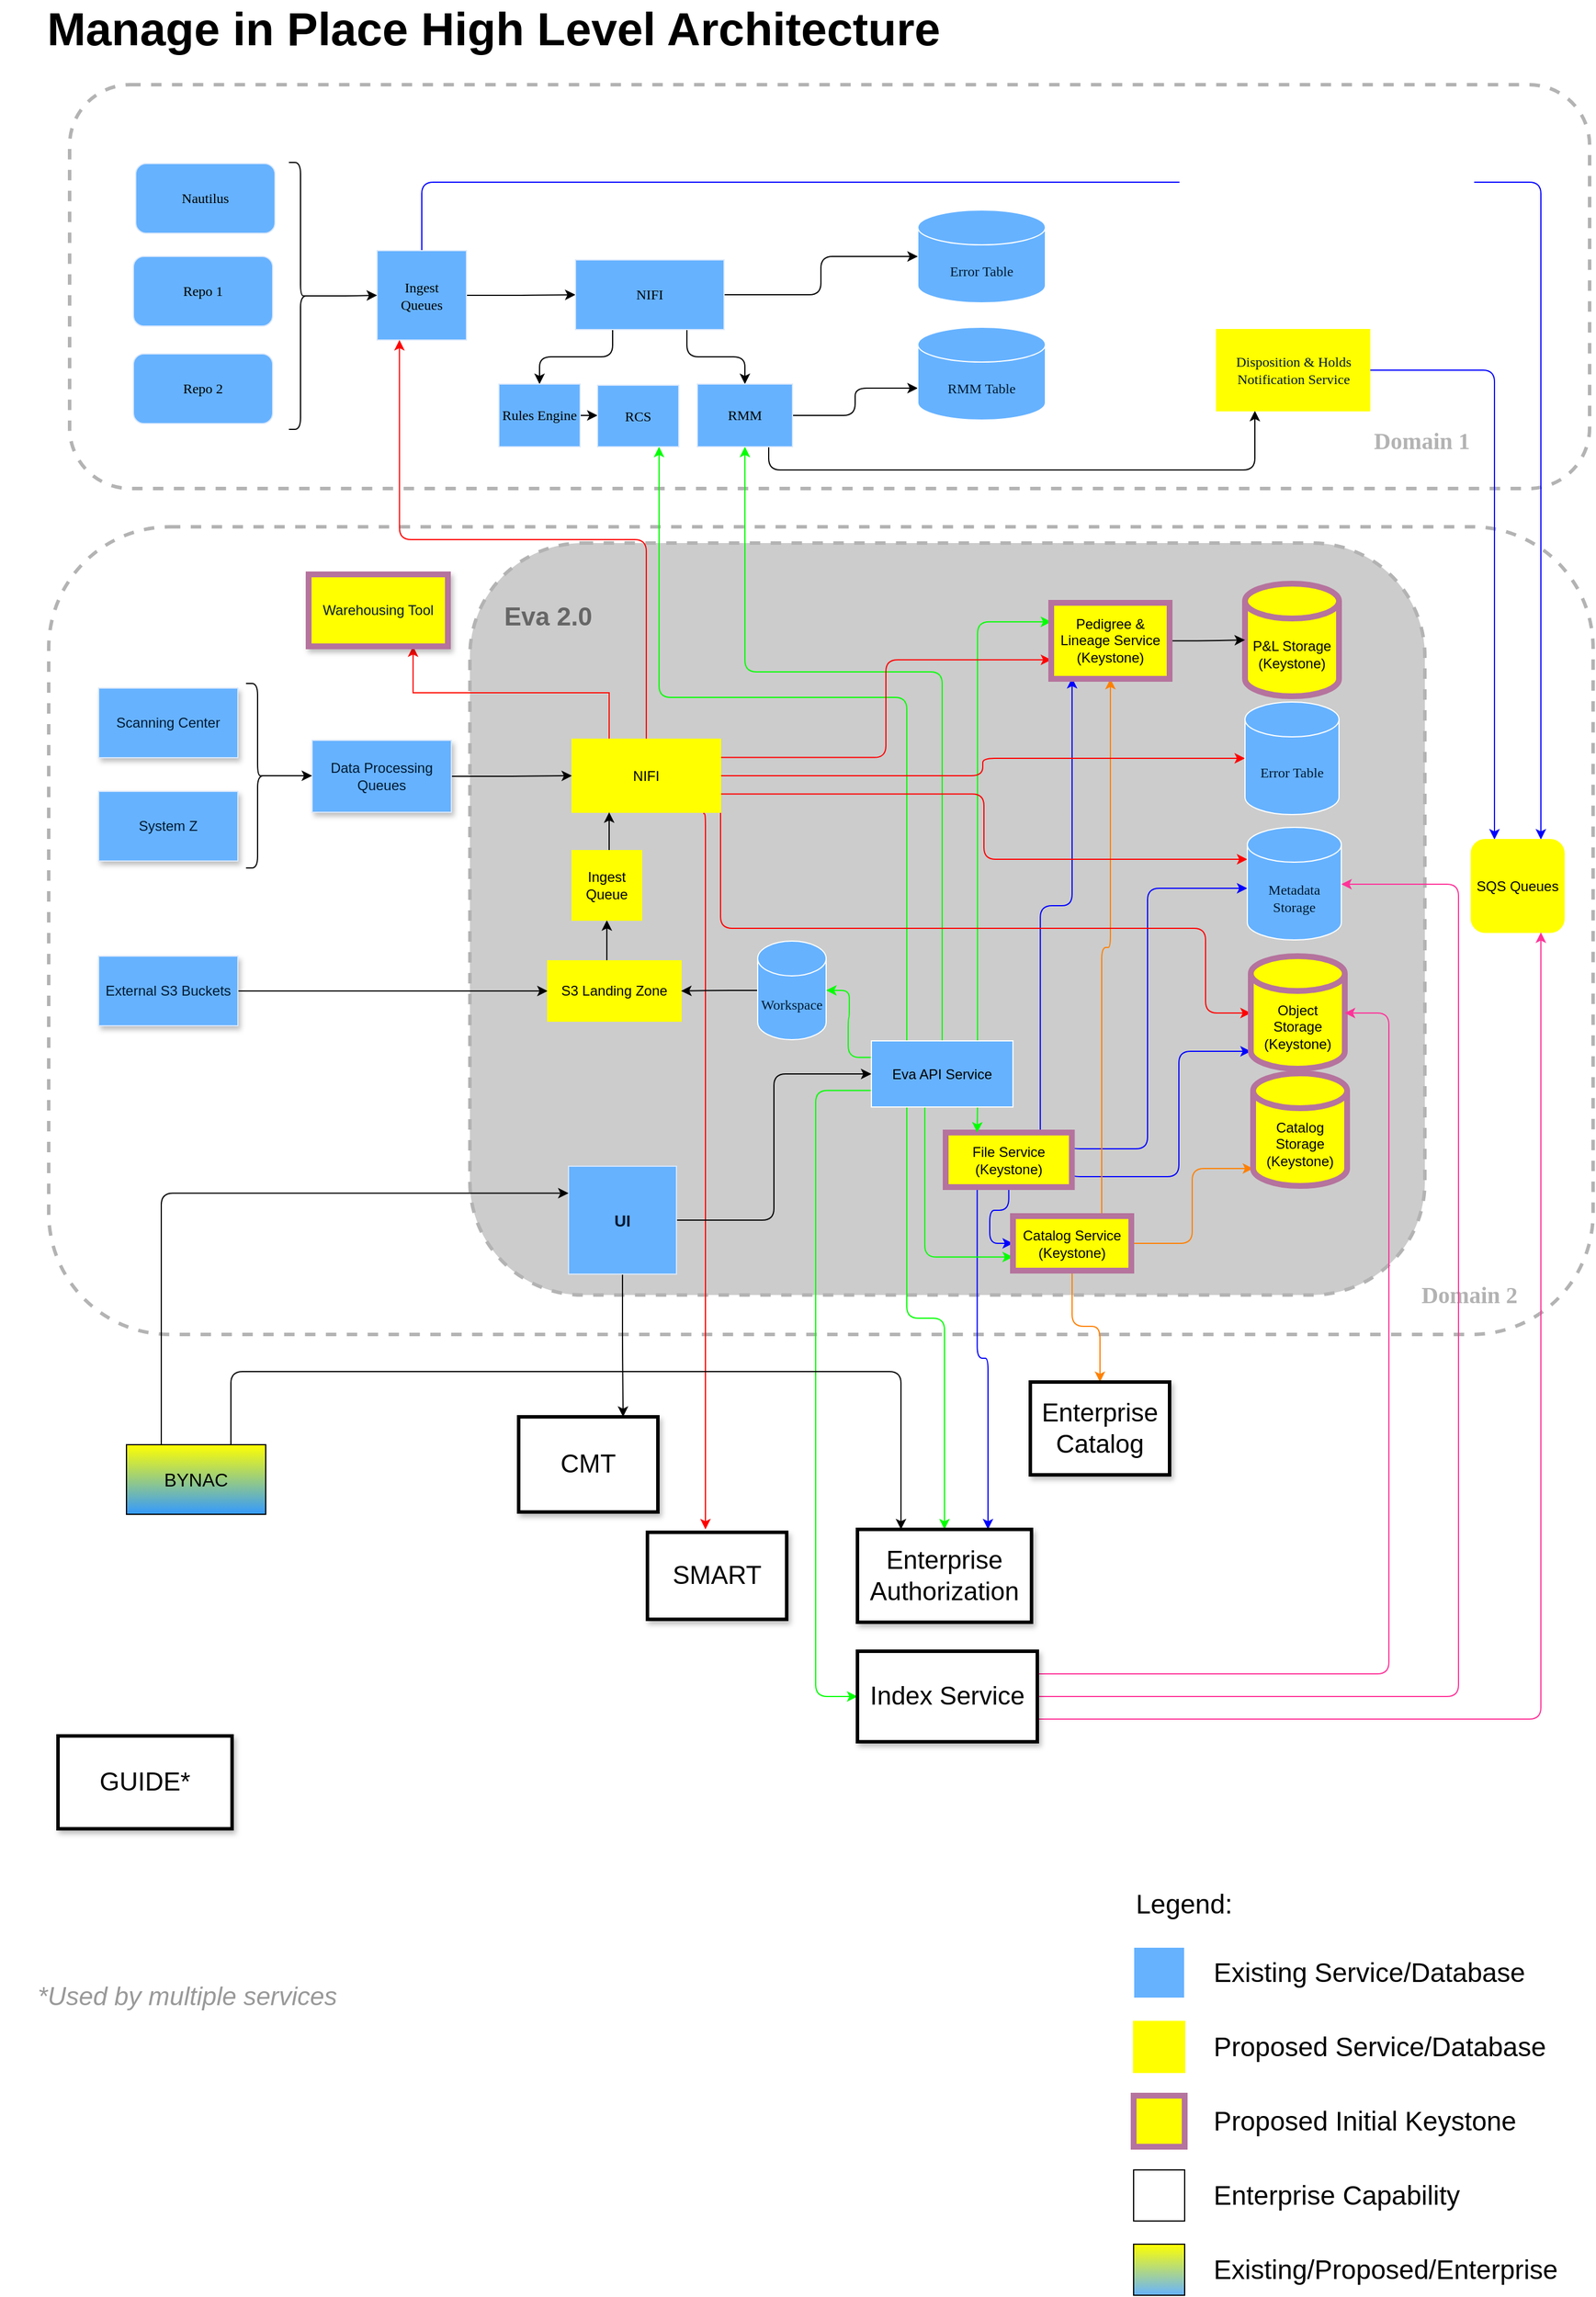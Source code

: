 <mxfile version="14.4.8" type="github" pages="8">
  <diagram name="Eva 2.0 High Level" id="u2OVcTeATrK4WQEmrBUq">
    <mxGraphModel dx="1822" dy="1162" grid="0" gridSize="10" guides="1" tooltips="1" connect="1" arrows="1" fold="1" page="0" pageScale="1" pageWidth="1400" pageHeight="1700" math="0" shadow="0">
      <root>
        <mxCell id="6W5ZjQAP1qN65vsEq8g1-0" />
        <mxCell id="6W5ZjQAP1qN65vsEq8g1-1" parent="6W5ZjQAP1qN65vsEq8g1-0" />
        <mxCell id="6W5ZjQAP1qN65vsEq8g1-2" value="" style="rounded=1;whiteSpace=wrap;html=1;fontFamily=Helvetica;fontSize=12;fontColor=#0000FF;strokeColor=#B3B3B3;dashed=1;strokeWidth=3;" parent="6W5ZjQAP1qN65vsEq8g1-1" vertex="1">
          <mxGeometry x="27" y="403" width="1331" height="696" as="geometry" />
        </mxCell>
        <mxCell id="6W5ZjQAP1qN65vsEq8g1-3" value="" style="rounded=1;whiteSpace=wrap;html=1;fontFamily=Helvetica;fontSize=12;fontColor=#0000FF;strokeColor=#B3B3B3;dashed=1;strokeWidth=3;fillColor=#CCCCCC;" parent="6W5ZjQAP1qN65vsEq8g1-1" vertex="1">
          <mxGeometry x="390" y="417" width="823" height="648" as="geometry" />
        </mxCell>
        <mxCell id="6W5ZjQAP1qN65vsEq8g1-4" value="" style="rounded=1;whiteSpace=wrap;html=1;fontFamily=Helvetica;fontSize=12;fontColor=#0000FF;strokeColor=#B3B3B3;dashed=1;strokeWidth=3;" parent="6W5ZjQAP1qN65vsEq8g1-1" vertex="1">
          <mxGeometry x="45" y="22" width="1310" height="348" as="geometry" />
        </mxCell>
        <mxCell id="6W5ZjQAP1qN65vsEq8g1-5" value="Nautilus" style="rounded=1;whiteSpace=wrap;html=1;fontSize=12;fontStyle=0;fontFamily=Tahoma;strokeColor=#DAE8FC;fillColor=#66B2FF;" parent="6W5ZjQAP1qN65vsEq8g1-1" vertex="1">
          <mxGeometry x="102" y="90" width="120" height="60" as="geometry" />
        </mxCell>
        <mxCell id="6W5ZjQAP1qN65vsEq8g1-6" value="Repo 1" style="rounded=1;whiteSpace=wrap;html=1;fontSize=12;fontStyle=0;fontFamily=Tahoma;strokeColor=#DAE8FC;fillColor=#66B2FF;" parent="6W5ZjQAP1qN65vsEq8g1-1" vertex="1">
          <mxGeometry x="100" y="170" width="120" height="60" as="geometry" />
        </mxCell>
        <mxCell id="6W5ZjQAP1qN65vsEq8g1-7" value="Repo 2" style="rounded=1;whiteSpace=wrap;html=1;fontSize=12;fontStyle=0;fontFamily=Tahoma;strokeColor=#DAE8FC;fillColor=#66B2FF;" parent="6W5ZjQAP1qN65vsEq8g1-1" vertex="1">
          <mxGeometry x="100" y="254" width="120" height="60" as="geometry" />
        </mxCell>
        <mxCell id="6W5ZjQAP1qN65vsEq8g1-8" value="Error Table" style="shape=cylinder3;whiteSpace=wrap;html=1;boundedLbl=1;backgroundOutline=1;size=15;fontStyle=0;strokeColor=#FFFFFF;fontColor=#001933;fontFamily=Tahoma;fontSize=12;fillColor=#66B2FF;" parent="6W5ZjQAP1qN65vsEq8g1-1" vertex="1">
          <mxGeometry x="776" y="130" width="110" height="80" as="geometry" />
        </mxCell>
        <mxCell id="6W5ZjQAP1qN65vsEq8g1-104" style="edgeStyle=orthogonalEdgeStyle;rounded=1;orthogonalLoop=1;jettySize=auto;html=1;exitX=1;exitY=0.5;exitDx=0;exitDy=0;entryX=0;entryY=0.5;entryDx=0;entryDy=0;" parent="6W5ZjQAP1qN65vsEq8g1-1" source="6W5ZjQAP1qN65vsEq8g1-10" target="6W5ZjQAP1qN65vsEq8g1-11" edge="1">
          <mxGeometry relative="1" as="geometry" />
        </mxCell>
        <mxCell id="6W5ZjQAP1qN65vsEq8g1-116" style="edgeStyle=orthogonalEdgeStyle;rounded=1;orthogonalLoop=1;jettySize=auto;html=1;exitX=0.5;exitY=0;exitDx=0;exitDy=0;entryX=0.75;entryY=0;entryDx=0;entryDy=0;strokeColor=#0000FF;" parent="6W5ZjQAP1qN65vsEq8g1-1" source="6W5ZjQAP1qN65vsEq8g1-10" target="6W5ZjQAP1qN65vsEq8g1-35" edge="1">
          <mxGeometry relative="1" as="geometry">
            <Array as="points">
              <mxPoint x="349" y="106" />
              <mxPoint x="1313" y="106" />
            </Array>
          </mxGeometry>
        </mxCell>
        <mxCell id="6W5ZjQAP1qN65vsEq8g1-10" value="&lt;font color=&quot;#000000&quot;&gt;Ingest&lt;br style=&quot;font-size: 12px&quot;&gt;Queues&lt;/font&gt;" style="whiteSpace=wrap;html=1;aspect=fixed;fontSize=12;fontStyle=0;fontColor=#0000FF;fontFamily=Tahoma;strokeColor=#DAE8FC;fillColor=#66B2FF;" parent="6W5ZjQAP1qN65vsEq8g1-1" vertex="1">
          <mxGeometry x="310" y="165" width="77" height="77" as="geometry" />
        </mxCell>
        <mxCell id="6W5ZjQAP1qN65vsEq8g1-105" style="edgeStyle=orthogonalEdgeStyle;rounded=1;orthogonalLoop=1;jettySize=auto;html=1;exitX=1;exitY=0.5;exitDx=0;exitDy=0;entryX=0;entryY=0.5;entryDx=0;entryDy=0;entryPerimeter=0;strokeColor=#000000;" parent="6W5ZjQAP1qN65vsEq8g1-1" source="6W5ZjQAP1qN65vsEq8g1-11" target="6W5ZjQAP1qN65vsEq8g1-8" edge="1">
          <mxGeometry relative="1" as="geometry" />
        </mxCell>
        <mxCell id="Qft9pyQR6DPQARMw99R7-14" style="edgeStyle=orthogonalEdgeStyle;rounded=1;orthogonalLoop=1;jettySize=auto;html=1;exitX=0.25;exitY=1;exitDx=0;exitDy=0;entryX=0.5;entryY=0;entryDx=0;entryDy=0;strokeColor=#000000;" parent="6W5ZjQAP1qN65vsEq8g1-1" source="6W5ZjQAP1qN65vsEq8g1-11" target="6W5ZjQAP1qN65vsEq8g1-15" edge="1">
          <mxGeometry relative="1" as="geometry" />
        </mxCell>
        <mxCell id="Qft9pyQR6DPQARMw99R7-15" style="edgeStyle=orthogonalEdgeStyle;rounded=1;orthogonalLoop=1;jettySize=auto;html=1;exitX=0.75;exitY=1;exitDx=0;exitDy=0;entryX=0.5;entryY=0;entryDx=0;entryDy=0;strokeColor=#000000;" parent="6W5ZjQAP1qN65vsEq8g1-1" source="6W5ZjQAP1qN65vsEq8g1-11" target="6W5ZjQAP1qN65vsEq8g1-17" edge="1">
          <mxGeometry relative="1" as="geometry" />
        </mxCell>
        <mxCell id="6W5ZjQAP1qN65vsEq8g1-11" value="NIFI" style="rounded=0;whiteSpace=wrap;html=1;fontStyle=0;fontFamily=Tahoma;strokeColor=#DAE8FC;fontSize=12;fillColor=#66B2FF;" parent="6W5ZjQAP1qN65vsEq8g1-1" vertex="1">
          <mxGeometry x="481" y="173" width="128" height="60" as="geometry" />
        </mxCell>
        <mxCell id="6W5ZjQAP1qN65vsEq8g1-111" style="edgeStyle=orthogonalEdgeStyle;rounded=1;orthogonalLoop=1;jettySize=auto;html=1;exitX=0.75;exitY=0;exitDx=0;exitDy=0;entryX=0.176;entryY=0.989;entryDx=0;entryDy=0;entryPerimeter=0;strokeColor=#0000FF;" parent="6W5ZjQAP1qN65vsEq8g1-1" source="6W5ZjQAP1qN65vsEq8g1-12" target="6W5ZjQAP1qN65vsEq8g1-34" edge="1">
          <mxGeometry relative="1" as="geometry" />
        </mxCell>
        <mxCell id="6W5ZjQAP1qN65vsEq8g1-112" style="edgeStyle=orthogonalEdgeStyle;rounded=1;orthogonalLoop=1;jettySize=auto;html=1;exitX=0.25;exitY=1;exitDx=0;exitDy=0;entryX=0.75;entryY=0;entryDx=0;entryDy=0;strokeColor=#0000FF;" parent="6W5ZjQAP1qN65vsEq8g1-1" source="6W5ZjQAP1qN65vsEq8g1-12" target="6W5ZjQAP1qN65vsEq8g1-44" edge="1">
          <mxGeometry relative="1" as="geometry" />
        </mxCell>
        <mxCell id="6W5ZjQAP1qN65vsEq8g1-113" style="edgeStyle=orthogonalEdgeStyle;rounded=1;orthogonalLoop=1;jettySize=auto;html=1;exitX=1;exitY=0.75;exitDx=0;exitDy=0;entryX=0;entryY=1;entryDx=0;entryDy=-15;entryPerimeter=0;strokeColor=#0000FF;" parent="6W5ZjQAP1qN65vsEq8g1-1" source="6W5ZjQAP1qN65vsEq8g1-12" target="6W5ZjQAP1qN65vsEq8g1-30" edge="1">
          <mxGeometry relative="1" as="geometry">
            <Array as="points">
              <mxPoint x="909" y="963" />
              <mxPoint x="1001" y="963" />
              <mxPoint x="1001" y="855" />
            </Array>
          </mxGeometry>
        </mxCell>
        <mxCell id="6W5ZjQAP1qN65vsEq8g1-114" style="edgeStyle=orthogonalEdgeStyle;rounded=1;orthogonalLoop=1;jettySize=auto;html=1;exitX=1;exitY=0.25;exitDx=0;exitDy=0;entryX=0;entryY=0;entryDx=0;entryDy=52.5;entryPerimeter=0;strokeColor=#0000FF;" parent="6W5ZjQAP1qN65vsEq8g1-1" source="6W5ZjQAP1qN65vsEq8g1-12" target="6W5ZjQAP1qN65vsEq8g1-31" edge="1">
          <mxGeometry relative="1" as="geometry">
            <Array as="points">
              <mxPoint x="974" y="939" />
              <mxPoint x="974" y="715" />
            </Array>
          </mxGeometry>
        </mxCell>
        <mxCell id="bejv-DehBb-JMuw0PdSP-4" style="edgeStyle=orthogonalEdgeStyle;rounded=1;orthogonalLoop=1;jettySize=auto;html=1;exitX=0.5;exitY=1;exitDx=0;exitDy=0;entryX=0;entryY=0.5;entryDx=0;entryDy=0;strokeColor=#0000FF;" parent="6W5ZjQAP1qN65vsEq8g1-1" source="6W5ZjQAP1qN65vsEq8g1-12" target="6W5ZjQAP1qN65vsEq8g1-14" edge="1">
          <mxGeometry relative="1" as="geometry" />
        </mxCell>
        <mxCell id="6W5ZjQAP1qN65vsEq8g1-12" value="&lt;div&gt;File Service&lt;/div&gt;(Keystone)" style="rounded=0;whiteSpace=wrap;html=1;fillColor=#FFFF00;strokeColor=#B5739D;strokeWidth=5;" parent="6W5ZjQAP1qN65vsEq8g1-1" vertex="1">
          <mxGeometry x="800" y="925" width="108.75" height="47" as="geometry" />
        </mxCell>
        <mxCell id="Qft9pyQR6DPQARMw99R7-3" style="edgeStyle=orthogonalEdgeStyle;rounded=1;orthogonalLoop=1;jettySize=auto;html=1;entryX=0.5;entryY=0;entryDx=0;entryDy=0;strokeColor=#00FF00;exitX=0.25;exitY=1;exitDx=0;exitDy=0;" parent="6W5ZjQAP1qN65vsEq8g1-1" source="6W5ZjQAP1qN65vsEq8g1-13" target="6W5ZjQAP1qN65vsEq8g1-44" edge="1">
          <mxGeometry relative="1" as="geometry" />
        </mxCell>
        <mxCell id="Qft9pyQR6DPQARMw99R7-4" style="edgeStyle=orthogonalEdgeStyle;rounded=1;orthogonalLoop=1;jettySize=auto;html=1;exitX=0;exitY=0.75;exitDx=0;exitDy=0;entryX=0;entryY=0.5;entryDx=0;entryDy=0;strokeColor=#00FF00;" parent="6W5ZjQAP1qN65vsEq8g1-1" source="6W5ZjQAP1qN65vsEq8g1-13" target="6W5ZjQAP1qN65vsEq8g1-43" edge="1">
          <mxGeometry relative="1" as="geometry">
            <Array as="points">
              <mxPoint x="688" y="889" />
              <mxPoint x="688" y="1411" />
            </Array>
          </mxGeometry>
        </mxCell>
        <mxCell id="Qft9pyQR6DPQARMw99R7-5" style="edgeStyle=orthogonalEdgeStyle;rounded=1;orthogonalLoop=1;jettySize=auto;html=1;exitX=0;exitY=0.25;exitDx=0;exitDy=0;entryX=1;entryY=0.5;entryDx=0;entryDy=0;entryPerimeter=0;strokeColor=#00FF00;" parent="6W5ZjQAP1qN65vsEq8g1-1" source="6W5ZjQAP1qN65vsEq8g1-13" target="6W5ZjQAP1qN65vsEq8g1-28" edge="1">
          <mxGeometry relative="1" as="geometry" />
        </mxCell>
        <mxCell id="Qft9pyQR6DPQARMw99R7-6" style="edgeStyle=orthogonalEdgeStyle;rounded=1;orthogonalLoop=1;jettySize=auto;html=1;exitX=0.25;exitY=0;exitDx=0;exitDy=0;entryX=0.75;entryY=1;entryDx=0;entryDy=0;strokeColor=#00FF00;" parent="6W5ZjQAP1qN65vsEq8g1-1" source="6W5ZjQAP1qN65vsEq8g1-13" target="6W5ZjQAP1qN65vsEq8g1-16" edge="1">
          <mxGeometry relative="1" as="geometry">
            <Array as="points">
              <mxPoint x="767" y="550" />
              <mxPoint x="553" y="550" />
              <mxPoint x="553" y="334" />
            </Array>
          </mxGeometry>
        </mxCell>
        <mxCell id="Qft9pyQR6DPQARMw99R7-7" style="edgeStyle=orthogonalEdgeStyle;rounded=1;orthogonalLoop=1;jettySize=auto;html=1;exitX=0.5;exitY=0;exitDx=0;exitDy=0;entryX=0.5;entryY=1;entryDx=0;entryDy=0;strokeColor=#00FF00;" parent="6W5ZjQAP1qN65vsEq8g1-1" source="6W5ZjQAP1qN65vsEq8g1-13" target="6W5ZjQAP1qN65vsEq8g1-17" edge="1">
          <mxGeometry relative="1" as="geometry">
            <Array as="points">
              <mxPoint x="797" y="528" />
              <mxPoint x="627" y="528" />
            </Array>
          </mxGeometry>
        </mxCell>
        <mxCell id="Qft9pyQR6DPQARMw99R7-8" style="edgeStyle=orthogonalEdgeStyle;rounded=1;orthogonalLoop=1;jettySize=auto;html=1;exitX=0.75;exitY=0;exitDx=0;exitDy=0;entryX=0;entryY=0.25;entryDx=0;entryDy=0;strokeColor=#00FF00;" parent="6W5ZjQAP1qN65vsEq8g1-1" source="6W5ZjQAP1qN65vsEq8g1-13" target="6W5ZjQAP1qN65vsEq8g1-34" edge="1">
          <mxGeometry relative="1" as="geometry" />
        </mxCell>
        <mxCell id="bejv-DehBb-JMuw0PdSP-2" style="edgeStyle=orthogonalEdgeStyle;rounded=1;orthogonalLoop=1;jettySize=auto;html=1;exitX=0.377;exitY=0.998;exitDx=0;exitDy=0;entryX=0;entryY=0.75;entryDx=0;entryDy=0;strokeColor=#00FF00;exitPerimeter=0;" parent="6W5ZjQAP1qN65vsEq8g1-1" source="6W5ZjQAP1qN65vsEq8g1-13" target="6W5ZjQAP1qN65vsEq8g1-14" edge="1">
          <mxGeometry relative="1" as="geometry" />
        </mxCell>
        <mxCell id="0aYQp3kFKJdG-T2SxukZ-0" style="edgeStyle=orthogonalEdgeStyle;rounded=1;orthogonalLoop=1;jettySize=auto;html=1;exitX=0.75;exitY=1;exitDx=0;exitDy=0;entryX=0.25;entryY=0;entryDx=0;entryDy=0;strokeColor=#00FF00;" parent="6W5ZjQAP1qN65vsEq8g1-1" source="6W5ZjQAP1qN65vsEq8g1-13" target="6W5ZjQAP1qN65vsEq8g1-12" edge="1">
          <mxGeometry relative="1" as="geometry" />
        </mxCell>
        <mxCell id="6W5ZjQAP1qN65vsEq8g1-13" value="Eva API Service" style="rounded=0;whiteSpace=wrap;html=1;fillColor=#66B2FF;strokeColor=#FFFFFF;" parent="6W5ZjQAP1qN65vsEq8g1-1" vertex="1">
          <mxGeometry x="736" y="846" width="122" height="57" as="geometry" />
        </mxCell>
        <mxCell id="6W5ZjQAP1qN65vsEq8g1-108" style="edgeStyle=orthogonalEdgeStyle;rounded=1;orthogonalLoop=1;jettySize=auto;html=1;exitX=0.5;exitY=1;exitDx=0;exitDy=0;entryX=0.5;entryY=0;entryDx=0;entryDy=0;strokeColor=#FF8000;" parent="6W5ZjQAP1qN65vsEq8g1-1" source="6W5ZjQAP1qN65vsEq8g1-14" target="6W5ZjQAP1qN65vsEq8g1-42" edge="1">
          <mxGeometry relative="1" as="geometry" />
        </mxCell>
        <mxCell id="6W5ZjQAP1qN65vsEq8g1-109" style="edgeStyle=orthogonalEdgeStyle;rounded=1;orthogonalLoop=1;jettySize=auto;html=1;exitX=1;exitY=0.5;exitDx=0;exitDy=0;entryX=0;entryY=1;entryDx=0;entryDy=-15;entryPerimeter=0;strokeColor=#FF8000;" parent="6W5ZjQAP1qN65vsEq8g1-1" source="6W5ZjQAP1qN65vsEq8g1-14" target="6W5ZjQAP1qN65vsEq8g1-29" edge="1">
          <mxGeometry relative="1" as="geometry" />
        </mxCell>
        <mxCell id="bejv-DehBb-JMuw0PdSP-3" style="edgeStyle=orthogonalEdgeStyle;rounded=1;orthogonalLoop=1;jettySize=auto;html=1;exitX=0.75;exitY=0;exitDx=0;exitDy=0;strokeColor=#FF8000;" parent="6W5ZjQAP1qN65vsEq8g1-1" source="6W5ZjQAP1qN65vsEq8g1-14" target="6W5ZjQAP1qN65vsEq8g1-34" edge="1">
          <mxGeometry relative="1" as="geometry" />
        </mxCell>
        <mxCell id="6W5ZjQAP1qN65vsEq8g1-14" value="&lt;div&gt;Catalog Service&lt;/div&gt;&lt;div&gt;(Keystone)&lt;br&gt;&lt;/div&gt;" style="rounded=0;whiteSpace=wrap;html=1;fillColor=#FFFF00;strokeColor=#B5739D;strokeWidth=5;" parent="6W5ZjQAP1qN65vsEq8g1-1" vertex="1">
          <mxGeometry x="858" y="997" width="102" height="47" as="geometry" />
        </mxCell>
        <mxCell id="Kk5T3IAWbuQ9X1YcVjK--0" style="edgeStyle=orthogonalEdgeStyle;rounded=0;orthogonalLoop=1;jettySize=auto;html=1;exitX=1;exitY=0.5;exitDx=0;exitDy=0;entryX=0;entryY=0.5;entryDx=0;entryDy=0;" parent="6W5ZjQAP1qN65vsEq8g1-1" source="6W5ZjQAP1qN65vsEq8g1-15" target="6W5ZjQAP1qN65vsEq8g1-16" edge="1">
          <mxGeometry relative="1" as="geometry" />
        </mxCell>
        <mxCell id="6W5ZjQAP1qN65vsEq8g1-15" value="Rules Engine" style="rounded=0;whiteSpace=wrap;html=1;fontSize=12;fontStyle=0;fontFamily=Tahoma;strokeColor=#DAE8FC;fillColor=#66B2FF;" parent="6W5ZjQAP1qN65vsEq8g1-1" vertex="1">
          <mxGeometry x="415" y="280" width="70" height="54" as="geometry" />
        </mxCell>
        <mxCell id="6W5ZjQAP1qN65vsEq8g1-16" value="RCS" style="rounded=0;whiteSpace=wrap;html=1;fontSize=12;fontStyle=0;fontFamily=Tahoma;strokeColor=#DAE8FC;fillColor=#66B2FF;" parent="6W5ZjQAP1qN65vsEq8g1-1" vertex="1">
          <mxGeometry x="500" y="281" width="70" height="53" as="geometry" />
        </mxCell>
        <mxCell id="6W5ZjQAP1qN65vsEq8g1-106" style="edgeStyle=orthogonalEdgeStyle;rounded=1;orthogonalLoop=1;jettySize=auto;html=1;exitX=1;exitY=0.5;exitDx=0;exitDy=0;entryX=0;entryY=0;entryDx=0;entryDy=52.5;entryPerimeter=0;strokeColor=#000000;" parent="6W5ZjQAP1qN65vsEq8g1-1" source="6W5ZjQAP1qN65vsEq8g1-17" target="6W5ZjQAP1qN65vsEq8g1-18" edge="1">
          <mxGeometry relative="1" as="geometry" />
        </mxCell>
        <mxCell id="6W5ZjQAP1qN65vsEq8g1-107" style="edgeStyle=orthogonalEdgeStyle;rounded=1;orthogonalLoop=1;jettySize=auto;html=1;exitX=0.75;exitY=1;exitDx=0;exitDy=0;entryX=0.25;entryY=1;entryDx=0;entryDy=0;strokeColor=#000000;" parent="6W5ZjQAP1qN65vsEq8g1-1" source="6W5ZjQAP1qN65vsEq8g1-17" target="6W5ZjQAP1qN65vsEq8g1-19" edge="1">
          <mxGeometry relative="1" as="geometry" />
        </mxCell>
        <mxCell id="6W5ZjQAP1qN65vsEq8g1-17" value="RMM" style="rounded=0;whiteSpace=wrap;html=1;fontSize=12;fontStyle=0;fontFamily=Tahoma;strokeColor=#DAE8FC;fillColor=#66B2FF;" parent="6W5ZjQAP1qN65vsEq8g1-1" vertex="1">
          <mxGeometry x="586" y="280" width="82" height="54" as="geometry" />
        </mxCell>
        <mxCell id="6W5ZjQAP1qN65vsEq8g1-18" value="RMM Table" style="shape=cylinder3;whiteSpace=wrap;html=1;boundedLbl=1;backgroundOutline=1;size=15;fontStyle=0;fontColor=#001933;fontFamily=Tahoma;fontSize=12;strokeColor=#FFFFFF;fillColor=#66B2FF;" parent="6W5ZjQAP1qN65vsEq8g1-1" vertex="1">
          <mxGeometry x="776" y="231" width="110" height="80" as="geometry" />
        </mxCell>
        <mxCell id="Qft9pyQR6DPQARMw99R7-0" style="edgeStyle=orthogonalEdgeStyle;rounded=1;orthogonalLoop=1;jettySize=auto;html=1;exitX=1;exitY=0.5;exitDx=0;exitDy=0;entryX=0.25;entryY=0;entryDx=0;entryDy=0;strokeColor=#0000FF;" parent="6W5ZjQAP1qN65vsEq8g1-1" source="6W5ZjQAP1qN65vsEq8g1-19" target="6W5ZjQAP1qN65vsEq8g1-35" edge="1">
          <mxGeometry relative="1" as="geometry" />
        </mxCell>
        <mxCell id="6W5ZjQAP1qN65vsEq8g1-19" value="Disposition &amp;amp; Holds&lt;br&gt;Notification Service" style="rounded=0;whiteSpace=wrap;html=1;fontStyle=0;fontFamily=Tahoma;fillColor=#FFFF00;strokeColor=#FFFF00;fontColor=#001933;" parent="6W5ZjQAP1qN65vsEq8g1-1" vertex="1">
          <mxGeometry x="1033.5" y="233" width="132" height="70" as="geometry" />
        </mxCell>
        <mxCell id="6W5ZjQAP1qN65vsEq8g1-20" value="Scanning Center" style="rounded=0;whiteSpace=wrap;html=1;fontFamily=Helvetica;fontSize=12;shadow=1;fontStyle=0;strokeColor=#DAE8FC;fontColor=#001933;fillColor=#66B2FF;" parent="6W5ZjQAP1qN65vsEq8g1-1" vertex="1">
          <mxGeometry x="70" y="542" width="120" height="60" as="geometry" />
        </mxCell>
        <mxCell id="6W5ZjQAP1qN65vsEq8g1-21" value="Domain 1" style="text;html=1;resizable=0;autosize=1;align=center;verticalAlign=middle;points=[];fillColor=none;strokeColor=none;rounded=0;fontFamily=Tahoma;fontSize=20;fontStyle=1;fontColor=#B3B3B3;" parent="6W5ZjQAP1qN65vsEq8g1-1" vertex="1">
          <mxGeometry x="1157" y="314" width="106" height="28" as="geometry" />
        </mxCell>
        <mxCell id="6W5ZjQAP1qN65vsEq8g1-22" value="System Z" style="rounded=0;whiteSpace=wrap;html=1;fontFamily=Helvetica;fontSize=12;shadow=1;fontStyle=0;strokeColor=#DAE8FC;fontColor=#001933;fillColor=#66B2FF;" parent="6W5ZjQAP1qN65vsEq8g1-1" vertex="1">
          <mxGeometry x="70" y="631" width="120" height="60" as="geometry" />
        </mxCell>
        <mxCell id="6W5ZjQAP1qN65vsEq8g1-94" style="edgeStyle=orthogonalEdgeStyle;rounded=1;orthogonalLoop=1;jettySize=auto;html=1;exitX=1;exitY=0.5;exitDx=0;exitDy=0;entryX=0;entryY=0.5;entryDx=0;entryDy=0;" parent="6W5ZjQAP1qN65vsEq8g1-1" source="6W5ZjQAP1qN65vsEq8g1-23" target="6W5ZjQAP1qN65vsEq8g1-26" edge="1">
          <mxGeometry relative="1" as="geometry" />
        </mxCell>
        <mxCell id="6W5ZjQAP1qN65vsEq8g1-23" value="External S3 Buckets" style="rounded=0;whiteSpace=wrap;html=1;fontFamily=Helvetica;fontSize=12;shadow=1;fontStyle=0;strokeColor=#DAE8FC;fontColor=#001933;fillColor=#66B2FF;" parent="6W5ZjQAP1qN65vsEq8g1-1" vertex="1">
          <mxGeometry x="70" y="773" width="120" height="60" as="geometry" />
        </mxCell>
        <mxCell id="Qft9pyQR6DPQARMw99R7-1" style="edgeStyle=orthogonalEdgeStyle;rounded=1;orthogonalLoop=1;jettySize=auto;html=1;exitX=1;exitY=0.5;exitDx=0;exitDy=0;entryX=0;entryY=0.5;entryDx=0;entryDy=0;" parent="6W5ZjQAP1qN65vsEq8g1-1" source="6W5ZjQAP1qN65vsEq8g1-24" target="6W5ZjQAP1qN65vsEq8g1-25" edge="1">
          <mxGeometry relative="1" as="geometry" />
        </mxCell>
        <mxCell id="6W5ZjQAP1qN65vsEq8g1-24" value="Data Processing Queues" style="rounded=0;whiteSpace=wrap;html=1;fontStyle=0;strokeColor=#DAE8FC;fontFamily=Helvetica;fontColor=#001933;shadow=1;fillColor=#66B2FF;" parent="6W5ZjQAP1qN65vsEq8g1-1" vertex="1">
          <mxGeometry x="254" y="587" width="120" height="62" as="geometry" />
        </mxCell>
        <mxCell id="6W5ZjQAP1qN65vsEq8g1-97" style="edgeStyle=orthogonalEdgeStyle;rounded=1;orthogonalLoop=1;jettySize=auto;html=1;exitX=0.5;exitY=0;exitDx=0;exitDy=0;entryX=0.25;entryY=1;entryDx=0;entryDy=0;strokeColor=#FF0000;" parent="6W5ZjQAP1qN65vsEq8g1-1" source="6W5ZjQAP1qN65vsEq8g1-25" target="6W5ZjQAP1qN65vsEq8g1-10" edge="1">
          <mxGeometry relative="1" as="geometry" />
        </mxCell>
        <mxCell id="6W5ZjQAP1qN65vsEq8g1-98" style="edgeStyle=orthogonalEdgeStyle;rounded=1;orthogonalLoop=1;jettySize=auto;html=1;exitX=1;exitY=0.25;exitDx=0;exitDy=0;entryX=0;entryY=0.75;entryDx=0;entryDy=0;strokeColor=#FF0000;" parent="6W5ZjQAP1qN65vsEq8g1-1" source="6W5ZjQAP1qN65vsEq8g1-25" target="6W5ZjQAP1qN65vsEq8g1-34" edge="1">
          <mxGeometry relative="1" as="geometry" />
        </mxCell>
        <mxCell id="6W5ZjQAP1qN65vsEq8g1-99" style="edgeStyle=orthogonalEdgeStyle;rounded=1;orthogonalLoop=1;jettySize=auto;html=1;exitX=1;exitY=0.5;exitDx=0;exitDy=0;entryX=0;entryY=0.5;entryDx=0;entryDy=0;entryPerimeter=0;strokeColor=#FF0000;" parent="6W5ZjQAP1qN65vsEq8g1-1" source="6W5ZjQAP1qN65vsEq8g1-25" target="6W5ZjQAP1qN65vsEq8g1-32" edge="1">
          <mxGeometry relative="1" as="geometry" />
        </mxCell>
        <mxCell id="6W5ZjQAP1qN65vsEq8g1-101" style="edgeStyle=orthogonalEdgeStyle;rounded=1;orthogonalLoop=1;jettySize=auto;html=1;exitX=1;exitY=0.75;exitDx=0;exitDy=0;entryX=0;entryY=0;entryDx=0;entryDy=27.5;entryPerimeter=0;strokeColor=#FF0000;" parent="6W5ZjQAP1qN65vsEq8g1-1" source="6W5ZjQAP1qN65vsEq8g1-25" target="6W5ZjQAP1qN65vsEq8g1-31" edge="1">
          <mxGeometry relative="1" as="geometry" />
        </mxCell>
        <mxCell id="6W5ZjQAP1qN65vsEq8g1-102" style="edgeStyle=orthogonalEdgeStyle;rounded=1;orthogonalLoop=1;jettySize=auto;html=1;exitX=1;exitY=1;exitDx=0;exitDy=0;entryX=0;entryY=0.5;entryDx=0;entryDy=0;entryPerimeter=0;strokeColor=#FF0000;" parent="6W5ZjQAP1qN65vsEq8g1-1" source="6W5ZjQAP1qN65vsEq8g1-25" target="6W5ZjQAP1qN65vsEq8g1-30" edge="1">
          <mxGeometry relative="1" as="geometry">
            <Array as="points">
              <mxPoint x="606" y="749" />
              <mxPoint x="1024" y="749" />
              <mxPoint x="1024" y="822" />
              <mxPoint x="1063" y="822" />
            </Array>
          </mxGeometry>
        </mxCell>
        <mxCell id="6W5ZjQAP1qN65vsEq8g1-103" style="edgeStyle=orthogonalEdgeStyle;rounded=1;orthogonalLoop=1;jettySize=auto;html=1;exitX=0.883;exitY=1.018;exitDx=0;exitDy=0;strokeColor=#FF0000;exitPerimeter=0;" parent="6W5ZjQAP1qN65vsEq8g1-1" source="6W5ZjQAP1qN65vsEq8g1-25" edge="1">
          <mxGeometry relative="1" as="geometry">
            <mxPoint x="593" y="1267" as="targetPoint" />
            <Array as="points">
              <mxPoint x="593" y="650" />
            </Array>
          </mxGeometry>
        </mxCell>
        <mxCell id="5wvnr7pPt7OTe4pVi2kg-1" style="edgeStyle=orthogonalEdgeStyle;rounded=0;orthogonalLoop=1;jettySize=auto;html=1;exitX=0.25;exitY=0;exitDx=0;exitDy=0;entryX=0.75;entryY=1;entryDx=0;entryDy=0;strokeColor=#FF0800;" edge="1" parent="6W5ZjQAP1qN65vsEq8g1-1" source="6W5ZjQAP1qN65vsEq8g1-25" target="5wvnr7pPt7OTe4pVi2kg-0">
          <mxGeometry relative="1" as="geometry" />
        </mxCell>
        <mxCell id="6W5ZjQAP1qN65vsEq8g1-25" value="NIFI" style="rounded=0;whiteSpace=wrap;html=1;fillColor=#FFFF00;strokeColor=#FFFF00;fontColor=#000000;fontFamily=Helvetica;" parent="6W5ZjQAP1qN65vsEq8g1-1" vertex="1">
          <mxGeometry x="478" y="586" width="128" height="63" as="geometry" />
        </mxCell>
        <mxCell id="6W5ZjQAP1qN65vsEq8g1-95" style="edgeStyle=orthogonalEdgeStyle;rounded=0;orthogonalLoop=1;jettySize=auto;html=1;exitX=0.5;exitY=0;exitDx=0;exitDy=0;entryX=0.5;entryY=1;entryDx=0;entryDy=0;" parent="6W5ZjQAP1qN65vsEq8g1-1" source="6W5ZjQAP1qN65vsEq8g1-26" target="6W5ZjQAP1qN65vsEq8g1-27" edge="1">
          <mxGeometry relative="1" as="geometry" />
        </mxCell>
        <mxCell id="6W5ZjQAP1qN65vsEq8g1-26" value="S3 Landing Zone" style="rounded=0;whiteSpace=wrap;html=1;strokeColor=#FFFF00;fontFamily=Helvetica;fontSize=12;fontColor=#000000;fillColor=#FFFF00;" parent="6W5ZjQAP1qN65vsEq8g1-1" vertex="1">
          <mxGeometry x="457" y="777" width="115" height="52" as="geometry" />
        </mxCell>
        <mxCell id="6W5ZjQAP1qN65vsEq8g1-96" style="edgeStyle=orthogonalEdgeStyle;rounded=0;orthogonalLoop=1;jettySize=auto;html=1;exitX=0.5;exitY=0;exitDx=0;exitDy=0;entryX=0.25;entryY=1;entryDx=0;entryDy=0;" parent="6W5ZjQAP1qN65vsEq8g1-1" source="6W5ZjQAP1qN65vsEq8g1-27" target="6W5ZjQAP1qN65vsEq8g1-25" edge="1">
          <mxGeometry relative="1" as="geometry" />
        </mxCell>
        <mxCell id="6W5ZjQAP1qN65vsEq8g1-27" value="Ingest&lt;br style=&quot;font-size: 13px;&quot;&gt;Queue" style="whiteSpace=wrap;html=1;aspect=fixed;strokeColor=#FFFF00;fontFamily=Helvetica;fontSize=12;fontColor=#000000;rounded=0;fillColor=#FFFF00;" parent="6W5ZjQAP1qN65vsEq8g1-1" vertex="1">
          <mxGeometry x="478" y="682" width="60" height="60" as="geometry" />
        </mxCell>
        <mxCell id="dc6nMiSu5jc_5wol0Yhv-0" style="edgeStyle=orthogonalEdgeStyle;rounded=1;orthogonalLoop=1;jettySize=auto;html=1;exitX=0;exitY=0.5;exitDx=0;exitDy=0;exitPerimeter=0;entryX=1;entryY=0.5;entryDx=0;entryDy=0;" parent="6W5ZjQAP1qN65vsEq8g1-1" source="6W5ZjQAP1qN65vsEq8g1-28" target="6W5ZjQAP1qN65vsEq8g1-26" edge="1">
          <mxGeometry relative="1" as="geometry" />
        </mxCell>
        <mxCell id="6W5ZjQAP1qN65vsEq8g1-28" value="&lt;font style=&quot;font-size: 12px&quot;&gt;Workspace&lt;/font&gt;" style="shape=cylinder3;whiteSpace=wrap;html=1;boundedLbl=1;backgroundOutline=1;size=15;fontFamily=Tahoma;fontSize=12;fontColor=#001933;fontStyle=0;strokeColor=#FFFFFF;fillColor=#66B2FF;" parent="6W5ZjQAP1qN65vsEq8g1-1" vertex="1">
          <mxGeometry x="638" y="760" width="59" height="85" as="geometry" />
        </mxCell>
        <mxCell id="6W5ZjQAP1qN65vsEq8g1-29" value="Catalog Storage&lt;br&gt;(Keystone)" style="shape=cylinder3;whiteSpace=wrap;html=1;boundedLbl=1;backgroundOutline=1;size=15;fontFamily=Helvetica;fontSize=12;fontColor=#000000;fillColor=#FFFF00;rounded=0;strokeColor=#B5739D;strokeWidth=5;" parent="6W5ZjQAP1qN65vsEq8g1-1" vertex="1">
          <mxGeometry x="1065" y="874" width="81" height="97" as="geometry" />
        </mxCell>
        <mxCell id="6W5ZjQAP1qN65vsEq8g1-30" value="Object Storage&lt;br&gt;(Keystone)" style="shape=cylinder3;whiteSpace=wrap;html=1;boundedLbl=1;backgroundOutline=1;size=15;fontFamily=Helvetica;fontSize=12;fontColor=#000000;rounded=0;strokeColor=#B5739D;strokeWidth=5;fillColor=#FFFF00;" parent="6W5ZjQAP1qN65vsEq8g1-1" vertex="1">
          <mxGeometry x="1063" y="773" width="81" height="97" as="geometry" />
        </mxCell>
        <mxCell id="6W5ZjQAP1qN65vsEq8g1-31" value="Metadata&lt;br style=&quot;font-size: 12px;&quot;&gt;Storage" style="shape=cylinder3;whiteSpace=wrap;html=1;boundedLbl=1;backgroundOutline=1;size=15;fontFamily=Tahoma;fontSize=12;fontColor=#001933;fontStyle=0;fillColor=#66B2FF;strokeWidth=1;strokeColor=#FFFFFF;" parent="6W5ZjQAP1qN65vsEq8g1-1" vertex="1">
          <mxGeometry x="1060" y="662" width="81" height="97" as="geometry" />
        </mxCell>
        <mxCell id="6W5ZjQAP1qN65vsEq8g1-32" value="Error Table" style="shape=cylinder3;whiteSpace=wrap;html=1;boundedLbl=1;backgroundOutline=1;size=15;fontFamily=Tahoma;fontSize=12;fontStyle=0;strokeColor=#FFFFFF;fontColor=#001933;fillColor=#66B2FF;" parent="6W5ZjQAP1qN65vsEq8g1-1" vertex="1">
          <mxGeometry x="1058" y="554" width="81" height="97" as="geometry" />
        </mxCell>
        <mxCell id="6W5ZjQAP1qN65vsEq8g1-33" value="P&amp;amp;L Storage&lt;br&gt;(Keystone)" style="shape=cylinder3;whiteSpace=wrap;html=1;boundedLbl=1;backgroundOutline=1;size=15;fontFamily=Helvetica;fontSize=12;fontColor=#000000;fillColor=#FFFF00;rounded=0;strokeColor=#B5739D;strokeWidth=5;" parent="6W5ZjQAP1qN65vsEq8g1-1" vertex="1">
          <mxGeometry x="1058" y="452" width="81" height="97" as="geometry" />
        </mxCell>
        <mxCell id="Qft9pyQR6DPQARMw99R7-13" style="edgeStyle=orthogonalEdgeStyle;rounded=1;orthogonalLoop=1;jettySize=auto;html=1;exitX=1;exitY=0.5;exitDx=0;exitDy=0;entryX=0;entryY=0.5;entryDx=0;entryDy=0;entryPerimeter=0;" parent="6W5ZjQAP1qN65vsEq8g1-1" source="6W5ZjQAP1qN65vsEq8g1-34" target="6W5ZjQAP1qN65vsEq8g1-33" edge="1">
          <mxGeometry relative="1" as="geometry" />
        </mxCell>
        <mxCell id="6W5ZjQAP1qN65vsEq8g1-34" value="Pedigree &amp;amp; Lineage Service&lt;br&gt;(Keystone)" style="rounded=0;whiteSpace=wrap;html=1;fillColor=#FFFF00;strokeColor=#B5739D;strokeWidth=5;" parent="6W5ZjQAP1qN65vsEq8g1-1" vertex="1">
          <mxGeometry x="891" y="468.5" width="102" height="65.5" as="geometry" />
        </mxCell>
        <mxCell id="6W5ZjQAP1qN65vsEq8g1-35" value="SQS Queues" style="whiteSpace=wrap;html=1;aspect=fixed;strokeColor=#FFFF00;fontFamily=Helvetica;fontSize=12;fontColor=#000000;rounded=1;fillColor=#FFFF00;" parent="6W5ZjQAP1qN65vsEq8g1-1" vertex="1">
          <mxGeometry x="1253" y="672.5" width="80" height="80" as="geometry" />
        </mxCell>
        <mxCell id="6W5ZjQAP1qN65vsEq8g1-93" style="edgeStyle=orthogonalEdgeStyle;rounded=1;orthogonalLoop=1;jettySize=auto;html=1;exitX=0.5;exitY=1;exitDx=0;exitDy=0;entryX=0.75;entryY=0;entryDx=0;entryDy=0;" parent="6W5ZjQAP1qN65vsEq8g1-1" source="6W5ZjQAP1qN65vsEq8g1-36" target="6W5ZjQAP1qN65vsEq8g1-46" edge="1">
          <mxGeometry relative="1" as="geometry" />
        </mxCell>
        <mxCell id="tXZxI4vkqruDn_3kicG0-1" style="edgeStyle=orthogonalEdgeStyle;rounded=1;orthogonalLoop=1;jettySize=auto;html=1;exitX=1;exitY=0.5;exitDx=0;exitDy=0;entryX=0;entryY=0.5;entryDx=0;entryDy=0;" parent="6W5ZjQAP1qN65vsEq8g1-1" source="6W5ZjQAP1qN65vsEq8g1-36" target="6W5ZjQAP1qN65vsEq8g1-13" edge="1">
          <mxGeometry relative="1" as="geometry" />
        </mxCell>
        <mxCell id="6W5ZjQAP1qN65vsEq8g1-36" value="UI" style="whiteSpace=wrap;html=1;aspect=fixed;shadow=0;fontFamily=Helvetica;fontSize=14;rounded=0;fontStyle=1;strokeColor=#DAE8FC;fontColor=#001933;fillColor=#66B2FF;" parent="6W5ZjQAP1qN65vsEq8g1-1" vertex="1">
          <mxGeometry x="475" y="954" width="93" height="93" as="geometry" />
        </mxCell>
        <mxCell id="6W5ZjQAP1qN65vsEq8g1-37" value="Domain 2" style="text;html=1;resizable=0;autosize=1;align=center;verticalAlign=middle;points=[];fillColor=none;strokeColor=none;rounded=0;fontFamily=Tahoma;fontSize=20;fontStyle=1;fontColor=#B3B3B3;" parent="6W5ZjQAP1qN65vsEq8g1-1" vertex="1">
          <mxGeometry x="1198" y="1050" width="106" height="28" as="geometry" />
        </mxCell>
        <mxCell id="6W5ZjQAP1qN65vsEq8g1-38" value="Eva 2.0" style="text;html=1;resizable=0;autosize=1;align=center;verticalAlign=middle;points=[];fillColor=none;strokeColor=none;rounded=0;fontFamily=Helvetica;fontSize=22;fontStyle=1;fontColor=#666666;" parent="6W5ZjQAP1qN65vsEq8g1-1" vertex="1">
          <mxGeometry x="414" y="466" width="86" height="30" as="geometry" />
        </mxCell>
        <mxCell id="6W5ZjQAP1qN65vsEq8g1-41" value="GUIDE*" style="rounded=0;whiteSpace=wrap;html=1;shadow=1;strokeWidth=3;fillColor=#ffffff;fontFamily=Helvetica;fontSize=22;fontColor=#000000;" parent="6W5ZjQAP1qN65vsEq8g1-1" vertex="1">
          <mxGeometry x="35" y="1445" width="150" height="80" as="geometry" />
        </mxCell>
        <mxCell id="6W5ZjQAP1qN65vsEq8g1-42" value="Enterprise Catalog" style="rounded=0;whiteSpace=wrap;html=1;shadow=1;strokeWidth=3;fontFamily=Helvetica;fontSize=22;" parent="6W5ZjQAP1qN65vsEq8g1-1" vertex="1">
          <mxGeometry x="873" y="1140" width="120" height="80" as="geometry" />
        </mxCell>
        <mxCell id="Qft9pyQR6DPQARMw99R7-9" style="edgeStyle=orthogonalEdgeStyle;rounded=1;orthogonalLoop=1;jettySize=auto;html=1;exitX=1;exitY=0.75;exitDx=0;exitDy=0;entryX=0.75;entryY=1;entryDx=0;entryDy=0;strokeColor=#FF3399;" parent="6W5ZjQAP1qN65vsEq8g1-1" source="6W5ZjQAP1qN65vsEq8g1-43" target="6W5ZjQAP1qN65vsEq8g1-35" edge="1">
          <mxGeometry relative="1" as="geometry" />
        </mxCell>
        <mxCell id="Qft9pyQR6DPQARMw99R7-10" style="edgeStyle=orthogonalEdgeStyle;rounded=1;orthogonalLoop=1;jettySize=auto;html=1;exitX=1;exitY=0.5;exitDx=0;exitDy=0;entryX=1;entryY=0.5;entryDx=0;entryDy=0;entryPerimeter=0;strokeColor=#FF3399;" parent="6W5ZjQAP1qN65vsEq8g1-1" source="6W5ZjQAP1qN65vsEq8g1-43" target="6W5ZjQAP1qN65vsEq8g1-31" edge="1">
          <mxGeometry relative="1" as="geometry">
            <Array as="points">
              <mxPoint x="1242" y="1411" />
              <mxPoint x="1242" y="711" />
              <mxPoint x="1141" y="711" />
            </Array>
          </mxGeometry>
        </mxCell>
        <mxCell id="Qft9pyQR6DPQARMw99R7-11" style="edgeStyle=orthogonalEdgeStyle;rounded=1;orthogonalLoop=1;jettySize=auto;html=1;exitX=1;exitY=0.25;exitDx=0;exitDy=0;entryX=1;entryY=0.5;entryDx=0;entryDy=0;entryPerimeter=0;strokeColor=#FF3399;" parent="6W5ZjQAP1qN65vsEq8g1-1" source="6W5ZjQAP1qN65vsEq8g1-43" target="6W5ZjQAP1qN65vsEq8g1-30" edge="1">
          <mxGeometry relative="1" as="geometry">
            <Array as="points">
              <mxPoint x="1182" y="1392" />
              <mxPoint x="1182" y="822" />
              <mxPoint x="1144" y="822" />
            </Array>
          </mxGeometry>
        </mxCell>
        <mxCell id="6W5ZjQAP1qN65vsEq8g1-43" value="Index Service" style="rounded=0;whiteSpace=wrap;html=1;shadow=1;strokeWidth=3;fontFamily=Helvetica;fontSize=22;" parent="6W5ZjQAP1qN65vsEq8g1-1" vertex="1">
          <mxGeometry x="724" y="1372" width="155" height="78" as="geometry" />
        </mxCell>
        <mxCell id="6W5ZjQAP1qN65vsEq8g1-44" value="Enterprise Authorization" style="rounded=0;whiteSpace=wrap;html=1;shadow=1;strokeWidth=3;fontFamily=Helvetica;fontSize=22;" parent="6W5ZjQAP1qN65vsEq8g1-1" vertex="1">
          <mxGeometry x="724" y="1267" width="150" height="80" as="geometry" />
        </mxCell>
        <mxCell id="6W5ZjQAP1qN65vsEq8g1-45" value="SMART" style="rounded=0;whiteSpace=wrap;html=1;shadow=1;strokeWidth=3;fontFamily=Helvetica;fontSize=22;" parent="6W5ZjQAP1qN65vsEq8g1-1" vertex="1">
          <mxGeometry x="543" y="1269.5" width="120" height="75" as="geometry" />
        </mxCell>
        <mxCell id="6W5ZjQAP1qN65vsEq8g1-46" value="CMT" style="rounded=0;whiteSpace=wrap;html=1;shadow=1;strokeWidth=3;fontFamily=Helvetica;fontSize=22;" parent="6W5ZjQAP1qN65vsEq8g1-1" vertex="1">
          <mxGeometry x="432" y="1170" width="120" height="82" as="geometry" />
        </mxCell>
        <mxCell id="6W5ZjQAP1qN65vsEq8g1-47" value="*Used by multiple services" style="text;html=1;resizable=0;autosize=1;align=center;verticalAlign=middle;points=[];fillColor=none;strokeColor=none;rounded=0;shadow=1;fontFamily=Helvetica;fontSize=22;fontStyle=2;fontColor=#999999;" parent="6W5ZjQAP1qN65vsEq8g1-1" vertex="1">
          <mxGeometry x="12" y="1655" width="268" height="30" as="geometry" />
        </mxCell>
        <mxCell id="6W5ZjQAP1qN65vsEq8g1-87" value="Manage in Place High Level Architecture" style="text;html=1;strokeColor=none;fillColor=none;align=center;verticalAlign=middle;whiteSpace=wrap;rounded=0;fontSize=40;fontStyle=1" parent="6W5ZjQAP1qN65vsEq8g1-1" vertex="1">
          <mxGeometry x="-15" y="-37" width="851" height="20" as="geometry" />
        </mxCell>
        <mxCell id="6W5ZjQAP1qN65vsEq8g1-91" style="edgeStyle=orthogonalEdgeStyle;rounded=1;orthogonalLoop=1;jettySize=auto;html=1;exitX=0.25;exitY=0;exitDx=0;exitDy=0;entryX=0;entryY=0.25;entryDx=0;entryDy=0;" parent="6W5ZjQAP1qN65vsEq8g1-1" source="6W5ZjQAP1qN65vsEq8g1-88" target="6W5ZjQAP1qN65vsEq8g1-36" edge="1">
          <mxGeometry relative="1" as="geometry" />
        </mxCell>
        <mxCell id="6W5ZjQAP1qN65vsEq8g1-92" style="edgeStyle=orthogonalEdgeStyle;rounded=1;orthogonalLoop=1;jettySize=auto;html=1;exitX=0.75;exitY=0;exitDx=0;exitDy=0;entryX=0.25;entryY=0;entryDx=0;entryDy=0;" parent="6W5ZjQAP1qN65vsEq8g1-1" source="6W5ZjQAP1qN65vsEq8g1-88" target="6W5ZjQAP1qN65vsEq8g1-44" edge="1">
          <mxGeometry relative="1" as="geometry">
            <Array as="points">
              <mxPoint x="184" y="1131" />
              <mxPoint x="762" y="1131" />
            </Array>
          </mxGeometry>
        </mxCell>
        <mxCell id="6W5ZjQAP1qN65vsEq8g1-88" value="BYNAC" style="rounded=0;whiteSpace=wrap;html=1;fillColor=#FFFF00;fontSize=16;fontColor=#000000;align=center;gradientColor=#3399FF;" parent="6W5ZjQAP1qN65vsEq8g1-1" vertex="1">
          <mxGeometry x="94" y="1194" width="120" height="60" as="geometry" />
        </mxCell>
        <mxCell id="iHU-u8DEtRdlDgTZo3jV-1" style="edgeStyle=orthogonalEdgeStyle;rounded=1;orthogonalLoop=1;jettySize=auto;html=1;exitX=0.1;exitY=0.5;exitDx=0;exitDy=0;exitPerimeter=0;entryX=0;entryY=0.5;entryDx=0;entryDy=0;strokeColor=#000000;" parent="6W5ZjQAP1qN65vsEq8g1-1" source="iHU-u8DEtRdlDgTZo3jV-0" target="6W5ZjQAP1qN65vsEq8g1-24" edge="1">
          <mxGeometry relative="1" as="geometry" />
        </mxCell>
        <mxCell id="iHU-u8DEtRdlDgTZo3jV-0" value="" style="shape=curlyBracket;whiteSpace=wrap;html=1;rounded=1;rotation=-180;" parent="6W5ZjQAP1qN65vsEq8g1-1" vertex="1">
          <mxGeometry x="197" y="538" width="20" height="159" as="geometry" />
        </mxCell>
        <mxCell id="iHU-u8DEtRdlDgTZo3jV-3" style="edgeStyle=orthogonalEdgeStyle;rounded=1;orthogonalLoop=1;jettySize=auto;html=1;exitX=0.1;exitY=0.5;exitDx=0;exitDy=0;exitPerimeter=0;entryX=0;entryY=0.5;entryDx=0;entryDy=0;strokeColor=#000000;" parent="6W5ZjQAP1qN65vsEq8g1-1" source="iHU-u8DEtRdlDgTZo3jV-2" target="6W5ZjQAP1qN65vsEq8g1-10" edge="1">
          <mxGeometry relative="1" as="geometry" />
        </mxCell>
        <mxCell id="iHU-u8DEtRdlDgTZo3jV-2" value="" style="shape=curlyBracket;whiteSpace=wrap;html=1;rounded=1;rotation=-180;" parent="6W5ZjQAP1qN65vsEq8g1-1" vertex="1">
          <mxGeometry x="234" y="89" width="20" height="230" as="geometry" />
        </mxCell>
        <mxCell id="Kk5T3IAWbuQ9X1YcVjK--16" value="" style="group" parent="6W5ZjQAP1qN65vsEq8g1-1" vertex="1" connectable="0">
          <mxGeometry x="962" y="1570" width="375" height="357" as="geometry" />
        </mxCell>
        <mxCell id="Kk5T3IAWbuQ9X1YcVjK--3" value="Legend:&amp;nbsp;&amp;nbsp;" style="text;html=1;strokeColor=none;fillColor=none;align=left;verticalAlign=top;whiteSpace=wrap;rounded=0;fontSize=23;" parent="Kk5T3IAWbuQ9X1YcVjK--16" vertex="1">
          <mxGeometry width="208" height="84" as="geometry" />
        </mxCell>
        <mxCell id="Kk5T3IAWbuQ9X1YcVjK--5" value="" style="whiteSpace=wrap;html=1;aspect=fixed;fontSize=23;align=left;fillColor=#66B2FF;strokeColor=#FFFFFF;" parent="Kk5T3IAWbuQ9X1YcVjK--16" vertex="1">
          <mxGeometry y="57" width="44" height="44" as="geometry" />
        </mxCell>
        <mxCell id="Kk5T3IAWbuQ9X1YcVjK--6" value="" style="whiteSpace=wrap;html=1;aspect=fixed;fontSize=23;align=left;fillColor=#FFFF00;strokeColor=#FFFF00;" parent="Kk5T3IAWbuQ9X1YcVjK--16" vertex="1">
          <mxGeometry y="121" width="44" height="44" as="geometry" />
        </mxCell>
        <mxCell id="Kk5T3IAWbuQ9X1YcVjK--8" value="" style="whiteSpace=wrap;html=1;aspect=fixed;fontSize=23;align=left;fillColor=#FFFF00;strokeColor=#B5739D;strokeWidth=5;" parent="Kk5T3IAWbuQ9X1YcVjK--16" vertex="1">
          <mxGeometry y="185" width="44" height="44" as="geometry" />
        </mxCell>
        <mxCell id="Kk5T3IAWbuQ9X1YcVjK--9" value="" style="whiteSpace=wrap;html=1;aspect=fixed;fontSize=23;align=left;fillColor=#FFFFFF;" parent="Kk5T3IAWbuQ9X1YcVjK--16" vertex="1">
          <mxGeometry y="249" width="44" height="44" as="geometry" />
        </mxCell>
        <mxCell id="Kk5T3IAWbuQ9X1YcVjK--10" value="" style="whiteSpace=wrap;html=1;aspect=fixed;fontSize=23;align=left;fillColor=#FFFF00;gradientColor=#66B2FF;" parent="Kk5T3IAWbuQ9X1YcVjK--16" vertex="1">
          <mxGeometry y="313" width="44" height="44" as="geometry" />
        </mxCell>
        <mxCell id="Kk5T3IAWbuQ9X1YcVjK--11" value="Existing Service/Database" style="text;html=1;strokeColor=none;fillColor=none;align=left;verticalAlign=middle;whiteSpace=wrap;rounded=0;fontSize=23;" parent="Kk5T3IAWbuQ9X1YcVjK--16" vertex="1">
          <mxGeometry x="67" y="69" width="282" height="20" as="geometry" />
        </mxCell>
        <mxCell id="Kk5T3IAWbuQ9X1YcVjK--12" value="Proposed Service/Database" style="text;html=1;strokeColor=none;fillColor=none;align=left;verticalAlign=middle;whiteSpace=wrap;rounded=0;fontSize=23;" parent="Kk5T3IAWbuQ9X1YcVjK--16" vertex="1">
          <mxGeometry x="67" y="133" width="308" height="20" as="geometry" />
        </mxCell>
        <mxCell id="Kk5T3IAWbuQ9X1YcVjK--13" value="Proposed Initial Keystone" style="text;html=1;strokeColor=none;fillColor=none;align=left;verticalAlign=middle;whiteSpace=wrap;rounded=0;fontSize=23;" parent="Kk5T3IAWbuQ9X1YcVjK--16" vertex="1">
          <mxGeometry x="67" y="197" width="282" height="20" as="geometry" />
        </mxCell>
        <mxCell id="Kk5T3IAWbuQ9X1YcVjK--14" value="Enterprise Capability" style="text;html=1;strokeColor=none;fillColor=none;align=left;verticalAlign=middle;whiteSpace=wrap;rounded=0;fontSize=23;" parent="Kk5T3IAWbuQ9X1YcVjK--16" vertex="1">
          <mxGeometry x="67" y="261" width="282" height="20" as="geometry" />
        </mxCell>
        <mxCell id="Kk5T3IAWbuQ9X1YcVjK--15" value="Existing/Proposed/Enterprise" style="text;html=1;strokeColor=none;fillColor=none;align=left;verticalAlign=middle;whiteSpace=wrap;rounded=0;fontSize=23;" parent="Kk5T3IAWbuQ9X1YcVjK--16" vertex="1">
          <mxGeometry x="67" y="325" width="282" height="20" as="geometry" />
        </mxCell>
        <mxCell id="5wvnr7pPt7OTe4pVi2kg-0" value="Warehousing Tool" style="rounded=0;whiteSpace=wrap;html=1;fontStyle=0;fontFamily=Helvetica;fontColor=#001933;shadow=1;fillColor=#FFFF00;strokeWidth=5;strokeColor=#B5739D;" vertex="1" parent="6W5ZjQAP1qN65vsEq8g1-1">
          <mxGeometry x="251" y="444" width="120" height="62" as="geometry" />
        </mxCell>
      </root>
    </mxGraphModel>
  </diagram>
  <diagram id="Efbz6BZ98Bf-ADubQhmt" name="Star Wars Options">
    <mxGraphModel dx="2831" dy="2289" grid="0" gridSize="10" guides="1" tooltips="1" connect="1" arrows="1" fold="1" page="0" pageScale="1" pageWidth="850" pageHeight="1100" math="0" shadow="0">
      <root>
        <mxCell id="hqW5xcn8j7cCD8bkVc0s-0" />
        <mxCell id="hqW5xcn8j7cCD8bkVc0s-1" parent="hqW5xcn8j7cCD8bkVc0s-0" />
        <mxCell id="QQujCYQlHg2taY6nE7N--0" value="" style="group" parent="hqW5xcn8j7cCD8bkVc0s-1" vertex="1" connectable="0">
          <mxGeometry x="-356" y="815" width="375" height="357" as="geometry" />
        </mxCell>
        <mxCell id="QQujCYQlHg2taY6nE7N--1" value="Legend:&amp;nbsp;&amp;nbsp;" style="text;html=1;strokeColor=none;fillColor=none;align=left;verticalAlign=top;whiteSpace=wrap;rounded=0;fontSize=23;" parent="QQujCYQlHg2taY6nE7N--0" vertex="1">
          <mxGeometry width="208" height="84" as="geometry" />
        </mxCell>
        <mxCell id="QQujCYQlHg2taY6nE7N--2" value="" style="whiteSpace=wrap;html=1;aspect=fixed;fontSize=23;align=left;fillColor=#66B2FF;strokeColor=#FFFFFF;" parent="QQujCYQlHg2taY6nE7N--0" vertex="1">
          <mxGeometry y="57" width="44" height="44" as="geometry" />
        </mxCell>
        <mxCell id="QQujCYQlHg2taY6nE7N--3" value="" style="whiteSpace=wrap;html=1;aspect=fixed;fontSize=23;align=left;fillColor=#FFFF00;strokeColor=#FFFF00;" parent="QQujCYQlHg2taY6nE7N--0" vertex="1">
          <mxGeometry y="121" width="44" height="44" as="geometry" />
        </mxCell>
        <mxCell id="QQujCYQlHg2taY6nE7N--4" value="" style="whiteSpace=wrap;html=1;aspect=fixed;fontSize=23;align=left;fillColor=#FFFF00;strokeColor=#B5739D;strokeWidth=5;" parent="QQujCYQlHg2taY6nE7N--0" vertex="1">
          <mxGeometry y="185" width="44" height="44" as="geometry" />
        </mxCell>
        <mxCell id="QQujCYQlHg2taY6nE7N--5" value="" style="whiteSpace=wrap;html=1;aspect=fixed;fontSize=23;align=left;fillColor=#FFFFFF;" parent="QQujCYQlHg2taY6nE7N--0" vertex="1">
          <mxGeometry y="249" width="44" height="44" as="geometry" />
        </mxCell>
        <mxCell id="QQujCYQlHg2taY6nE7N--6" value="" style="whiteSpace=wrap;html=1;aspect=fixed;fontSize=23;align=left;fillColor=#FFFF00;gradientColor=#66B2FF;" parent="QQujCYQlHg2taY6nE7N--0" vertex="1">
          <mxGeometry y="313" width="44" height="44" as="geometry" />
        </mxCell>
        <mxCell id="QQujCYQlHg2taY6nE7N--7" value="Existing Service/Database" style="text;html=1;strokeColor=none;fillColor=none;align=left;verticalAlign=middle;whiteSpace=wrap;rounded=0;fontSize=23;" parent="QQujCYQlHg2taY6nE7N--0" vertex="1">
          <mxGeometry x="67" y="69" width="282" height="20" as="geometry" />
        </mxCell>
        <mxCell id="QQujCYQlHg2taY6nE7N--8" value="Proposed Service/Database" style="text;html=1;strokeColor=none;fillColor=none;align=left;verticalAlign=middle;whiteSpace=wrap;rounded=0;fontSize=23;" parent="QQujCYQlHg2taY6nE7N--0" vertex="1">
          <mxGeometry x="67" y="133" width="308" height="20" as="geometry" />
        </mxCell>
        <mxCell id="QQujCYQlHg2taY6nE7N--9" value="Proposed Initial Keystone" style="text;html=1;strokeColor=none;fillColor=none;align=left;verticalAlign=middle;whiteSpace=wrap;rounded=0;fontSize=23;" parent="QQujCYQlHg2taY6nE7N--0" vertex="1">
          <mxGeometry x="67" y="197" width="282" height="20" as="geometry" />
        </mxCell>
        <mxCell id="QQujCYQlHg2taY6nE7N--10" value="Enterprise Capability" style="text;html=1;strokeColor=none;fillColor=none;align=left;verticalAlign=middle;whiteSpace=wrap;rounded=0;fontSize=23;" parent="QQujCYQlHg2taY6nE7N--0" vertex="1">
          <mxGeometry x="67" y="261" width="282" height="20" as="geometry" />
        </mxCell>
        <mxCell id="QQujCYQlHg2taY6nE7N--11" value="Existing/Proposed/Enterprise" style="text;html=1;strokeColor=none;fillColor=none;align=left;verticalAlign=middle;whiteSpace=wrap;rounded=0;fontSize=23;" parent="QQujCYQlHg2taY6nE7N--0" vertex="1">
          <mxGeometry x="67" y="325" width="282" height="20" as="geometry" />
        </mxCell>
        <mxCell id="iyaF3Hq2DZ67kIFVNMl5-0" value="" style="rounded=1;whiteSpace=wrap;html=1;fontFamily=Helvetica;fontSize=12;fontColor=#0000FF;strokeColor=#B3B3B3;dashed=1;strokeWidth=3;" parent="hqW5xcn8j7cCD8bkVc0s-1" vertex="1">
          <mxGeometry x="27" y="403" width="1331" height="696" as="geometry" />
        </mxCell>
        <mxCell id="iyaF3Hq2DZ67kIFVNMl5-1" value="" style="rounded=1;whiteSpace=wrap;html=1;fontFamily=Helvetica;fontSize=12;fontColor=#0000FF;strokeColor=#B3B3B3;dashed=1;strokeWidth=3;fillColor=#CCCCCC;" parent="hqW5xcn8j7cCD8bkVc0s-1" vertex="1">
          <mxGeometry x="390" y="417" width="823" height="648" as="geometry" />
        </mxCell>
        <mxCell id="iyaF3Hq2DZ67kIFVNMl5-2" style="edgeStyle=orthogonalEdgeStyle;rounded=1;orthogonalLoop=1;jettySize=auto;html=1;exitX=0.75;exitY=0;exitDx=0;exitDy=0;entryX=0.176;entryY=0.989;entryDx=0;entryDy=0;entryPerimeter=0;strokeColor=#0000FF;" parent="hqW5xcn8j7cCD8bkVc0s-1" source="iyaF3Hq2DZ67kIFVNMl5-7" target="iyaF3Hq2DZ67kIFVNMl5-43" edge="1">
          <mxGeometry relative="1" as="geometry" />
        </mxCell>
        <mxCell id="iyaF3Hq2DZ67kIFVNMl5-3" style="edgeStyle=orthogonalEdgeStyle;rounded=1;orthogonalLoop=1;jettySize=auto;html=1;exitX=0.25;exitY=1;exitDx=0;exitDy=0;entryX=0.75;entryY=0;entryDx=0;entryDy=0;strokeColor=#0000FF;" parent="hqW5xcn8j7cCD8bkVc0s-1" source="iyaF3Hq2DZ67kIFVNMl5-7" target="iyaF3Hq2DZ67kIFVNMl5-56" edge="1">
          <mxGeometry relative="1" as="geometry" />
        </mxCell>
        <mxCell id="iyaF3Hq2DZ67kIFVNMl5-4" style="edgeStyle=orthogonalEdgeStyle;rounded=1;orthogonalLoop=1;jettySize=auto;html=1;exitX=1;exitY=0.75;exitDx=0;exitDy=0;entryX=0;entryY=1;entryDx=0;entryDy=-15;entryPerimeter=0;strokeColor=#0000FF;" parent="hqW5xcn8j7cCD8bkVc0s-1" source="iyaF3Hq2DZ67kIFVNMl5-7" target="iyaF3Hq2DZ67kIFVNMl5-38" edge="1">
          <mxGeometry relative="1" as="geometry">
            <Array as="points">
              <mxPoint x="909" y="963" />
              <mxPoint x="1001" y="963" />
              <mxPoint x="1001" y="855" />
            </Array>
          </mxGeometry>
        </mxCell>
        <mxCell id="iyaF3Hq2DZ67kIFVNMl5-5" style="edgeStyle=orthogonalEdgeStyle;rounded=1;orthogonalLoop=1;jettySize=auto;html=1;exitX=1;exitY=0.25;exitDx=0;exitDy=0;entryX=0;entryY=0;entryDx=0;entryDy=52.5;entryPerimeter=0;strokeColor=#0000FF;" parent="hqW5xcn8j7cCD8bkVc0s-1" source="iyaF3Hq2DZ67kIFVNMl5-7" target="iyaF3Hq2DZ67kIFVNMl5-39" edge="1">
          <mxGeometry relative="1" as="geometry">
            <Array as="points">
              <mxPoint x="974" y="939" />
              <mxPoint x="974" y="715" />
            </Array>
          </mxGeometry>
        </mxCell>
        <mxCell id="iyaF3Hq2DZ67kIFVNMl5-6" style="edgeStyle=orthogonalEdgeStyle;rounded=1;orthogonalLoop=1;jettySize=auto;html=1;exitX=0.5;exitY=1;exitDx=0;exitDy=0;entryX=0;entryY=0.5;entryDx=0;entryDy=0;strokeColor=#0000FF;" parent="hqW5xcn8j7cCD8bkVc0s-1" source="iyaF3Hq2DZ67kIFVNMl5-7" target="iyaF3Hq2DZ67kIFVNMl5-18" edge="1">
          <mxGeometry relative="1" as="geometry" />
        </mxCell>
        <mxCell id="iyaF3Hq2DZ67kIFVNMl5-7" value="&lt;div&gt;File Service&lt;/div&gt;(Keystone)" style="rounded=0;whiteSpace=wrap;html=1;fillColor=#FFFF00;strokeColor=#B5739D;strokeWidth=5;" parent="hqW5xcn8j7cCD8bkVc0s-1" vertex="1">
          <mxGeometry x="800" y="925" width="108.75" height="47" as="geometry" />
        </mxCell>
        <mxCell id="iyaF3Hq2DZ67kIFVNMl5-8" style="edgeStyle=orthogonalEdgeStyle;rounded=1;orthogonalLoop=1;jettySize=auto;html=1;entryX=0.5;entryY=0;entryDx=0;entryDy=0;strokeColor=#00FF00;exitX=0.25;exitY=1;exitDx=0;exitDy=0;" parent="hqW5xcn8j7cCD8bkVc0s-1" source="iyaF3Hq2DZ67kIFVNMl5-14" target="iyaF3Hq2DZ67kIFVNMl5-56" edge="1">
          <mxGeometry relative="1" as="geometry" />
        </mxCell>
        <mxCell id="iyaF3Hq2DZ67kIFVNMl5-9" style="edgeStyle=orthogonalEdgeStyle;rounded=1;orthogonalLoop=1;jettySize=auto;html=1;exitX=0;exitY=0.75;exitDx=0;exitDy=0;entryX=0;entryY=0.5;entryDx=0;entryDy=0;strokeColor=#00FF00;" parent="hqW5xcn8j7cCD8bkVc0s-1" source="iyaF3Hq2DZ67kIFVNMl5-14" target="iyaF3Hq2DZ67kIFVNMl5-55" edge="1">
          <mxGeometry relative="1" as="geometry">
            <Array as="points">
              <mxPoint x="688" y="889" />
              <mxPoint x="688" y="1411" />
            </Array>
          </mxGeometry>
        </mxCell>
        <mxCell id="iyaF3Hq2DZ67kIFVNMl5-10" style="edgeStyle=orthogonalEdgeStyle;rounded=1;orthogonalLoop=1;jettySize=auto;html=1;exitX=0;exitY=0.25;exitDx=0;exitDy=0;entryX=1;entryY=0.5;entryDx=0;entryDy=0;entryPerimeter=0;strokeColor=#00FF00;" parent="hqW5xcn8j7cCD8bkVc0s-1" source="iyaF3Hq2DZ67kIFVNMl5-14" target="iyaF3Hq2DZ67kIFVNMl5-36" edge="1">
          <mxGeometry relative="1" as="geometry" />
        </mxCell>
        <mxCell id="iyaF3Hq2DZ67kIFVNMl5-11" style="edgeStyle=orthogonalEdgeStyle;rounded=1;orthogonalLoop=1;jettySize=auto;html=1;exitX=0.75;exitY=0;exitDx=0;exitDy=0;entryX=0;entryY=0.25;entryDx=0;entryDy=0;strokeColor=#00FF00;" parent="hqW5xcn8j7cCD8bkVc0s-1" source="iyaF3Hq2DZ67kIFVNMl5-14" target="iyaF3Hq2DZ67kIFVNMl5-43" edge="1">
          <mxGeometry relative="1" as="geometry" />
        </mxCell>
        <mxCell id="iyaF3Hq2DZ67kIFVNMl5-12" style="edgeStyle=orthogonalEdgeStyle;rounded=1;orthogonalLoop=1;jettySize=auto;html=1;exitX=0.377;exitY=0.998;exitDx=0;exitDy=0;entryX=0;entryY=0.75;entryDx=0;entryDy=0;strokeColor=#00FF00;exitPerimeter=0;" parent="hqW5xcn8j7cCD8bkVc0s-1" source="iyaF3Hq2DZ67kIFVNMl5-14" target="iyaF3Hq2DZ67kIFVNMl5-18" edge="1">
          <mxGeometry relative="1" as="geometry" />
        </mxCell>
        <mxCell id="iyaF3Hq2DZ67kIFVNMl5-13" style="edgeStyle=orthogonalEdgeStyle;rounded=1;orthogonalLoop=1;jettySize=auto;html=1;exitX=0.75;exitY=1;exitDx=0;exitDy=0;entryX=0.25;entryY=0;entryDx=0;entryDy=0;strokeColor=#00FF00;" parent="hqW5xcn8j7cCD8bkVc0s-1" source="iyaF3Hq2DZ67kIFVNMl5-14" target="iyaF3Hq2DZ67kIFVNMl5-7" edge="1">
          <mxGeometry relative="1" as="geometry" />
        </mxCell>
        <mxCell id="iyaF3Hq2DZ67kIFVNMl5-14" value="Eva API Service" style="rounded=0;whiteSpace=wrap;html=1;fillColor=#66B2FF;strokeColor=#FFFFFF;" parent="hqW5xcn8j7cCD8bkVc0s-1" vertex="1">
          <mxGeometry x="736" y="846" width="122" height="57" as="geometry" />
        </mxCell>
        <mxCell id="iyaF3Hq2DZ67kIFVNMl5-15" style="edgeStyle=orthogonalEdgeStyle;rounded=1;orthogonalLoop=1;jettySize=auto;html=1;exitX=0.5;exitY=1;exitDx=0;exitDy=0;entryX=0.5;entryY=0;entryDx=0;entryDy=0;strokeColor=#FF8000;" parent="hqW5xcn8j7cCD8bkVc0s-1" source="iyaF3Hq2DZ67kIFVNMl5-18" target="iyaF3Hq2DZ67kIFVNMl5-51" edge="1">
          <mxGeometry relative="1" as="geometry" />
        </mxCell>
        <mxCell id="iyaF3Hq2DZ67kIFVNMl5-16" style="edgeStyle=orthogonalEdgeStyle;rounded=1;orthogonalLoop=1;jettySize=auto;html=1;exitX=1;exitY=0.5;exitDx=0;exitDy=0;entryX=0;entryY=1;entryDx=0;entryDy=-15;entryPerimeter=0;strokeColor=#FF8000;" parent="hqW5xcn8j7cCD8bkVc0s-1" source="iyaF3Hq2DZ67kIFVNMl5-18" target="iyaF3Hq2DZ67kIFVNMl5-37" edge="1">
          <mxGeometry relative="1" as="geometry" />
        </mxCell>
        <mxCell id="iyaF3Hq2DZ67kIFVNMl5-17" style="edgeStyle=orthogonalEdgeStyle;rounded=1;orthogonalLoop=1;jettySize=auto;html=1;exitX=0.75;exitY=0;exitDx=0;exitDy=0;strokeColor=#FF8000;" parent="hqW5xcn8j7cCD8bkVc0s-1" source="iyaF3Hq2DZ67kIFVNMl5-18" target="iyaF3Hq2DZ67kIFVNMl5-43" edge="1">
          <mxGeometry relative="1" as="geometry" />
        </mxCell>
        <mxCell id="iyaF3Hq2DZ67kIFVNMl5-18" value="&lt;div&gt;Catalog Service&lt;/div&gt;&lt;div&gt;(Keystone)&lt;br&gt;&lt;/div&gt;" style="rounded=0;whiteSpace=wrap;html=1;fillColor=#FFFF00;strokeColor=#B5739D;strokeWidth=5;" parent="hqW5xcn8j7cCD8bkVc0s-1" vertex="1">
          <mxGeometry x="858" y="997" width="102" height="47" as="geometry" />
        </mxCell>
        <mxCell id="iyaF3Hq2DZ67kIFVNMl5-19" value="Scanning Center" style="rounded=0;whiteSpace=wrap;html=1;fontFamily=Helvetica;fontSize=12;shadow=1;fontStyle=0;strokeColor=#DAE8FC;fontColor=#001933;fillColor=#66B2FF;" parent="hqW5xcn8j7cCD8bkVc0s-1" vertex="1">
          <mxGeometry x="70" y="542" width="120" height="60" as="geometry" />
        </mxCell>
        <mxCell id="iyaF3Hq2DZ67kIFVNMl5-20" value="System Z" style="rounded=0;whiteSpace=wrap;html=1;fontFamily=Helvetica;fontSize=12;shadow=1;fontStyle=0;strokeColor=#DAE8FC;fontColor=#001933;fillColor=#66B2FF;" parent="hqW5xcn8j7cCD8bkVc0s-1" vertex="1">
          <mxGeometry x="70" y="631" width="120" height="60" as="geometry" />
        </mxCell>
        <mxCell id="iyaF3Hq2DZ67kIFVNMl5-21" style="edgeStyle=orthogonalEdgeStyle;rounded=1;orthogonalLoop=1;jettySize=auto;html=1;exitX=1;exitY=0.5;exitDx=0;exitDy=0;entryX=0;entryY=0.5;entryDx=0;entryDy=0;" parent="hqW5xcn8j7cCD8bkVc0s-1" source="iyaF3Hq2DZ67kIFVNMl5-22" target="iyaF3Hq2DZ67kIFVNMl5-32" edge="1">
          <mxGeometry relative="1" as="geometry" />
        </mxCell>
        <mxCell id="iyaF3Hq2DZ67kIFVNMl5-22" value="External S3 Buckets" style="rounded=0;whiteSpace=wrap;html=1;fontFamily=Helvetica;fontSize=12;shadow=1;fontStyle=0;strokeColor=#DAE8FC;fontColor=#001933;fillColor=#66B2FF;" parent="hqW5xcn8j7cCD8bkVc0s-1" vertex="1">
          <mxGeometry x="70" y="773" width="120" height="60" as="geometry" />
        </mxCell>
        <mxCell id="iyaF3Hq2DZ67kIFVNMl5-23" style="edgeStyle=orthogonalEdgeStyle;rounded=1;orthogonalLoop=1;jettySize=auto;html=1;exitX=1;exitY=0.5;exitDx=0;exitDy=0;entryX=0;entryY=0.5;entryDx=0;entryDy=0;" parent="hqW5xcn8j7cCD8bkVc0s-1" source="iyaF3Hq2DZ67kIFVNMl5-24" target="iyaF3Hq2DZ67kIFVNMl5-30" edge="1">
          <mxGeometry relative="1" as="geometry" />
        </mxCell>
        <mxCell id="iyaF3Hq2DZ67kIFVNMl5-24" value="Data Processing Queues" style="rounded=0;whiteSpace=wrap;html=1;fontStyle=0;strokeColor=#DAE8FC;fontFamily=Helvetica;fontColor=#001933;shadow=1;fillColor=#66B2FF;" parent="hqW5xcn8j7cCD8bkVc0s-1" vertex="1">
          <mxGeometry x="254" y="587" width="120" height="62" as="geometry" />
        </mxCell>
        <mxCell id="iyaF3Hq2DZ67kIFVNMl5-25" style="edgeStyle=orthogonalEdgeStyle;rounded=1;orthogonalLoop=1;jettySize=auto;html=1;exitX=1;exitY=0.25;exitDx=0;exitDy=0;entryX=0;entryY=0.75;entryDx=0;entryDy=0;strokeColor=#FF0000;" parent="hqW5xcn8j7cCD8bkVc0s-1" source="iyaF3Hq2DZ67kIFVNMl5-30" target="iyaF3Hq2DZ67kIFVNMl5-43" edge="1">
          <mxGeometry relative="1" as="geometry" />
        </mxCell>
        <mxCell id="iyaF3Hq2DZ67kIFVNMl5-26" style="edgeStyle=orthogonalEdgeStyle;rounded=1;orthogonalLoop=1;jettySize=auto;html=1;exitX=1;exitY=0.5;exitDx=0;exitDy=0;entryX=0;entryY=0.5;entryDx=0;entryDy=0;entryPerimeter=0;strokeColor=#FF0000;" parent="hqW5xcn8j7cCD8bkVc0s-1" source="iyaF3Hq2DZ67kIFVNMl5-30" target="iyaF3Hq2DZ67kIFVNMl5-40" edge="1">
          <mxGeometry relative="1" as="geometry" />
        </mxCell>
        <mxCell id="iyaF3Hq2DZ67kIFVNMl5-27" style="edgeStyle=orthogonalEdgeStyle;rounded=1;orthogonalLoop=1;jettySize=auto;html=1;exitX=1;exitY=0.75;exitDx=0;exitDy=0;entryX=0;entryY=0;entryDx=0;entryDy=27.5;entryPerimeter=0;strokeColor=#FF0000;" parent="hqW5xcn8j7cCD8bkVc0s-1" source="iyaF3Hq2DZ67kIFVNMl5-30" target="iyaF3Hq2DZ67kIFVNMl5-39" edge="1">
          <mxGeometry relative="1" as="geometry" />
        </mxCell>
        <mxCell id="iyaF3Hq2DZ67kIFVNMl5-28" style="edgeStyle=orthogonalEdgeStyle;rounded=1;orthogonalLoop=1;jettySize=auto;html=1;exitX=1;exitY=1;exitDx=0;exitDy=0;entryX=0;entryY=0.5;entryDx=0;entryDy=0;entryPerimeter=0;strokeColor=#FF0000;" parent="hqW5xcn8j7cCD8bkVc0s-1" source="iyaF3Hq2DZ67kIFVNMl5-30" target="iyaF3Hq2DZ67kIFVNMl5-38" edge="1">
          <mxGeometry relative="1" as="geometry">
            <Array as="points">
              <mxPoint x="606" y="749" />
              <mxPoint x="1024" y="749" />
              <mxPoint x="1024" y="822" />
              <mxPoint x="1063" y="822" />
            </Array>
          </mxGeometry>
        </mxCell>
        <mxCell id="iyaF3Hq2DZ67kIFVNMl5-29" style="edgeStyle=orthogonalEdgeStyle;rounded=1;orthogonalLoop=1;jettySize=auto;html=1;exitX=0.883;exitY=1.018;exitDx=0;exitDy=0;strokeColor=#FF0000;exitPerimeter=0;" parent="hqW5xcn8j7cCD8bkVc0s-1" source="iyaF3Hq2DZ67kIFVNMl5-30" edge="1">
          <mxGeometry relative="1" as="geometry">
            <mxPoint x="593" y="1267" as="targetPoint" />
            <Array as="points">
              <mxPoint x="593" y="650" />
            </Array>
          </mxGeometry>
        </mxCell>
        <mxCell id="liDTrvdxcmmhyfURsDxl-3" style="edgeStyle=orthogonalEdgeStyle;rounded=0;orthogonalLoop=1;jettySize=auto;html=1;exitX=0.25;exitY=0;exitDx=0;exitDy=0;entryX=0.75;entryY=1;entryDx=0;entryDy=0;strokeColor=#FF0800;" edge="1" parent="hqW5xcn8j7cCD8bkVc0s-1" source="iyaF3Hq2DZ67kIFVNMl5-30" target="liDTrvdxcmmhyfURsDxl-0">
          <mxGeometry relative="1" as="geometry" />
        </mxCell>
        <mxCell id="iyaF3Hq2DZ67kIFVNMl5-30" value="NIFI" style="rounded=0;whiteSpace=wrap;html=1;fillColor=#FFFF00;strokeColor=#FFFF00;fontColor=#000000;fontFamily=Helvetica;" parent="hqW5xcn8j7cCD8bkVc0s-1" vertex="1">
          <mxGeometry x="478" y="586" width="128" height="63" as="geometry" />
        </mxCell>
        <mxCell id="iyaF3Hq2DZ67kIFVNMl5-31" style="edgeStyle=orthogonalEdgeStyle;rounded=0;orthogonalLoop=1;jettySize=auto;html=1;exitX=0.5;exitY=0;exitDx=0;exitDy=0;entryX=0.5;entryY=1;entryDx=0;entryDy=0;" parent="hqW5xcn8j7cCD8bkVc0s-1" source="iyaF3Hq2DZ67kIFVNMl5-32" target="iyaF3Hq2DZ67kIFVNMl5-34" edge="1">
          <mxGeometry relative="1" as="geometry" />
        </mxCell>
        <mxCell id="iyaF3Hq2DZ67kIFVNMl5-32" value="S3 Landing Zone" style="rounded=0;whiteSpace=wrap;html=1;strokeColor=#FFFF00;fontFamily=Helvetica;fontSize=12;fontColor=#000000;fillColor=#FFFF00;" parent="hqW5xcn8j7cCD8bkVc0s-1" vertex="1">
          <mxGeometry x="457" y="777" width="115" height="52" as="geometry" />
        </mxCell>
        <mxCell id="iyaF3Hq2DZ67kIFVNMl5-33" style="edgeStyle=orthogonalEdgeStyle;rounded=0;orthogonalLoop=1;jettySize=auto;html=1;exitX=0.5;exitY=0;exitDx=0;exitDy=0;entryX=0.25;entryY=1;entryDx=0;entryDy=0;" parent="hqW5xcn8j7cCD8bkVc0s-1" source="iyaF3Hq2DZ67kIFVNMl5-34" target="iyaF3Hq2DZ67kIFVNMl5-30" edge="1">
          <mxGeometry relative="1" as="geometry" />
        </mxCell>
        <mxCell id="iyaF3Hq2DZ67kIFVNMl5-34" value="Ingest&lt;br style=&quot;font-size: 13px;&quot;&gt;Queue" style="whiteSpace=wrap;html=1;aspect=fixed;strokeColor=#FFFF00;fontFamily=Helvetica;fontSize=12;fontColor=#000000;rounded=0;fillColor=#FFFF00;" parent="hqW5xcn8j7cCD8bkVc0s-1" vertex="1">
          <mxGeometry x="478" y="682" width="60" height="60" as="geometry" />
        </mxCell>
        <mxCell id="iyaF3Hq2DZ67kIFVNMl5-35" style="edgeStyle=orthogonalEdgeStyle;rounded=1;orthogonalLoop=1;jettySize=auto;html=1;exitX=0;exitY=0.5;exitDx=0;exitDy=0;exitPerimeter=0;entryX=1;entryY=0.5;entryDx=0;entryDy=0;" parent="hqW5xcn8j7cCD8bkVc0s-1" source="iyaF3Hq2DZ67kIFVNMl5-36" target="iyaF3Hq2DZ67kIFVNMl5-32" edge="1">
          <mxGeometry relative="1" as="geometry" />
        </mxCell>
        <mxCell id="iyaF3Hq2DZ67kIFVNMl5-36" value="&lt;font style=&quot;font-size: 12px&quot;&gt;Workspace&lt;/font&gt;" style="shape=cylinder3;whiteSpace=wrap;html=1;boundedLbl=1;backgroundOutline=1;size=15;fontFamily=Tahoma;fontSize=12;fontColor=#001933;fontStyle=0;strokeColor=#FFFFFF;fillColor=#66B2FF;" parent="hqW5xcn8j7cCD8bkVc0s-1" vertex="1">
          <mxGeometry x="638" y="760" width="59" height="85" as="geometry" />
        </mxCell>
        <mxCell id="iyaF3Hq2DZ67kIFVNMl5-37" value="Catalog Storage&lt;br&gt;(Keystone)" style="shape=cylinder3;whiteSpace=wrap;html=1;boundedLbl=1;backgroundOutline=1;size=15;fontFamily=Helvetica;fontSize=12;fontColor=#000000;fillColor=#FFFF00;rounded=0;strokeColor=#B5739D;strokeWidth=5;" parent="hqW5xcn8j7cCD8bkVc0s-1" vertex="1">
          <mxGeometry x="1065" y="874" width="81" height="97" as="geometry" />
        </mxCell>
        <mxCell id="iyaF3Hq2DZ67kIFVNMl5-38" value="Object Storage&lt;br&gt;(Keystone)" style="shape=cylinder3;whiteSpace=wrap;html=1;boundedLbl=1;backgroundOutline=1;size=15;fontFamily=Helvetica;fontSize=12;fontColor=#000000;fillColor=#FFFF00;rounded=0;strokeColor=#B5739D;strokeWidth=5;" parent="hqW5xcn8j7cCD8bkVc0s-1" vertex="1">
          <mxGeometry x="1063" y="773" width="81" height="97" as="geometry" />
        </mxCell>
        <mxCell id="iyaF3Hq2DZ67kIFVNMl5-39" value="Metadata&lt;br style=&quot;font-size: 12px;&quot;&gt;Storage" style="shape=cylinder3;whiteSpace=wrap;html=1;boundedLbl=1;backgroundOutline=1;size=15;fontFamily=Tahoma;fontSize=12;fontColor=#001933;fontStyle=0;fillColor=#66B2FF;strokeWidth=1;strokeColor=#FFFFFF;" parent="hqW5xcn8j7cCD8bkVc0s-1" vertex="1">
          <mxGeometry x="1060" y="662" width="81" height="97" as="geometry" />
        </mxCell>
        <mxCell id="iyaF3Hq2DZ67kIFVNMl5-40" value="Error Table" style="shape=cylinder3;whiteSpace=wrap;html=1;boundedLbl=1;backgroundOutline=1;size=15;fontFamily=Tahoma;fontSize=12;fontStyle=0;strokeColor=#FFFFFF;fontColor=#001933;fillColor=#66B2FF;" parent="hqW5xcn8j7cCD8bkVc0s-1" vertex="1">
          <mxGeometry x="1058" y="554" width="81" height="97" as="geometry" />
        </mxCell>
        <mxCell id="iyaF3Hq2DZ67kIFVNMl5-41" value="P&amp;amp;L Storage&lt;br&gt;(Keystone)" style="shape=cylinder3;whiteSpace=wrap;html=1;boundedLbl=1;backgroundOutline=1;size=15;fontFamily=Helvetica;fontSize=12;fontColor=#000000;fillColor=#FFFF00;rounded=0;strokeColor=#B5739D;strokeWidth=5;" parent="hqW5xcn8j7cCD8bkVc0s-1" vertex="1">
          <mxGeometry x="1058" y="452" width="81" height="97" as="geometry" />
        </mxCell>
        <mxCell id="iyaF3Hq2DZ67kIFVNMl5-42" style="edgeStyle=orthogonalEdgeStyle;rounded=1;orthogonalLoop=1;jettySize=auto;html=1;exitX=1;exitY=0.5;exitDx=0;exitDy=0;entryX=0;entryY=0.5;entryDx=0;entryDy=0;entryPerimeter=0;" parent="hqW5xcn8j7cCD8bkVc0s-1" source="iyaF3Hq2DZ67kIFVNMl5-43" target="iyaF3Hq2DZ67kIFVNMl5-41" edge="1">
          <mxGeometry relative="1" as="geometry" />
        </mxCell>
        <mxCell id="iyaF3Hq2DZ67kIFVNMl5-43" value="Pedigree &amp;amp; Lineage Service&lt;br&gt;(Keystone)" style="rounded=0;whiteSpace=wrap;html=1;fillColor=#FFFF00;strokeColor=#B5739D;strokeWidth=5;" parent="hqW5xcn8j7cCD8bkVc0s-1" vertex="1">
          <mxGeometry x="891" y="468.5" width="102" height="65.5" as="geometry" />
        </mxCell>
        <mxCell id="iyaF3Hq2DZ67kIFVNMl5-44" value="SQS Queues" style="whiteSpace=wrap;html=1;aspect=fixed;strokeColor=#FFFF00;fontFamily=Helvetica;fontSize=12;fontColor=#000000;rounded=1;fillColor=#FFFF00;" parent="hqW5xcn8j7cCD8bkVc0s-1" vertex="1">
          <mxGeometry x="1253" y="672.5" width="80" height="80" as="geometry" />
        </mxCell>
        <mxCell id="iyaF3Hq2DZ67kIFVNMl5-45" style="edgeStyle=orthogonalEdgeStyle;rounded=1;orthogonalLoop=1;jettySize=auto;html=1;exitX=0.5;exitY=1;exitDx=0;exitDy=0;entryX=0.75;entryY=0;entryDx=0;entryDy=0;" parent="hqW5xcn8j7cCD8bkVc0s-1" source="iyaF3Hq2DZ67kIFVNMl5-47" target="iyaF3Hq2DZ67kIFVNMl5-58" edge="1">
          <mxGeometry relative="1" as="geometry" />
        </mxCell>
        <mxCell id="iyaF3Hq2DZ67kIFVNMl5-46" style="edgeStyle=orthogonalEdgeStyle;rounded=1;orthogonalLoop=1;jettySize=auto;html=1;exitX=1;exitY=0.5;exitDx=0;exitDy=0;entryX=0;entryY=0.5;entryDx=0;entryDy=0;" parent="hqW5xcn8j7cCD8bkVc0s-1" source="iyaF3Hq2DZ67kIFVNMl5-47" target="iyaF3Hq2DZ67kIFVNMl5-14" edge="1">
          <mxGeometry relative="1" as="geometry" />
        </mxCell>
        <mxCell id="iyaF3Hq2DZ67kIFVNMl5-47" value="UI" style="whiteSpace=wrap;html=1;aspect=fixed;shadow=0;fontFamily=Helvetica;fontSize=14;rounded=0;fontStyle=1;strokeColor=#DAE8FC;fontColor=#001933;fillColor=#66B2FF;" parent="hqW5xcn8j7cCD8bkVc0s-1" vertex="1">
          <mxGeometry x="475" y="954" width="93" height="93" as="geometry" />
        </mxCell>
        <mxCell id="iyaF3Hq2DZ67kIFVNMl5-48" value="Domain 2" style="text;html=1;resizable=0;autosize=1;align=center;verticalAlign=middle;points=[];fillColor=none;strokeColor=none;rounded=0;fontFamily=Tahoma;fontSize=20;fontStyle=1;fontColor=#B3B3B3;" parent="hqW5xcn8j7cCD8bkVc0s-1" vertex="1">
          <mxGeometry x="1198" y="1050" width="106" height="28" as="geometry" />
        </mxCell>
        <mxCell id="iyaF3Hq2DZ67kIFVNMl5-49" value="Eva 2.0" style="text;html=1;resizable=0;autosize=1;align=center;verticalAlign=middle;points=[];fillColor=none;strokeColor=none;rounded=0;fontFamily=Helvetica;fontSize=22;fontStyle=1;fontColor=#666666;" parent="hqW5xcn8j7cCD8bkVc0s-1" vertex="1">
          <mxGeometry x="414" y="466" width="86" height="30" as="geometry" />
        </mxCell>
        <mxCell id="iyaF3Hq2DZ67kIFVNMl5-50" value="GUIDE*" style="rounded=0;whiteSpace=wrap;html=1;shadow=1;strokeWidth=3;fillColor=#ffffff;fontFamily=Helvetica;fontSize=22;fontColor=#000000;" parent="hqW5xcn8j7cCD8bkVc0s-1" vertex="1">
          <mxGeometry x="35" y="1445" width="150" height="80" as="geometry" />
        </mxCell>
        <mxCell id="iyaF3Hq2DZ67kIFVNMl5-51" value="Enterprise Catalog" style="rounded=0;whiteSpace=wrap;html=1;shadow=1;strokeWidth=3;fontFamily=Helvetica;fontSize=22;" parent="hqW5xcn8j7cCD8bkVc0s-1" vertex="1">
          <mxGeometry x="873" y="1140" width="120" height="80" as="geometry" />
        </mxCell>
        <mxCell id="iyaF3Hq2DZ67kIFVNMl5-52" style="edgeStyle=orthogonalEdgeStyle;rounded=1;orthogonalLoop=1;jettySize=auto;html=1;exitX=1;exitY=0.75;exitDx=0;exitDy=0;entryX=0.75;entryY=1;entryDx=0;entryDy=0;strokeColor=#FF3399;" parent="hqW5xcn8j7cCD8bkVc0s-1" source="iyaF3Hq2DZ67kIFVNMl5-55" target="iyaF3Hq2DZ67kIFVNMl5-44" edge="1">
          <mxGeometry relative="1" as="geometry" />
        </mxCell>
        <mxCell id="iyaF3Hq2DZ67kIFVNMl5-53" style="edgeStyle=orthogonalEdgeStyle;rounded=1;orthogonalLoop=1;jettySize=auto;html=1;exitX=1;exitY=0.5;exitDx=0;exitDy=0;entryX=1;entryY=0.5;entryDx=0;entryDy=0;entryPerimeter=0;strokeColor=#FF3399;" parent="hqW5xcn8j7cCD8bkVc0s-1" source="iyaF3Hq2DZ67kIFVNMl5-55" target="iyaF3Hq2DZ67kIFVNMl5-39" edge="1">
          <mxGeometry relative="1" as="geometry">
            <Array as="points">
              <mxPoint x="1242" y="1411" />
              <mxPoint x="1242" y="711" />
              <mxPoint x="1141" y="711" />
            </Array>
          </mxGeometry>
        </mxCell>
        <mxCell id="iyaF3Hq2DZ67kIFVNMl5-54" style="edgeStyle=orthogonalEdgeStyle;rounded=1;orthogonalLoop=1;jettySize=auto;html=1;exitX=1;exitY=0.25;exitDx=0;exitDy=0;entryX=1;entryY=0.5;entryDx=0;entryDy=0;entryPerimeter=0;strokeColor=#FF3399;" parent="hqW5xcn8j7cCD8bkVc0s-1" source="iyaF3Hq2DZ67kIFVNMl5-55" target="iyaF3Hq2DZ67kIFVNMl5-38" edge="1">
          <mxGeometry relative="1" as="geometry">
            <Array as="points">
              <mxPoint x="1182" y="1392" />
              <mxPoint x="1182" y="822" />
              <mxPoint x="1144" y="822" />
            </Array>
          </mxGeometry>
        </mxCell>
        <mxCell id="iyaF3Hq2DZ67kIFVNMl5-55" value="Index Service" style="rounded=0;whiteSpace=wrap;html=1;shadow=1;strokeWidth=3;fontFamily=Helvetica;fontSize=22;" parent="hqW5xcn8j7cCD8bkVc0s-1" vertex="1">
          <mxGeometry x="724" y="1372" width="155" height="78" as="geometry" />
        </mxCell>
        <mxCell id="iyaF3Hq2DZ67kIFVNMl5-56" value="Enterprise Authorization" style="rounded=0;whiteSpace=wrap;html=1;shadow=1;strokeWidth=3;fontFamily=Helvetica;fontSize=22;" parent="hqW5xcn8j7cCD8bkVc0s-1" vertex="1">
          <mxGeometry x="724" y="1267" width="150" height="80" as="geometry" />
        </mxCell>
        <mxCell id="iyaF3Hq2DZ67kIFVNMl5-57" value="SMART" style="rounded=0;whiteSpace=wrap;html=1;shadow=1;strokeWidth=3;fontFamily=Helvetica;fontSize=22;" parent="hqW5xcn8j7cCD8bkVc0s-1" vertex="1">
          <mxGeometry x="543" y="1269.5" width="120" height="75" as="geometry" />
        </mxCell>
        <mxCell id="iyaF3Hq2DZ67kIFVNMl5-58" value="CMT" style="rounded=0;whiteSpace=wrap;html=1;shadow=1;strokeWidth=3;fontFamily=Helvetica;fontSize=22;" parent="hqW5xcn8j7cCD8bkVc0s-1" vertex="1">
          <mxGeometry x="432" y="1170" width="120" height="82" as="geometry" />
        </mxCell>
        <mxCell id="iyaF3Hq2DZ67kIFVNMl5-59" style="edgeStyle=orthogonalEdgeStyle;rounded=1;orthogonalLoop=1;jettySize=auto;html=1;exitX=0.25;exitY=0;exitDx=0;exitDy=0;entryX=0;entryY=0.25;entryDx=0;entryDy=0;" parent="hqW5xcn8j7cCD8bkVc0s-1" source="iyaF3Hq2DZ67kIFVNMl5-61" target="iyaF3Hq2DZ67kIFVNMl5-47" edge="1">
          <mxGeometry relative="1" as="geometry" />
        </mxCell>
        <mxCell id="iyaF3Hq2DZ67kIFVNMl5-60" style="edgeStyle=orthogonalEdgeStyle;rounded=1;orthogonalLoop=1;jettySize=auto;html=1;exitX=0.75;exitY=0;exitDx=0;exitDy=0;entryX=0.25;entryY=0;entryDx=0;entryDy=0;" parent="hqW5xcn8j7cCD8bkVc0s-1" source="iyaF3Hq2DZ67kIFVNMl5-61" target="iyaF3Hq2DZ67kIFVNMl5-56" edge="1">
          <mxGeometry relative="1" as="geometry">
            <Array as="points">
              <mxPoint x="184" y="1131" />
              <mxPoint x="762" y="1131" />
            </Array>
          </mxGeometry>
        </mxCell>
        <mxCell id="iyaF3Hq2DZ67kIFVNMl5-61" value="BYNAC" style="rounded=0;whiteSpace=wrap;html=1;fillColor=#FFFF00;fontSize=16;fontColor=#000000;align=center;gradientColor=#3399FF;" parent="hqW5xcn8j7cCD8bkVc0s-1" vertex="1">
          <mxGeometry x="94" y="1194" width="120" height="60" as="geometry" />
        </mxCell>
        <mxCell id="iyaF3Hq2DZ67kIFVNMl5-63" value="" style="shape=curlyBracket;whiteSpace=wrap;html=1;rounded=1;rotation=-180;" parent="hqW5xcn8j7cCD8bkVc0s-1" vertex="1">
          <mxGeometry x="197" y="553" width="20" height="132" as="geometry" />
        </mxCell>
        <mxCell id="iyaF3Hq2DZ67kIFVNMl5-64" value="IMAP" style="rounded=0;whiteSpace=wrap;html=1;fontFamily=Helvetica;fontSize=12;strokeColor=#FFFFFF;fillColor=#66B2FF;" parent="hqW5xcn8j7cCD8bkVc0s-1" vertex="1">
          <mxGeometry x="390" y="1340" width="120" height="75" as="geometry" />
        </mxCell>
        <mxCell id="iyaF3Hq2DZ67kIFVNMl5-65" value="&lt;b&gt;Option 2 (Not Ideal) - Data is allowed into our boundary before it is appropriately identified.&lt;/b&gt;&lt;br&gt;&lt;br&gt;Data is retained in Workspace until IMAP review is conducted.&lt;br&gt;From the Workspace, data goes to IMAP for various machine learning reviews (entity extraction, dupe detection, etc) and marked as either approved or rejected.&lt;br&gt;Rejected data is shipped to Star Wars by the service. &amp;nbsp;Rejected data is removed from the Workspace and some purge/sanitation activities would kick off. &amp;nbsp;&lt;br&gt;Approved data is stored in the &quot;regular&quot; object store.&lt;br&gt;With each occurrence, would need to report to ISSM and Enterprise IT and follow any mandates given.&lt;br&gt;Prepare for consequences to our system accreditation.&lt;br&gt;&lt;br&gt;&amp;nbsp;" style="text;html=1;strokeColor=none;fillColor=none;align=left;verticalAlign=middle;whiteSpace=wrap;rounded=0;" parent="hqW5xcn8j7cCD8bkVc0s-1" vertex="1">
          <mxGeometry x="-418" y="332" width="1302" height="20" as="geometry" />
        </mxCell>
        <mxCell id="iyaF3Hq2DZ67kIFVNMl5-66" style="edgeStyle=orthogonalEdgeStyle;rounded=1;orthogonalLoop=1;jettySize=auto;html=1;entryX=0.25;entryY=0;entryDx=0;entryDy=0;strokeColor=#00FF00;startArrow=classicThin;startFill=1;exitX=0.145;exitY=1;exitDx=0;exitDy=-4.35;exitPerimeter=0;" parent="hqW5xcn8j7cCD8bkVc0s-1" edge="1">
          <mxGeometry relative="1" as="geometry">
            <Array as="points">
              <mxPoint x="607" y="841" />
              <mxPoint x="607" y="886" />
              <mxPoint x="307" y="886" />
              <mxPoint x="307" y="1276" />
              <mxPoint x="413" y="1276" />
            </Array>
            <mxPoint x="639.555" y="840.65" as="sourcePoint" />
            <mxPoint x="413" y="1340" as="targetPoint" />
          </mxGeometry>
        </mxCell>
        <mxCell id="iyaF3Hq2DZ67kIFVNMl5-67" value="Star Wars Storage" style="shape=cylinder3;whiteSpace=wrap;html=1;boundedLbl=1;backgroundOutline=1;size=15;fillColor=#66B2FF;fontFamily=Tahoma;fontColor=#001933;fontStyle=0;strokeColor=#FFFFFF;" parent="hqW5xcn8j7cCD8bkVc0s-1" vertex="1">
          <mxGeometry x="1078" y="1124" width="66" height="80" as="geometry" />
        </mxCell>
        <mxCell id="iyaF3Hq2DZ67kIFVNMl5-68" style="edgeStyle=orthogonalEdgeStyle;rounded=1;orthogonalLoop=1;jettySize=auto;html=1;strokeColor=#0000FF;" parent="hqW5xcn8j7cCD8bkVc0s-1" edge="1">
          <mxGeometry relative="1" as="geometry">
            <Array as="points">
              <mxPoint x="1018" y="952" />
              <mxPoint x="1018" y="1162" />
              <mxPoint x="1058" y="1162" />
            </Array>
            <mxPoint x="912" y="952" as="sourcePoint" />
            <mxPoint x="1064" y="1162" as="targetPoint" />
          </mxGeometry>
        </mxCell>
        <mxCell id="iyaF3Hq2DZ67kIFVNMl5-70" value="" style="endArrow=none;dashed=1;html=1;" parent="hqW5xcn8j7cCD8bkVc0s-1" edge="1">
          <mxGeometry width="50" height="50" relative="1" as="geometry">
            <mxPoint x="-576" y="178" as="sourcePoint" />
            <mxPoint x="1696" y="178" as="targetPoint" />
          </mxGeometry>
        </mxCell>
        <mxCell id="J1AjZD9h3qVy4hx_36dx-0" value="" style="rounded=1;whiteSpace=wrap;html=1;fontFamily=Helvetica;fontSize=12;fontColor=#0000FF;strokeColor=#B3B3B3;dashed=1;strokeWidth=3;" parent="hqW5xcn8j7cCD8bkVc0s-1" vertex="1">
          <mxGeometry x="-203" y="-919" width="1541" height="714" as="geometry" />
        </mxCell>
        <mxCell id="J1AjZD9h3qVy4hx_36dx-1" value="" style="rounded=1;whiteSpace=wrap;html=1;fontFamily=Helvetica;fontSize=12;fontColor=#0000FF;strokeColor=#B3B3B3;dashed=1;strokeWidth=3;fillColor=#CCCCCC;" parent="hqW5xcn8j7cCD8bkVc0s-1" vertex="1">
          <mxGeometry x="361" y="-895" width="823" height="648" as="geometry" />
        </mxCell>
        <mxCell id="J1AjZD9h3qVy4hx_36dx-2" style="edgeStyle=orthogonalEdgeStyle;rounded=1;orthogonalLoop=1;jettySize=auto;html=1;exitX=0.75;exitY=0;exitDx=0;exitDy=0;entryX=0.176;entryY=0.989;entryDx=0;entryDy=0;entryPerimeter=0;strokeColor=#0000FF;" parent="hqW5xcn8j7cCD8bkVc0s-1" source="J1AjZD9h3qVy4hx_36dx-7" target="J1AjZD9h3qVy4hx_36dx-43" edge="1">
          <mxGeometry relative="1" as="geometry" />
        </mxCell>
        <mxCell id="J1AjZD9h3qVy4hx_36dx-3" style="edgeStyle=orthogonalEdgeStyle;rounded=1;orthogonalLoop=1;jettySize=auto;html=1;exitX=0.25;exitY=1;exitDx=0;exitDy=0;entryX=0.75;entryY=0;entryDx=0;entryDy=0;strokeColor=#0000FF;" parent="hqW5xcn8j7cCD8bkVc0s-1" source="J1AjZD9h3qVy4hx_36dx-7" target="J1AjZD9h3qVy4hx_36dx-55" edge="1">
          <mxGeometry relative="1" as="geometry" />
        </mxCell>
        <mxCell id="J1AjZD9h3qVy4hx_36dx-4" style="edgeStyle=orthogonalEdgeStyle;rounded=1;orthogonalLoop=1;jettySize=auto;html=1;exitX=1;exitY=0.75;exitDx=0;exitDy=0;entryX=0;entryY=1;entryDx=0;entryDy=-15;entryPerimeter=0;strokeColor=#0000FF;" parent="hqW5xcn8j7cCD8bkVc0s-1" source="J1AjZD9h3qVy4hx_36dx-7" target="J1AjZD9h3qVy4hx_36dx-38" edge="1">
          <mxGeometry relative="1" as="geometry">
            <Array as="points">
              <mxPoint x="880" y="-349" />
              <mxPoint x="972" y="-349" />
              <mxPoint x="972" y="-457" />
            </Array>
          </mxGeometry>
        </mxCell>
        <mxCell id="J1AjZD9h3qVy4hx_36dx-5" style="edgeStyle=orthogonalEdgeStyle;rounded=1;orthogonalLoop=1;jettySize=auto;html=1;exitX=1;exitY=0.25;exitDx=0;exitDy=0;entryX=0;entryY=0;entryDx=0;entryDy=52.5;entryPerimeter=0;strokeColor=#0000FF;" parent="hqW5xcn8j7cCD8bkVc0s-1" source="J1AjZD9h3qVy4hx_36dx-7" target="J1AjZD9h3qVy4hx_36dx-39" edge="1">
          <mxGeometry relative="1" as="geometry">
            <Array as="points">
              <mxPoint x="945" y="-373" />
              <mxPoint x="945" y="-597" />
            </Array>
          </mxGeometry>
        </mxCell>
        <mxCell id="J1AjZD9h3qVy4hx_36dx-6" style="edgeStyle=orthogonalEdgeStyle;rounded=1;orthogonalLoop=1;jettySize=auto;html=1;exitX=0.5;exitY=1;exitDx=0;exitDy=0;entryX=0;entryY=0.5;entryDx=0;entryDy=0;strokeColor=#0000FF;" parent="hqW5xcn8j7cCD8bkVc0s-1" source="J1AjZD9h3qVy4hx_36dx-7" target="J1AjZD9h3qVy4hx_36dx-18" edge="1">
          <mxGeometry relative="1" as="geometry" />
        </mxCell>
        <mxCell id="J1AjZD9h3qVy4hx_36dx-7" value="&lt;div&gt;File Service&lt;/div&gt;(Keystone)" style="rounded=0;whiteSpace=wrap;html=1;fillColor=#FFFF00;strokeColor=#B5739D;strokeWidth=5;" parent="hqW5xcn8j7cCD8bkVc0s-1" vertex="1">
          <mxGeometry x="771" y="-387" width="108.75" height="47" as="geometry" />
        </mxCell>
        <mxCell id="J1AjZD9h3qVy4hx_36dx-8" style="edgeStyle=orthogonalEdgeStyle;rounded=1;orthogonalLoop=1;jettySize=auto;html=1;entryX=0.5;entryY=0;entryDx=0;entryDy=0;strokeColor=#00FF00;exitX=0.25;exitY=1;exitDx=0;exitDy=0;" parent="hqW5xcn8j7cCD8bkVc0s-1" source="J1AjZD9h3qVy4hx_36dx-14" target="J1AjZD9h3qVy4hx_36dx-55" edge="1">
          <mxGeometry relative="1" as="geometry" />
        </mxCell>
        <mxCell id="J1AjZD9h3qVy4hx_36dx-9" style="edgeStyle=orthogonalEdgeStyle;rounded=1;orthogonalLoop=1;jettySize=auto;html=1;exitX=0;exitY=0.75;exitDx=0;exitDy=0;entryX=0;entryY=0.5;entryDx=0;entryDy=0;strokeColor=#00FF00;" parent="hqW5xcn8j7cCD8bkVc0s-1" source="J1AjZD9h3qVy4hx_36dx-14" edge="1">
          <mxGeometry relative="1" as="geometry">
            <Array as="points">
              <mxPoint x="659" y="-423" />
              <mxPoint x="659" y="99" />
            </Array>
            <mxPoint x="695" y="99" as="targetPoint" />
          </mxGeometry>
        </mxCell>
        <mxCell id="J1AjZD9h3qVy4hx_36dx-10" style="edgeStyle=orthogonalEdgeStyle;rounded=1;orthogonalLoop=1;jettySize=auto;html=1;exitX=0;exitY=0.25;exitDx=0;exitDy=0;entryX=1;entryY=0.5;entryDx=0;entryDy=0;entryPerimeter=0;strokeColor=#00FF00;" parent="hqW5xcn8j7cCD8bkVc0s-1" source="J1AjZD9h3qVy4hx_36dx-14" target="J1AjZD9h3qVy4hx_36dx-36" edge="1">
          <mxGeometry relative="1" as="geometry" />
        </mxCell>
        <mxCell id="J1AjZD9h3qVy4hx_36dx-11" style="edgeStyle=orthogonalEdgeStyle;rounded=1;orthogonalLoop=1;jettySize=auto;html=1;exitX=0.75;exitY=0;exitDx=0;exitDy=0;entryX=0;entryY=0.25;entryDx=0;entryDy=0;strokeColor=#00FF00;" parent="hqW5xcn8j7cCD8bkVc0s-1" source="J1AjZD9h3qVy4hx_36dx-14" target="J1AjZD9h3qVy4hx_36dx-43" edge="1">
          <mxGeometry relative="1" as="geometry" />
        </mxCell>
        <mxCell id="J1AjZD9h3qVy4hx_36dx-12" style="edgeStyle=orthogonalEdgeStyle;rounded=1;orthogonalLoop=1;jettySize=auto;html=1;exitX=0.377;exitY=0.998;exitDx=0;exitDy=0;entryX=0;entryY=0.75;entryDx=0;entryDy=0;strokeColor=#00FF00;exitPerimeter=0;" parent="hqW5xcn8j7cCD8bkVc0s-1" source="J1AjZD9h3qVy4hx_36dx-14" target="J1AjZD9h3qVy4hx_36dx-18" edge="1">
          <mxGeometry relative="1" as="geometry" />
        </mxCell>
        <mxCell id="J1AjZD9h3qVy4hx_36dx-13" style="edgeStyle=orthogonalEdgeStyle;rounded=1;orthogonalLoop=1;jettySize=auto;html=1;exitX=0.75;exitY=1;exitDx=0;exitDy=0;entryX=0.25;entryY=0;entryDx=0;entryDy=0;strokeColor=#00FF00;" parent="hqW5xcn8j7cCD8bkVc0s-1" source="J1AjZD9h3qVy4hx_36dx-14" target="J1AjZD9h3qVy4hx_36dx-7" edge="1">
          <mxGeometry relative="1" as="geometry" />
        </mxCell>
        <mxCell id="J1AjZD9h3qVy4hx_36dx-14" value="Eva API Service" style="rounded=0;whiteSpace=wrap;html=1;fillColor=#66B2FF;strokeColor=#FFFFFF;" parent="hqW5xcn8j7cCD8bkVc0s-1" vertex="1">
          <mxGeometry x="707" y="-466" width="122" height="57" as="geometry" />
        </mxCell>
        <mxCell id="J1AjZD9h3qVy4hx_36dx-15" style="edgeStyle=orthogonalEdgeStyle;rounded=1;orthogonalLoop=1;jettySize=auto;html=1;exitX=0.5;exitY=1;exitDx=0;exitDy=0;entryX=0.5;entryY=0;entryDx=0;entryDy=0;strokeColor=#FF8000;" parent="hqW5xcn8j7cCD8bkVc0s-1" source="J1AjZD9h3qVy4hx_36dx-18" target="J1AjZD9h3qVy4hx_36dx-50" edge="1">
          <mxGeometry relative="1" as="geometry" />
        </mxCell>
        <mxCell id="J1AjZD9h3qVy4hx_36dx-16" style="edgeStyle=orthogonalEdgeStyle;rounded=1;orthogonalLoop=1;jettySize=auto;html=1;exitX=1;exitY=0.5;exitDx=0;exitDy=0;entryX=0;entryY=1;entryDx=0;entryDy=-15;entryPerimeter=0;strokeColor=#FF8000;" parent="hqW5xcn8j7cCD8bkVc0s-1" source="J1AjZD9h3qVy4hx_36dx-18" target="J1AjZD9h3qVy4hx_36dx-37" edge="1">
          <mxGeometry relative="1" as="geometry" />
        </mxCell>
        <mxCell id="J1AjZD9h3qVy4hx_36dx-17" style="edgeStyle=orthogonalEdgeStyle;rounded=1;orthogonalLoop=1;jettySize=auto;html=1;exitX=0.75;exitY=0;exitDx=0;exitDy=0;strokeColor=#FF8000;" parent="hqW5xcn8j7cCD8bkVc0s-1" source="J1AjZD9h3qVy4hx_36dx-18" target="J1AjZD9h3qVy4hx_36dx-43" edge="1">
          <mxGeometry relative="1" as="geometry" />
        </mxCell>
        <mxCell id="J1AjZD9h3qVy4hx_36dx-18" value="&lt;div&gt;Catalog Service&lt;/div&gt;&lt;div&gt;(Keystone)&lt;br&gt;&lt;/div&gt;" style="rounded=0;whiteSpace=wrap;html=1;fillColor=#FFFF00;strokeColor=#B5739D;strokeWidth=5;" parent="hqW5xcn8j7cCD8bkVc0s-1" vertex="1">
          <mxGeometry x="829" y="-315" width="102" height="47" as="geometry" />
        </mxCell>
        <mxCell id="J1AjZD9h3qVy4hx_36dx-19" value="Scanning Center" style="rounded=0;whiteSpace=wrap;html=1;fontFamily=Helvetica;fontSize=12;shadow=1;fontStyle=0;strokeColor=#DAE8FC;fontColor=#001933;fillColor=#66B2FF;" parent="hqW5xcn8j7cCD8bkVc0s-1" vertex="1">
          <mxGeometry x="-174" y="-780" width="120" height="60" as="geometry" />
        </mxCell>
        <mxCell id="J1AjZD9h3qVy4hx_36dx-20" value="System Z" style="rounded=0;whiteSpace=wrap;html=1;fontFamily=Helvetica;fontSize=12;shadow=1;fontStyle=0;strokeColor=#DAE8FC;fontColor=#001933;fillColor=#66B2FF;" parent="hqW5xcn8j7cCD8bkVc0s-1" vertex="1">
          <mxGeometry x="-174" y="-691" width="120" height="60" as="geometry" />
        </mxCell>
        <mxCell id="J1AjZD9h3qVy4hx_36dx-22" value="External S3 Buckets" style="rounded=0;whiteSpace=wrap;html=1;fontFamily=Helvetica;fontSize=12;shadow=1;fontStyle=0;strokeColor=#DAE8FC;fontColor=#001933;fillColor=#66B2FF;" parent="hqW5xcn8j7cCD8bkVc0s-1" vertex="1">
          <mxGeometry x="-160" y="-539" width="120" height="60" as="geometry" />
        </mxCell>
        <mxCell id="J1AjZD9h3qVy4hx_36dx-23" style="edgeStyle=orthogonalEdgeStyle;rounded=1;orthogonalLoop=1;jettySize=auto;html=1;exitX=1;exitY=0.5;exitDx=0;exitDy=0;entryX=0;entryY=0.5;entryDx=0;entryDy=0;" parent="hqW5xcn8j7cCD8bkVc0s-1" source="J1AjZD9h3qVy4hx_36dx-24" target="J1AjZD9h3qVy4hx_36dx-30" edge="1">
          <mxGeometry relative="1" as="geometry" />
        </mxCell>
        <mxCell id="J1AjZD9h3qVy4hx_36dx-24" value="Data Processing Queues" style="rounded=0;whiteSpace=wrap;html=1;fontStyle=0;strokeColor=#DAE8FC;fontFamily=Helvetica;fontColor=#001933;shadow=1;fillColor=#66B2FF;" parent="hqW5xcn8j7cCD8bkVc0s-1" vertex="1">
          <mxGeometry x="225" y="-725" width="120" height="62" as="geometry" />
        </mxCell>
        <mxCell id="J1AjZD9h3qVy4hx_36dx-25" style="edgeStyle=orthogonalEdgeStyle;rounded=1;orthogonalLoop=1;jettySize=auto;html=1;exitX=1;exitY=0.25;exitDx=0;exitDy=0;entryX=0;entryY=0.75;entryDx=0;entryDy=0;strokeColor=#FF0000;" parent="hqW5xcn8j7cCD8bkVc0s-1" source="J1AjZD9h3qVy4hx_36dx-30" target="J1AjZD9h3qVy4hx_36dx-43" edge="1">
          <mxGeometry relative="1" as="geometry" />
        </mxCell>
        <mxCell id="J1AjZD9h3qVy4hx_36dx-26" style="edgeStyle=orthogonalEdgeStyle;rounded=1;orthogonalLoop=1;jettySize=auto;html=1;exitX=1;exitY=0.5;exitDx=0;exitDy=0;entryX=0;entryY=0.5;entryDx=0;entryDy=0;entryPerimeter=0;strokeColor=#FF0000;" parent="hqW5xcn8j7cCD8bkVc0s-1" source="J1AjZD9h3qVy4hx_36dx-30" target="J1AjZD9h3qVy4hx_36dx-40" edge="1">
          <mxGeometry relative="1" as="geometry" />
        </mxCell>
        <mxCell id="J1AjZD9h3qVy4hx_36dx-27" style="edgeStyle=orthogonalEdgeStyle;rounded=1;orthogonalLoop=1;jettySize=auto;html=1;exitX=1;exitY=0.75;exitDx=0;exitDy=0;entryX=0;entryY=0;entryDx=0;entryDy=27.5;entryPerimeter=0;strokeColor=#FF0000;" parent="hqW5xcn8j7cCD8bkVc0s-1" source="J1AjZD9h3qVy4hx_36dx-30" target="J1AjZD9h3qVy4hx_36dx-39" edge="1">
          <mxGeometry relative="1" as="geometry" />
        </mxCell>
        <mxCell id="J1AjZD9h3qVy4hx_36dx-28" style="edgeStyle=orthogonalEdgeStyle;rounded=1;orthogonalLoop=1;jettySize=auto;html=1;exitX=1;exitY=1;exitDx=0;exitDy=0;entryX=0;entryY=0.5;entryDx=0;entryDy=0;entryPerimeter=0;strokeColor=#FF0000;" parent="hqW5xcn8j7cCD8bkVc0s-1" source="J1AjZD9h3qVy4hx_36dx-30" target="J1AjZD9h3qVy4hx_36dx-38" edge="1">
          <mxGeometry relative="1" as="geometry">
            <Array as="points">
              <mxPoint x="577" y="-563" />
              <mxPoint x="995" y="-563" />
              <mxPoint x="995" y="-490" />
              <mxPoint x="1034" y="-490" />
            </Array>
          </mxGeometry>
        </mxCell>
        <mxCell id="J1AjZD9h3qVy4hx_36dx-29" style="edgeStyle=orthogonalEdgeStyle;rounded=1;orthogonalLoop=1;jettySize=auto;html=1;exitX=0.883;exitY=1.018;exitDx=0;exitDy=0;strokeColor=#FF0000;exitPerimeter=0;" parent="hqW5xcn8j7cCD8bkVc0s-1" source="J1AjZD9h3qVy4hx_36dx-30" edge="1">
          <mxGeometry relative="1" as="geometry">
            <mxPoint x="564" y="-45" as="targetPoint" />
            <Array as="points">
              <mxPoint x="564" y="-662" />
            </Array>
          </mxGeometry>
        </mxCell>
        <mxCell id="liDTrvdxcmmhyfURsDxl-2" style="edgeStyle=orthogonalEdgeStyle;rounded=0;orthogonalLoop=1;jettySize=auto;html=1;exitX=0.25;exitY=0;exitDx=0;exitDy=0;entryX=0.75;entryY=1;entryDx=0;entryDy=0;strokeColor=#FF0800;" edge="1" parent="hqW5xcn8j7cCD8bkVc0s-1" source="J1AjZD9h3qVy4hx_36dx-30" target="liDTrvdxcmmhyfURsDxl-1">
          <mxGeometry relative="1" as="geometry" />
        </mxCell>
        <mxCell id="J1AjZD9h3qVy4hx_36dx-30" value="NIFI" style="rounded=0;whiteSpace=wrap;html=1;fillColor=#FFFF00;strokeColor=#FFFF00;fontColor=#000000;fontFamily=Helvetica;" parent="hqW5xcn8j7cCD8bkVc0s-1" vertex="1">
          <mxGeometry x="449" y="-726" width="128" height="63" as="geometry" />
        </mxCell>
        <mxCell id="J1AjZD9h3qVy4hx_36dx-31" style="edgeStyle=orthogonalEdgeStyle;rounded=0;orthogonalLoop=1;jettySize=auto;html=1;exitX=0.5;exitY=0;exitDx=0;exitDy=0;entryX=0.5;entryY=1;entryDx=0;entryDy=0;" parent="hqW5xcn8j7cCD8bkVc0s-1" source="J1AjZD9h3qVy4hx_36dx-32" target="J1AjZD9h3qVy4hx_36dx-34" edge="1">
          <mxGeometry relative="1" as="geometry" />
        </mxCell>
        <mxCell id="J1AjZD9h3qVy4hx_36dx-32" value="S3 Landing Zone" style="rounded=0;whiteSpace=wrap;html=1;strokeColor=#FFFF00;fontFamily=Helvetica;fontSize=12;fontColor=#000000;fillColor=#FFFF00;" parent="hqW5xcn8j7cCD8bkVc0s-1" vertex="1">
          <mxGeometry x="428" y="-535" width="115" height="52" as="geometry" />
        </mxCell>
        <mxCell id="J1AjZD9h3qVy4hx_36dx-33" style="edgeStyle=orthogonalEdgeStyle;rounded=0;orthogonalLoop=1;jettySize=auto;html=1;exitX=0.5;exitY=0;exitDx=0;exitDy=0;entryX=0.25;entryY=1;entryDx=0;entryDy=0;" parent="hqW5xcn8j7cCD8bkVc0s-1" source="J1AjZD9h3qVy4hx_36dx-34" target="J1AjZD9h3qVy4hx_36dx-30" edge="1">
          <mxGeometry relative="1" as="geometry" />
        </mxCell>
        <mxCell id="J1AjZD9h3qVy4hx_36dx-34" value="Ingest&lt;br style=&quot;font-size: 13px;&quot;&gt;Queue" style="whiteSpace=wrap;html=1;aspect=fixed;strokeColor=#FFFF00;fontFamily=Helvetica;fontSize=12;fontColor=#000000;rounded=0;fillColor=#FFFF00;" parent="hqW5xcn8j7cCD8bkVc0s-1" vertex="1">
          <mxGeometry x="449" y="-630" width="60" height="60" as="geometry" />
        </mxCell>
        <mxCell id="J1AjZD9h3qVy4hx_36dx-35" style="edgeStyle=orthogonalEdgeStyle;rounded=1;orthogonalLoop=1;jettySize=auto;html=1;exitX=0;exitY=0.5;exitDx=0;exitDy=0;exitPerimeter=0;entryX=1;entryY=0.5;entryDx=0;entryDy=0;" parent="hqW5xcn8j7cCD8bkVc0s-1" source="J1AjZD9h3qVy4hx_36dx-36" target="J1AjZD9h3qVy4hx_36dx-32" edge="1">
          <mxGeometry relative="1" as="geometry" />
        </mxCell>
        <mxCell id="J1AjZD9h3qVy4hx_36dx-36" value="&lt;font style=&quot;font-size: 12px&quot;&gt;Workspace&lt;/font&gt;" style="shape=cylinder3;whiteSpace=wrap;html=1;boundedLbl=1;backgroundOutline=1;size=15;fontFamily=Tahoma;fontSize=12;fontColor=#001933;fontStyle=0;strokeColor=#FFFFFF;fillColor=#66B2FF;" parent="hqW5xcn8j7cCD8bkVc0s-1" vertex="1">
          <mxGeometry x="609" y="-552" width="59" height="85" as="geometry" />
        </mxCell>
        <mxCell id="J1AjZD9h3qVy4hx_36dx-37" value="Catalog Storage&lt;br&gt;(Keystone)" style="shape=cylinder3;whiteSpace=wrap;html=1;boundedLbl=1;backgroundOutline=1;size=15;fontFamily=Helvetica;fontSize=12;fontColor=#000000;fillColor=#FFFF00;rounded=0;strokeColor=#B5739D;strokeWidth=5;" parent="hqW5xcn8j7cCD8bkVc0s-1" vertex="1">
          <mxGeometry x="1036" y="-438" width="81" height="97" as="geometry" />
        </mxCell>
        <mxCell id="J1AjZD9h3qVy4hx_36dx-38" value="Object Storage&lt;br&gt;(Keystone)" style="shape=cylinder3;whiteSpace=wrap;html=1;boundedLbl=1;backgroundOutline=1;size=15;fontFamily=Helvetica;fontSize=12;fontColor=#000000;fillColor=#FFFF00;rounded=0;strokeColor=#B5739D;strokeWidth=5;" parent="hqW5xcn8j7cCD8bkVc0s-1" vertex="1">
          <mxGeometry x="1034" y="-539" width="81" height="97" as="geometry" />
        </mxCell>
        <mxCell id="J1AjZD9h3qVy4hx_36dx-39" value="Metadata&lt;br style=&quot;font-size: 12px;&quot;&gt;Storage" style="shape=cylinder3;whiteSpace=wrap;html=1;boundedLbl=1;backgroundOutline=1;size=15;fontFamily=Tahoma;fontSize=12;fontColor=#001933;fontStyle=0;fillColor=#66B2FF;strokeWidth=1;strokeColor=#FFFFFF;" parent="hqW5xcn8j7cCD8bkVc0s-1" vertex="1">
          <mxGeometry x="1031" y="-650" width="81" height="97" as="geometry" />
        </mxCell>
        <mxCell id="J1AjZD9h3qVy4hx_36dx-40" value="Error Table" style="shape=cylinder3;whiteSpace=wrap;html=1;boundedLbl=1;backgroundOutline=1;size=15;fontFamily=Tahoma;fontSize=12;fontStyle=0;strokeColor=#FFFFFF;fontColor=#001933;fillColor=#66B2FF;" parent="hqW5xcn8j7cCD8bkVc0s-1" vertex="1">
          <mxGeometry x="1029" y="-758" width="81" height="97" as="geometry" />
        </mxCell>
        <mxCell id="J1AjZD9h3qVy4hx_36dx-41" value="P&amp;amp;L Storage&lt;br&gt;(Keystone)" style="shape=cylinder3;whiteSpace=wrap;html=1;boundedLbl=1;backgroundOutline=1;size=15;fontFamily=Helvetica;fontSize=12;fontColor=#000000;fillColor=#FFFF00;rounded=0;strokeColor=#B5739D;strokeWidth=5;" parent="hqW5xcn8j7cCD8bkVc0s-1" vertex="1">
          <mxGeometry x="1029" y="-860" width="81" height="97" as="geometry" />
        </mxCell>
        <mxCell id="J1AjZD9h3qVy4hx_36dx-42" style="edgeStyle=orthogonalEdgeStyle;rounded=1;orthogonalLoop=1;jettySize=auto;html=1;exitX=1;exitY=0.5;exitDx=0;exitDy=0;entryX=0;entryY=0.5;entryDx=0;entryDy=0;entryPerimeter=0;" parent="hqW5xcn8j7cCD8bkVc0s-1" source="J1AjZD9h3qVy4hx_36dx-43" target="J1AjZD9h3qVy4hx_36dx-41" edge="1">
          <mxGeometry relative="1" as="geometry" />
        </mxCell>
        <mxCell id="J1AjZD9h3qVy4hx_36dx-43" value="Pedigree &amp;amp; Lineage Service&lt;br&gt;(Keystone)" style="rounded=0;whiteSpace=wrap;html=1;fillColor=#FFFF00;strokeColor=#B5739D;strokeWidth=5;" parent="hqW5xcn8j7cCD8bkVc0s-1" vertex="1">
          <mxGeometry x="862" y="-843.5" width="102" height="65.5" as="geometry" />
        </mxCell>
        <mxCell id="J1AjZD9h3qVy4hx_36dx-44" value="SQS Queues" style="whiteSpace=wrap;html=1;aspect=fixed;strokeColor=#FFFF00;fontFamily=Helvetica;fontSize=12;fontColor=#000000;rounded=1;fillColor=#FFFF00;" parent="hqW5xcn8j7cCD8bkVc0s-1" vertex="1">
          <mxGeometry x="1224" y="-639.5" width="80" height="80" as="geometry" />
        </mxCell>
        <mxCell id="J1AjZD9h3qVy4hx_36dx-45" style="edgeStyle=orthogonalEdgeStyle;rounded=1;orthogonalLoop=1;jettySize=auto;html=1;exitX=0.5;exitY=1;exitDx=0;exitDy=0;entryX=0.75;entryY=0;entryDx=0;entryDy=0;" parent="hqW5xcn8j7cCD8bkVc0s-1" source="J1AjZD9h3qVy4hx_36dx-47" target="J1AjZD9h3qVy4hx_36dx-57" edge="1">
          <mxGeometry relative="1" as="geometry" />
        </mxCell>
        <mxCell id="J1AjZD9h3qVy4hx_36dx-46" style="edgeStyle=orthogonalEdgeStyle;rounded=1;orthogonalLoop=1;jettySize=auto;html=1;exitX=1;exitY=0.5;exitDx=0;exitDy=0;entryX=0;entryY=0.5;entryDx=0;entryDy=0;" parent="hqW5xcn8j7cCD8bkVc0s-1" source="J1AjZD9h3qVy4hx_36dx-47" target="J1AjZD9h3qVy4hx_36dx-14" edge="1">
          <mxGeometry relative="1" as="geometry" />
        </mxCell>
        <mxCell id="J1AjZD9h3qVy4hx_36dx-47" value="UI" style="whiteSpace=wrap;html=1;aspect=fixed;shadow=0;fontFamily=Helvetica;fontSize=14;rounded=0;fontStyle=1;strokeColor=#DAE8FC;fontColor=#001933;fillColor=#66B2FF;" parent="hqW5xcn8j7cCD8bkVc0s-1" vertex="1">
          <mxGeometry x="446" y="-358" width="93" height="93" as="geometry" />
        </mxCell>
        <mxCell id="J1AjZD9h3qVy4hx_36dx-48" value="Domain 2" style="text;html=1;resizable=0;autosize=1;align=center;verticalAlign=middle;points=[];fillColor=none;strokeColor=none;rounded=0;fontFamily=Tahoma;fontSize=20;fontStyle=1;fontColor=#B3B3B3;" parent="hqW5xcn8j7cCD8bkVc0s-1" vertex="1">
          <mxGeometry x="1169" y="-262" width="106" height="28" as="geometry" />
        </mxCell>
        <mxCell id="J1AjZD9h3qVy4hx_36dx-49" value="Eva 2.0" style="text;html=1;resizable=0;autosize=1;align=center;verticalAlign=middle;points=[];fillColor=none;strokeColor=none;rounded=0;fontFamily=Helvetica;fontSize=22;fontStyle=1;fontColor=#666666;" parent="hqW5xcn8j7cCD8bkVc0s-1" vertex="1">
          <mxGeometry x="385" y="-846" width="86" height="30" as="geometry" />
        </mxCell>
        <mxCell id="J1AjZD9h3qVy4hx_36dx-50" value="Enterprise Catalog" style="rounded=0;whiteSpace=wrap;html=1;shadow=1;strokeWidth=3;fontFamily=Helvetica;fontSize=22;" parent="hqW5xcn8j7cCD8bkVc0s-1" vertex="1">
          <mxGeometry x="844" y="-172" width="120" height="80" as="geometry" />
        </mxCell>
        <mxCell id="J1AjZD9h3qVy4hx_36dx-51" style="edgeStyle=orthogonalEdgeStyle;rounded=1;orthogonalLoop=1;jettySize=auto;html=1;exitX=1;exitY=0.75;exitDx=0;exitDy=0;entryX=0.75;entryY=1;entryDx=0;entryDy=0;strokeColor=#FF3399;" parent="hqW5xcn8j7cCD8bkVc0s-1" target="J1AjZD9h3qVy4hx_36dx-44" edge="1">
          <mxGeometry relative="1" as="geometry">
            <mxPoint x="850" y="118.5" as="sourcePoint" />
          </mxGeometry>
        </mxCell>
        <mxCell id="J1AjZD9h3qVy4hx_36dx-52" style="edgeStyle=orthogonalEdgeStyle;rounded=1;orthogonalLoop=1;jettySize=auto;html=1;exitX=1;exitY=0.5;exitDx=0;exitDy=0;entryX=1;entryY=0.5;entryDx=0;entryDy=0;entryPerimeter=0;strokeColor=#FF3399;" parent="hqW5xcn8j7cCD8bkVc0s-1" target="J1AjZD9h3qVy4hx_36dx-39" edge="1">
          <mxGeometry relative="1" as="geometry">
            <Array as="points">
              <mxPoint x="1213" y="99" />
              <mxPoint x="1213" y="-601" />
              <mxPoint x="1112" y="-601" />
            </Array>
            <mxPoint x="850" y="99" as="sourcePoint" />
          </mxGeometry>
        </mxCell>
        <mxCell id="J1AjZD9h3qVy4hx_36dx-53" style="edgeStyle=orthogonalEdgeStyle;rounded=1;orthogonalLoop=1;jettySize=auto;html=1;exitX=1;exitY=0.25;exitDx=0;exitDy=0;entryX=1;entryY=0.5;entryDx=0;entryDy=0;entryPerimeter=0;strokeColor=#FF3399;" parent="hqW5xcn8j7cCD8bkVc0s-1" target="J1AjZD9h3qVy4hx_36dx-38" edge="1">
          <mxGeometry relative="1" as="geometry">
            <Array as="points">
              <mxPoint x="1153" y="80" />
              <mxPoint x="1153" y="-490" />
              <mxPoint x="1115" y="-490" />
            </Array>
            <mxPoint x="850" y="79.5" as="sourcePoint" />
          </mxGeometry>
        </mxCell>
        <mxCell id="J1AjZD9h3qVy4hx_36dx-54" value="Index Service" style="rounded=0;whiteSpace=wrap;html=1;shadow=1;strokeWidth=3;fontFamily=Helvetica;fontSize=22;" parent="hqW5xcn8j7cCD8bkVc0s-1" vertex="1">
          <mxGeometry x="541" y="54" width="155" height="78" as="geometry" />
        </mxCell>
        <mxCell id="J1AjZD9h3qVy4hx_36dx-55" value="Enterprise Authorization" style="rounded=0;whiteSpace=wrap;html=1;shadow=1;strokeWidth=3;fontFamily=Helvetica;fontSize=22;" parent="hqW5xcn8j7cCD8bkVc0s-1" vertex="1">
          <mxGeometry x="695" y="-45" width="150" height="80" as="geometry" />
        </mxCell>
        <mxCell id="J1AjZD9h3qVy4hx_36dx-56" value="SMART" style="rounded=0;whiteSpace=wrap;html=1;shadow=1;strokeWidth=3;fontFamily=Helvetica;fontSize=22;" parent="hqW5xcn8j7cCD8bkVc0s-1" vertex="1">
          <mxGeometry x="514" y="-42.5" width="120" height="75" as="geometry" />
        </mxCell>
        <mxCell id="J1AjZD9h3qVy4hx_36dx-57" value="CMT" style="rounded=0;whiteSpace=wrap;html=1;shadow=1;strokeWidth=3;fontFamily=Helvetica;fontSize=22;" parent="hqW5xcn8j7cCD8bkVc0s-1" vertex="1">
          <mxGeometry x="403" y="-142" width="120" height="82" as="geometry" />
        </mxCell>
        <mxCell id="J1AjZD9h3qVy4hx_36dx-58" style="edgeStyle=orthogonalEdgeStyle;rounded=1;orthogonalLoop=1;jettySize=auto;html=1;exitX=0.25;exitY=0;exitDx=0;exitDy=0;entryX=0;entryY=0.25;entryDx=0;entryDy=0;" parent="hqW5xcn8j7cCD8bkVc0s-1" source="J1AjZD9h3qVy4hx_36dx-60" target="J1AjZD9h3qVy4hx_36dx-47" edge="1">
          <mxGeometry relative="1" as="geometry" />
        </mxCell>
        <mxCell id="J1AjZD9h3qVy4hx_36dx-59" style="edgeStyle=orthogonalEdgeStyle;rounded=1;orthogonalLoop=1;jettySize=auto;html=1;exitX=0.75;exitY=0;exitDx=0;exitDy=0;entryX=0.25;entryY=0;entryDx=0;entryDy=0;" parent="hqW5xcn8j7cCD8bkVc0s-1" source="J1AjZD9h3qVy4hx_36dx-60" target="J1AjZD9h3qVy4hx_36dx-55" edge="1">
          <mxGeometry relative="1" as="geometry">
            <Array as="points">
              <mxPoint x="-46" y="-191" />
              <mxPoint x="532" y="-191" />
            </Array>
          </mxGeometry>
        </mxCell>
        <mxCell id="J1AjZD9h3qVy4hx_36dx-60" value="BYNAC" style="rounded=0;whiteSpace=wrap;html=1;fillColor=#FFFF00;fontSize=16;fontColor=#000000;align=center;gradientColor=#3399FF;" parent="hqW5xcn8j7cCD8bkVc0s-1" vertex="1">
          <mxGeometry x="-136" y="-128" width="120" height="60" as="geometry" />
        </mxCell>
        <mxCell id="J1AjZD9h3qVy4hx_36dx-61" style="edgeStyle=orthogonalEdgeStyle;rounded=1;orthogonalLoop=1;jettySize=auto;html=1;exitX=0.1;exitY=0.5;exitDx=0;exitDy=0;exitPerimeter=0;strokeColor=#000000;" parent="hqW5xcn8j7cCD8bkVc0s-1" source="J1AjZD9h3qVy4hx_36dx-62" edge="1">
          <mxGeometry relative="1" as="geometry">
            <mxPoint x="44" y="-704" as="targetPoint" />
            <Array as="points">
              <mxPoint x="-29" y="-704" />
            </Array>
          </mxGeometry>
        </mxCell>
        <mxCell id="J1AjZD9h3qVy4hx_36dx-62" value="" style="shape=curlyBracket;whiteSpace=wrap;html=1;rounded=1;rotation=-180;" parent="hqW5xcn8j7cCD8bkVc0s-1" vertex="1">
          <mxGeometry x="-47" y="-769" width="20" height="129" as="geometry" />
        </mxCell>
        <mxCell id="J1AjZD9h3qVy4hx_36dx-65" style="edgeStyle=orthogonalEdgeStyle;rounded=1;orthogonalLoop=1;jettySize=auto;html=1;" parent="hqW5xcn8j7cCD8bkVc0s-1" edge="1">
          <mxGeometry relative="1" as="geometry">
            <mxPoint x="40" y="-510" as="sourcePoint" />
            <mxPoint x="418" y="-510" as="targetPoint" />
            <Array as="points">
              <mxPoint x="-40" y="-510" />
            </Array>
          </mxGeometry>
        </mxCell>
        <mxCell id="J1AjZD9h3qVy4hx_36dx-66" value="IMAP" style="rounded=0;whiteSpace=wrap;html=1;fontFamily=Helvetica;fontSize=12;strokeColor=#DAE8FC;fillColor=#66B2FF;shadow=1;fontColor=#001933;fontStyle=0;" parent="hqW5xcn8j7cCD8bkVc0s-1" vertex="1">
          <mxGeometry x="60" y="-725" width="108" height="59" as="geometry" />
        </mxCell>
        <mxCell id="J1AjZD9h3qVy4hx_36dx-67" value="Star Wars Storage" style="shape=cylinder3;whiteSpace=wrap;html=1;boundedLbl=1;backgroundOutline=1;size=15;fillColor=#66B2FF;fontFamily=Tahoma;fontColor=#001933;fontStyle=0;strokeColor=#FFFFFF;" parent="hqW5xcn8j7cCD8bkVc0s-1" vertex="1">
          <mxGeometry x="86" y="-603" width="66" height="70" as="geometry" />
        </mxCell>
        <mxCell id="J1AjZD9h3qVy4hx_36dx-68" value="" style="endArrow=classic;html=1;" parent="hqW5xcn8j7cCD8bkVc0s-1" edge="1">
          <mxGeometry width="50" height="50" relative="1" as="geometry">
            <mxPoint x="118" y="-652" as="sourcePoint" />
            <mxPoint x="118" y="-610" as="targetPoint" />
          </mxGeometry>
        </mxCell>
        <mxCell id="J1AjZD9h3qVy4hx_36dx-71" value="" style="endArrow=classic;html=1;exitX=1;exitY=0.5;exitDx=0;exitDy=0;" parent="hqW5xcn8j7cCD8bkVc0s-1" source="J1AjZD9h3qVy4hx_36dx-66" edge="1">
          <mxGeometry width="50" height="50" relative="1" as="geometry">
            <mxPoint x="177" y="-663" as="sourcePoint" />
            <mxPoint x="220" y="-695" as="targetPoint" />
          </mxGeometry>
        </mxCell>
        <mxCell id="J1AjZD9h3qVy4hx_36dx-72" value="&lt;b&gt;Option 1(Most Ideal) - Data is appropriately identified before entering the Eva boundary.&lt;br&gt;&lt;/b&gt;From the Scanning Center, data goes to IMAP&#39;s various machine learning tools for appropriate identification. &amp;nbsp; &amp;nbsp;If &quot;approved&quot;, it enters the pipeline and is stored in the selected object store. (Ours or IDL). &amp;nbsp;If &quot;rejected&quot;, it goes to Star Wars." style="text;html=1;strokeColor=none;fillColor=none;align=left;verticalAlign=middle;whiteSpace=wrap;rounded=0;" parent="hqW5xcn8j7cCD8bkVc0s-1" vertex="1">
          <mxGeometry x="-478" y="-1052" width="1302" height="20" as="geometry" />
        </mxCell>
        <mxCell id="J1AjZD9h3qVy4hx_36dx-74" style="edgeStyle=orthogonalEdgeStyle;rounded=1;orthogonalLoop=1;jettySize=auto;html=1;exitX=0.1;exitY=0.5;exitDx=0;exitDy=0;exitPerimeter=0;strokeColor=#000000;" parent="hqW5xcn8j7cCD8bkVc0s-1" edge="1">
          <mxGeometry relative="1" as="geometry">
            <mxPoint x="215" y="618" as="sourcePoint" />
            <mxPoint x="247" y="619" as="targetPoint" />
            <Array as="points">
              <mxPoint x="215" y="619" />
            </Array>
          </mxGeometry>
        </mxCell>
        <mxCell id="liDTrvdxcmmhyfURsDxl-0" value="Warehousing Tool" style="rounded=0;whiteSpace=wrap;html=1;fontStyle=0;fontFamily=Helvetica;fontColor=#001933;shadow=1;fillColor=#FFFF00;strokeWidth=5;strokeColor=#B5739D;" vertex="1" parent="hqW5xcn8j7cCD8bkVc0s-1">
          <mxGeometry x="252" y="461" width="120" height="62" as="geometry" />
        </mxCell>
        <mxCell id="liDTrvdxcmmhyfURsDxl-1" value="Warehousing Tool" style="rounded=0;whiteSpace=wrap;html=1;fontStyle=0;fontFamily=Helvetica;fontColor=#001933;shadow=1;fillColor=#FFFF00;strokeWidth=5;strokeColor=#B5739D;" vertex="1" parent="hqW5xcn8j7cCD8bkVc0s-1">
          <mxGeometry x="222" y="-865" width="120" height="62" as="geometry" />
        </mxCell>
      </root>
    </mxGraphModel>
  </diagram>
  <diagram name="NiFi" id="QLw11Z97XHEsa452HMRk">
    <mxGraphModel dx="1422" dy="1162" grid="1" gridSize="10" guides="1" tooltips="1" connect="1" arrows="1" fold="1" page="0" pageScale="1" pageWidth="850" pageHeight="1100" math="0" shadow="0">
      <root>
        <mxCell id="Xdz_WmYAH5d1BmsIz-3B-0" />
        <mxCell id="Xdz_WmYAH5d1BmsIz-3B-1" parent="Xdz_WmYAH5d1BmsIz-3B-0" />
        <mxCell id="Xdz_WmYAH5d1BmsIz-3B-2" value="" style="rounded=1;whiteSpace=wrap;html=1;dashed=1;strokeWidth=2;" parent="Xdz_WmYAH5d1BmsIz-3B-1" vertex="1">
          <mxGeometry x="45" y="123" width="211" height="317" as="geometry" />
        </mxCell>
        <mxCell id="Xdz_WmYAH5d1BmsIz-3B-3" value="S3 Ingest (Landing Zone)" style="rounded=0;whiteSpace=wrap;html=1;fillColor=#FFFF00;strokeColor=#FFFF00;" parent="Xdz_WmYAH5d1BmsIz-3B-1" vertex="1">
          <mxGeometry x="85" y="180" width="120" height="60" as="geometry" />
        </mxCell>
        <mxCell id="Xdz_WmYAH5d1BmsIz-3B-4" value="S3 Ingest (External)" style="rounded=0;whiteSpace=wrap;html=1;strokeColor=#FFFF00;fillColor=#FFFF00;" parent="Xdz_WmYAH5d1BmsIz-3B-1" vertex="1">
          <mxGeometry x="85" y="257" width="120" height="60" as="geometry" />
        </mxCell>
        <mxCell id="Xdz_WmYAH5d1BmsIz-3B-46" style="edgeStyle=orthogonalEdgeStyle;rounded=1;orthogonalLoop=1;jettySize=auto;html=1;exitX=0.5;exitY=0;exitDx=0;exitDy=0;entryX=1;entryY=0.5;entryDx=0;entryDy=0;strokeColor=#00FF00;" parent="Xdz_WmYAH5d1BmsIz-3B-1" source="Xdz_WmYAH5d1BmsIz-3B-5" target="Xdz_WmYAH5d1BmsIz-3B-6" edge="1">
          <mxGeometry relative="1" as="geometry" />
        </mxCell>
        <mxCell id="Xdz_WmYAH5d1BmsIz-3B-47" style="edgeStyle=orthogonalEdgeStyle;rounded=1;orthogonalLoop=1;jettySize=auto;html=1;exitX=0;exitY=0.5;exitDx=0;exitDy=0;entryX=0.5;entryY=0;entryDx=0;entryDy=0;strokeColor=#00FF00;" parent="Xdz_WmYAH5d1BmsIz-3B-1" source="Xdz_WmYAH5d1BmsIz-3B-5" target="Xdz_WmYAH5d1BmsIz-3B-17" edge="1">
          <mxGeometry relative="1" as="geometry">
            <Array as="points">
              <mxPoint x="921" y="140" />
            </Array>
          </mxGeometry>
        </mxCell>
        <mxCell id="Xdz_WmYAH5d1BmsIz-3B-5" value="IDL Listener" style="rounded=0;whiteSpace=wrap;html=1;strokeColor=#FFFF00;fillColor=#FFFF00;" parent="Xdz_WmYAH5d1BmsIz-3B-1" vertex="1">
          <mxGeometry x="1113" y="117" width="101" height="46" as="geometry" />
        </mxCell>
        <mxCell id="Xdz_WmYAH5d1BmsIz-3B-6" value="RMM Ingest Queue" style="rounded=0;whiteSpace=wrap;html=1;strokeColor=#FFFF00;fillColor=#FFFF00;" parent="Xdz_WmYAH5d1BmsIz-3B-1" vertex="1">
          <mxGeometry x="837" y="23" width="120" height="60" as="geometry" />
        </mxCell>
        <mxCell id="Xdz_WmYAH5d1BmsIz-3B-7" value="Update Metadata Store" style="rounded=0;whiteSpace=wrap;html=1;strokeColor=#FFFF00;fillColor=#FFFF00;" parent="Xdz_WmYAH5d1BmsIz-3B-1" vertex="1">
          <mxGeometry x="614" y="540" width="120" height="60" as="geometry" />
        </mxCell>
        <mxCell id="Xdz_WmYAH5d1BmsIz-3B-8" value="GUIDE Registration" style="rounded=0;whiteSpace=wrap;html=1;strokeColor=#FFFF00;fillColor=#FFFF00;" parent="Xdz_WmYAH5d1BmsIz-3B-1" vertex="1">
          <mxGeometry x="323" y="540" width="120" height="60" as="geometry" />
        </mxCell>
        <mxCell id="Xdz_WmYAH5d1BmsIz-3B-41" style="edgeStyle=orthogonalEdgeStyle;rounded=1;orthogonalLoop=1;jettySize=auto;html=1;exitX=1;exitY=0.25;exitDx=0;exitDy=0;entryX=0;entryY=0.5;entryDx=0;entryDy=0;strokeColor=#000000;" parent="Xdz_WmYAH5d1BmsIz-3B-1" source="Xdz_WmYAH5d1BmsIz-3B-9" target="Xdz_WmYAH5d1BmsIz-3B-14" edge="1">
          <mxGeometry relative="1" as="geometry" />
        </mxCell>
        <mxCell id="Xdz_WmYAH5d1BmsIz-3B-42" style="edgeStyle=orthogonalEdgeStyle;rounded=1;orthogonalLoop=1;jettySize=auto;html=1;exitX=1;exitY=0.75;exitDx=0;exitDy=0;entryX=0;entryY=0.5;entryDx=0;entryDy=0;strokeColor=#000000;" parent="Xdz_WmYAH5d1BmsIz-3B-1" source="Xdz_WmYAH5d1BmsIz-3B-9" target="Xdz_WmYAH5d1BmsIz-3B-15" edge="1">
          <mxGeometry relative="1" as="geometry" />
        </mxCell>
        <mxCell id="Xdz_WmYAH5d1BmsIz-3B-9" value="Routing Service" style="rounded=0;whiteSpace=wrap;html=1;strokeColor=#FFFF00;fillColor=#FFFF00;" parent="Xdz_WmYAH5d1BmsIz-3B-1" vertex="1">
          <mxGeometry x="614" y="257" width="120" height="60" as="geometry" />
        </mxCell>
        <mxCell id="Xdz_WmYAH5d1BmsIz-3B-36" style="edgeStyle=orthogonalEdgeStyle;rounded=1;orthogonalLoop=1;jettySize=auto;html=1;exitX=0.5;exitY=1;exitDx=0;exitDy=0;entryX=0.5;entryY=0;entryDx=0;entryDy=0;strokeColor=#000000;" parent="Xdz_WmYAH5d1BmsIz-3B-1" source="Xdz_WmYAH5d1BmsIz-3B-10" target="Xdz_WmYAH5d1BmsIz-3B-8" edge="1">
          <mxGeometry relative="1" as="geometry" />
        </mxCell>
        <mxCell id="Xdz_WmYAH5d1BmsIz-3B-37" style="edgeStyle=orthogonalEdgeStyle;rounded=1;orthogonalLoop=1;jettySize=auto;html=1;exitX=0.5;exitY=0;exitDx=0;exitDy=0;entryX=0.5;entryY=1;entryDx=0;entryDy=0;strokeColor=#000000;" parent="Xdz_WmYAH5d1BmsIz-3B-1" source="Xdz_WmYAH5d1BmsIz-3B-10" target="Xdz_WmYAH5d1BmsIz-3B-11" edge="1">
          <mxGeometry relative="1" as="geometry" />
        </mxCell>
        <mxCell id="Xdz_WmYAH5d1BmsIz-3B-38" style="edgeStyle=orthogonalEdgeStyle;rounded=1;orthogonalLoop=1;jettySize=auto;html=1;exitX=1;exitY=0.5;exitDx=0;exitDy=0;entryX=0;entryY=0.5;entryDx=0;entryDy=0;strokeColor=#000000;" parent="Xdz_WmYAH5d1BmsIz-3B-1" source="Xdz_WmYAH5d1BmsIz-3B-10" target="Xdz_WmYAH5d1BmsIz-3B-9" edge="1">
          <mxGeometry relative="1" as="geometry" />
        </mxCell>
        <mxCell id="Xdz_WmYAH5d1BmsIz-3B-39" style="edgeStyle=orthogonalEdgeStyle;rounded=1;orthogonalLoop=1;jettySize=auto;html=1;exitX=1;exitY=0.75;exitDx=0;exitDy=0;entryX=0;entryY=0.5;entryDx=0;entryDy=0;strokeColor=#000000;" parent="Xdz_WmYAH5d1BmsIz-3B-1" source="Xdz_WmYAH5d1BmsIz-3B-10" target="Xdz_WmYAH5d1BmsIz-3B-7" edge="1">
          <mxGeometry relative="1" as="geometry" />
        </mxCell>
        <mxCell id="Xdz_WmYAH5d1BmsIz-3B-10" value="Extract Object" style="rounded=0;whiteSpace=wrap;html=1;strokeColor=#FFFF00;fillColor=#FFFF00;" parent="Xdz_WmYAH5d1BmsIz-3B-1" vertex="1">
          <mxGeometry x="323" y="257" width="120" height="60" as="geometry" />
        </mxCell>
        <mxCell id="Xdz_WmYAH5d1BmsIz-3B-11" value="Post to Error Table" style="rounded=0;whiteSpace=wrap;html=1;strokeColor=#FFFF00;fillColor=#FFFF00;" parent="Xdz_WmYAH5d1BmsIz-3B-1" vertex="1">
          <mxGeometry x="323" y="28" width="120" height="60" as="geometry" />
        </mxCell>
        <mxCell id="Xdz_WmYAH5d1BmsIz-3B-12" value="SQS Queue Listener/Ingest" style="rounded=0;whiteSpace=wrap;html=1;strokeColor=#FFFF00;fillColor=#FFFF00;" parent="Xdz_WmYAH5d1BmsIz-3B-1" vertex="1">
          <mxGeometry x="85" y="334" width="120" height="60" as="geometry" />
        </mxCell>
        <mxCell id="Xdz_WmYAH5d1BmsIz-3B-13" value="Ingest Processors" style="text;html=1;strokeColor=none;align=center;verticalAlign=middle;whiteSpace=wrap;rounded=0;fillColor=#ffffff;fontSize=14;fontStyle=1" parent="Xdz_WmYAH5d1BmsIz-3B-1" vertex="1">
          <mxGeometry x="87.5" y="143" width="115" height="20" as="geometry" />
        </mxCell>
        <mxCell id="Xdz_WmYAH5d1BmsIz-3B-44" style="edgeStyle=orthogonalEdgeStyle;rounded=1;orthogonalLoop=1;jettySize=auto;html=1;exitX=1;exitY=0.5;exitDx=0;exitDy=0;entryX=0;entryY=0.5;entryDx=0;entryDy=0;strokeColor=#000000;" parent="Xdz_WmYAH5d1BmsIz-3B-1" source="Xdz_WmYAH5d1BmsIz-3B-14" target="Xdz_WmYAH5d1BmsIz-3B-16" edge="1">
          <mxGeometry relative="1" as="geometry" />
        </mxCell>
        <mxCell id="Xdz_WmYAH5d1BmsIz-3B-14" value="MINT" style="rounded=0;whiteSpace=wrap;html=1;strokeColor=#FFFF00;fillColor=#FFFF00;" parent="Xdz_WmYAH5d1BmsIz-3B-1" vertex="1">
          <mxGeometry x="978" y="212" width="120" height="60" as="geometry" />
        </mxCell>
        <mxCell id="Xdz_WmYAH5d1BmsIz-3B-43" style="edgeStyle=orthogonalEdgeStyle;rounded=1;orthogonalLoop=1;jettySize=auto;html=1;exitX=1;exitY=0.5;exitDx=0;exitDy=0;entryX=0.5;entryY=0;entryDx=0;entryDy=0;strokeColor=#000000;" parent="Xdz_WmYAH5d1BmsIz-3B-1" source="Xdz_WmYAH5d1BmsIz-3B-15" target="Xdz_WmYAH5d1BmsIz-3B-18" edge="1">
          <mxGeometry relative="1" as="geometry" />
        </mxCell>
        <mxCell id="Xdz_WmYAH5d1BmsIz-3B-15" value="Post to IMS Data Lake" style="rounded=0;whiteSpace=wrap;html=1;strokeColor=#FFFF00;fillColor=#FFFF00;" parent="Xdz_WmYAH5d1BmsIz-3B-1" vertex="1">
          <mxGeometry x="978" y="317.5" width="120" height="60" as="geometry" />
        </mxCell>
        <mxCell id="Xdz_WmYAH5d1BmsIz-3B-45" style="edgeStyle=orthogonalEdgeStyle;rounded=1;orthogonalLoop=1;jettySize=auto;html=1;exitX=0.5;exitY=0;exitDx=0;exitDy=0;entryX=1;entryY=0.5;entryDx=0;entryDy=0;strokeColor=#000000;" parent="Xdz_WmYAH5d1BmsIz-3B-1" source="Xdz_WmYAH5d1BmsIz-3B-16" target="Xdz_WmYAH5d1BmsIz-3B-5" edge="1">
          <mxGeometry relative="1" as="geometry" />
        </mxCell>
        <mxCell id="Xdz_WmYAH5d1BmsIz-3B-16" value="Post to IDL" style="rounded=0;whiteSpace=wrap;html=1;strokeColor=#FFFF00;fillColor=#FFFF00;" parent="Xdz_WmYAH5d1BmsIz-3B-1" vertex="1">
          <mxGeometry x="1184" y="212" width="120" height="60" as="geometry" />
        </mxCell>
        <mxCell id="Xdz_WmYAH5d1BmsIz-3B-40" style="edgeStyle=orthogonalEdgeStyle;rounded=1;orthogonalLoop=1;jettySize=auto;html=1;exitX=0;exitY=0.5;exitDx=0;exitDy=0;entryX=1;entryY=0.5;entryDx=0;entryDy=0;strokeColor=#000000;" parent="Xdz_WmYAH5d1BmsIz-3B-1" source="Xdz_WmYAH5d1BmsIz-3B-17" target="Xdz_WmYAH5d1BmsIz-3B-7" edge="1">
          <mxGeometry relative="1" as="geometry" />
        </mxCell>
        <mxCell id="Xdz_WmYAH5d1BmsIz-3B-17" value="GUIDE Update&lt;span style=&quot;color: rgba(0 , 0 , 0 , 0) ; font-family: monospace ; font-size: 0px&quot;&gt;%3CmxGraphModel%3E%3Croot%3E%3CmxCell%20id%3D%220%22%2F%3E%3CmxCell%20id%3D%221%22%20parent%3D%220%22%2F%3E%3CmxCell%20id%3D%222%22%20value%3D%22%22%20style%3D%22rounded%3D0%3BwhiteSpace%3Dwrap%3Bhtml%3D1%3BstrokeColor%3D%23FFFF00%3BfillColor%3D%23FFFF00%3B%22%20vertex%3D%221%22%20parent%3D%221%22%3E%3CmxGeometry%20x%3D%221018%22%20y%3D%22146%22%20width%3D%22120%22%20height%3D%2260%22%20as%3D%22geometry%22%2F%3E%3C%2FmxCell%3E%3C%2Froot%3E%3C%2FmxGraphModel%3E&lt;/span&gt;" style="rounded=0;whiteSpace=wrap;html=1;strokeColor=#FFFF00;fillColor=#FFFF00;" parent="Xdz_WmYAH5d1BmsIz-3B-1" vertex="1">
          <mxGeometry x="861" y="540" width="120" height="60" as="geometry" />
        </mxCell>
        <mxCell id="Xdz_WmYAH5d1BmsIz-3B-48" style="edgeStyle=orthogonalEdgeStyle;rounded=1;orthogonalLoop=1;jettySize=auto;html=1;exitX=0;exitY=0.5;exitDx=0;exitDy=0;entryX=0.5;entryY=1;entryDx=0;entryDy=0;strokeColor=#FF0000;" parent="Xdz_WmYAH5d1BmsIz-3B-1" source="Xdz_WmYAH5d1BmsIz-3B-18" target="Xdz_WmYAH5d1BmsIz-3B-6" edge="1">
          <mxGeometry relative="1" as="geometry" />
        </mxCell>
        <mxCell id="Xdz_WmYAH5d1BmsIz-3B-49" style="edgeStyle=orthogonalEdgeStyle;rounded=1;orthogonalLoop=1;jettySize=auto;html=1;exitX=0.5;exitY=1;exitDx=0;exitDy=0;entryX=1;entryY=0.5;entryDx=0;entryDy=0;strokeColor=#FF0000;" parent="Xdz_WmYAH5d1BmsIz-3B-1" source="Xdz_WmYAH5d1BmsIz-3B-18" target="Xdz_WmYAH5d1BmsIz-3B-17" edge="1">
          <mxGeometry relative="1" as="geometry" />
        </mxCell>
        <mxCell id="Xdz_WmYAH5d1BmsIz-3B-18" value="IMS Data Lake Listener" style="rounded=0;whiteSpace=wrap;html=1;strokeColor=#FFFF00;fillColor=#FFFF00;" parent="Xdz_WmYAH5d1BmsIz-3B-1" vertex="1">
          <mxGeometry x="1090" y="401" width="101" height="46" as="geometry" />
        </mxCell>
        <mxCell id="Xdz_WmYAH5d1BmsIz-3B-35" value="Eva 2.0 NIFI" style="text;html=1;strokeColor=none;fillColor=none;align=center;verticalAlign=middle;whiteSpace=wrap;rounded=0;fontSize=20;fontStyle=1" parent="Xdz_WmYAH5d1BmsIz-3B-1" vertex="1">
          <mxGeometry x="45" y="-15" width="144" height="20" as="geometry" />
        </mxCell>
        <mxCell id="Xdz_WmYAH5d1BmsIz-3B-51" style="edgeStyle=orthogonalEdgeStyle;rounded=1;orthogonalLoop=1;jettySize=auto;html=1;exitX=0.1;exitY=0.5;exitDx=0;exitDy=0;exitPerimeter=0;entryX=0;entryY=0.5;entryDx=0;entryDy=0;" parent="Xdz_WmYAH5d1BmsIz-3B-1" source="Xdz_WmYAH5d1BmsIz-3B-50" target="Xdz_WmYAH5d1BmsIz-3B-10" edge="1">
          <mxGeometry relative="1" as="geometry" />
        </mxCell>
        <mxCell id="Xdz_WmYAH5d1BmsIz-3B-50" value="" style="shape=curlyBracket;whiteSpace=wrap;html=1;rounded=1;size=0.5;rotation=-180;" parent="Xdz_WmYAH5d1BmsIz-3B-1" vertex="1">
          <mxGeometry x="220" y="181" width="20" height="212" as="geometry" />
        </mxCell>
      </root>
    </mxGraphModel>
  </diagram>
  <diagram id="6rxUjMsQtcFcToB8YHgT" name="File Service">
    <mxGraphModel dx="1606" dy="1062" grid="0" gridSize="10" guides="1" tooltips="1" connect="1" arrows="1" fold="1" page="0" pageScale="1" pageWidth="850" pageHeight="1100" math="0" shadow="0">
      <root>
        <mxCell id="rdWnOtAYXpx5rYpskT7k-0" />
        <mxCell id="rdWnOtAYXpx5rYpskT7k-1" parent="rdWnOtAYXpx5rYpskT7k-0" />
        <mxCell id="rdWnOtAYXpx5rYpskT7k-2" value="Enterprise Authentication" style="rounded=0;whiteSpace=wrap;html=1;fillColor=#3399FF;" parent="rdWnOtAYXpx5rYpskT7k-1" vertex="1">
          <mxGeometry x="-83" y="347" width="120" height="60" as="geometry" />
        </mxCell>
        <mxCell id="rdWnOtAYXpx5rYpskT7k-3" value="EVA API Gateway" style="rounded=0;whiteSpace=wrap;html=1;fillColor=#3399FF;" parent="rdWnOtAYXpx5rYpskT7k-1" vertex="1">
          <mxGeometry x="-12" y="98" width="120" height="60" as="geometry" />
        </mxCell>
        <mxCell id="rdWnOtAYXpx5rYpskT7k-4" value="File Service*" style="rounded=0;whiteSpace=wrap;html=1;strokeColor=#FFFF00;fillColor=#FFFF00;" parent="rdWnOtAYXpx5rYpskT7k-1" vertex="1">
          <mxGeometry x="152" y="203" width="120" height="60" as="geometry" />
        </mxCell>
        <mxCell id="rdWnOtAYXpx5rYpskT7k-5" value="Catalog&lt;br&gt;Service" style="rounded=0;whiteSpace=wrap;html=1;strokeColor=#FFFF00;fillColor=#FFFF00;" parent="rdWnOtAYXpx5rYpskT7k-1" vertex="1">
          <mxGeometry x="267" y="313" width="120" height="60" as="geometry" />
        </mxCell>
        <mxCell id="rdWnOtAYXpx5rYpskT7k-6" value="Object Storage" style="shape=cylinder3;whiteSpace=wrap;html=1;boundedLbl=1;backgroundOutline=1;size=15;strokeColor=#FFFF00;fillColor=#FFFF00;rounded=0;" parent="rdWnOtAYXpx5rYpskT7k-1" vertex="1">
          <mxGeometry x="484" y="123" width="77" height="80" as="geometry" />
        </mxCell>
        <mxCell id="rdWnOtAYXpx5rYpskT7k-7" value="Catalog Storage" style="shape=cylinder3;whiteSpace=wrap;html=1;boundedLbl=1;backgroundOutline=1;size=15;strokeColor=#FFFF00;fillColor=#FFFF00;rounded=0;" parent="rdWnOtAYXpx5rYpskT7k-1" vertex="1">
          <mxGeometry x="488" y="222" width="78" height="80" as="geometry" />
        </mxCell>
        <mxCell id="rdWnOtAYXpx5rYpskT7k-8" value="Metadata Storage" style="shape=cylinder3;whiteSpace=wrap;html=1;boundedLbl=1;backgroundOutline=1;size=15;fillColor=#3399FF;" parent="rdWnOtAYXpx5rYpskT7k-1" vertex="1">
          <mxGeometry x="484" y="24" width="77" height="80" as="geometry" />
        </mxCell>
        <mxCell id="rdWnOtAYXpx5rYpskT7k-9" value="" style="edgeStyle=elbowEdgeStyle;elbow=vertical;endArrow=classic;html=1;strokeColor=#FFD966;" parent="rdWnOtAYXpx5rYpskT7k-1" edge="1">
          <mxGeometry width="50" height="50" relative="1" as="geometry">
            <mxPoint x="206" y="271" as="sourcePoint" />
            <mxPoint x="42" y="373" as="targetPoint" />
            <Array as="points">
              <mxPoint x="116" y="373" />
            </Array>
          </mxGeometry>
        </mxCell>
        <mxCell id="rdWnOtAYXpx5rYpskT7k-10" value="" style="edgeStyle=elbowEdgeStyle;elbow=vertical;endArrow=classic;html=1;strokeColor=#FFD966;" parent="rdWnOtAYXpx5rYpskT7k-1" edge="1">
          <mxGeometry width="50" height="50" relative="1" as="geometry">
            <mxPoint x="209" y="189" as="sourcePoint" />
            <mxPoint x="471" y="85" as="targetPoint" />
            <Array as="points">
              <mxPoint x="350" y="85" />
            </Array>
          </mxGeometry>
        </mxCell>
        <mxCell id="rdWnOtAYXpx5rYpskT7k-12" value="" style="edgeStyle=elbowEdgeStyle;elbow=horizontal;endArrow=classic;html=1;strokeColor=#FFD966;" parent="rdWnOtAYXpx5rYpskT7k-1" edge="1">
          <mxGeometry width="50" height="50" relative="1" as="geometry">
            <mxPoint x="276" y="222" as="sourcePoint" />
            <mxPoint x="473" y="172" as="targetPoint" />
          </mxGeometry>
        </mxCell>
        <mxCell id="rdWnOtAYXpx5rYpskT7k-13" value="" style="edgeStyle=elbowEdgeStyle;elbow=horizontal;endArrow=classic;html=1;strokeColor=#FFD966;" parent="rdWnOtAYXpx5rYpskT7k-1" edge="1">
          <mxGeometry width="50" height="50" relative="1" as="geometry">
            <mxPoint x="277" y="242" as="sourcePoint" />
            <mxPoint x="474" y="271" as="targetPoint" />
            <Array as="points">
              <mxPoint x="376" y="249" />
            </Array>
          </mxGeometry>
        </mxCell>
        <mxCell id="rdWnOtAYXpx5rYpskT7k-14" value="" style="edgeStyle=elbowEdgeStyle;elbow=horizontal;endArrow=classic;html=1;strokeColor=#00CC00;" parent="rdWnOtAYXpx5rYpskT7k-1" edge="1">
          <mxGeometry width="50" height="50" relative="1" as="geometry">
            <mxPoint x="110" y="128" as="sourcePoint" />
            <mxPoint x="179" y="199" as="targetPoint" />
            <Array as="points">
              <mxPoint x="179" y="153" />
            </Array>
          </mxGeometry>
        </mxCell>
        <mxCell id="rdWnOtAYXpx5rYpskT7k-15" value="" style="edgeStyle=elbowEdgeStyle;elbow=horizontal;endArrow=classic;html=1;strokeColor=#00CC00;" parent="rdWnOtAYXpx5rYpskT7k-1" edge="1">
          <mxGeometry width="50" height="50" relative="1" as="geometry">
            <mxPoint x="113" y="109" as="sourcePoint" />
            <mxPoint x="289" y="305" as="targetPoint" />
            <Array as="points">
              <mxPoint x="289" y="130" />
            </Array>
          </mxGeometry>
        </mxCell>
        <mxCell id="rdWnOtAYXpx5rYpskT7k-16" value="" style="edgeStyle=elbowEdgeStyle;elbow=vertical;endArrow=classic;html=1;strokeColor=#00CC00;" parent="rdWnOtAYXpx5rYpskT7k-1" edge="1">
          <mxGeometry width="50" height="50" relative="1" as="geometry">
            <mxPoint x="43" y="162" as="sourcePoint" />
            <mxPoint x="-4" y="339" as="targetPoint" />
          </mxGeometry>
        </mxCell>
        <mxCell id="leShlDSDKemooVHnEtB3-0" value="" style="edgeStyle=elbowEdgeStyle;elbow=vertical;endArrow=classic;html=1;exitX=1;exitY=0.5;exitDx=0;exitDy=0;" parent="rdWnOtAYXpx5rYpskT7k-1" source="rdWnOtAYXpx5rYpskT7k-5" edge="1">
          <mxGeometry width="50" height="50" relative="1" as="geometry">
            <mxPoint x="397" y="382" as="sourcePoint" />
            <mxPoint x="529" y="311" as="targetPoint" />
            <Array as="points">
              <mxPoint x="463" y="343" />
            </Array>
          </mxGeometry>
        </mxCell>
        <mxCell id="leShlDSDKemooVHnEtB3-1" value="File Service Calls Enterprise Authentication:&lt;br&gt;&lt;ul&gt;&lt;li style=&quot;text-align: left&quot;&gt;Validate User Credentials&lt;/li&gt;&lt;li&gt;&lt;div style=&quot;text-align: left&quot;&gt;Validate Object Attributes&lt;/div&gt;&lt;/li&gt;&lt;/ul&gt;" style="text;html=1;strokeColor=none;fillColor=none;align=center;verticalAlign=middle;whiteSpace=wrap;rounded=0;" parent="rdWnOtAYXpx5rYpskT7k-1" vertex="1">
          <mxGeometry x="-139" y="434" width="242" height="20" as="geometry" />
        </mxCell>
        <mxCell id="leShlDSDKemooVHnEtB3-4" value="File Service Calls Catalog Service:&lt;br&gt;&lt;ul&gt;&lt;li style=&quot;text-align: left&quot;&gt;Obtain policy protection for the files and/or metadata.&lt;/li&gt;&lt;/ul&gt;" style="text;html=1;strokeColor=none;fillColor=none;align=center;verticalAlign=middle;whiteSpace=wrap;rounded=0;" parent="rdWnOtAYXpx5rYpskT7k-1" vertex="1">
          <mxGeometry x="208" y="404" width="242" height="20" as="geometry" />
        </mxCell>
        <mxCell id="leShlDSDKemooVHnEtB3-5" value="&lt;div style=&quot;text-align: left&quot;&gt;File Service Calls Object Store:&lt;/div&gt;&lt;ul&gt;&lt;li style=&quot;text-align: left&quot;&gt;POST Objects to S3&lt;/li&gt;&lt;ul&gt;&lt;li style=&quot;text-align: left&quot;&gt;Update P&amp;amp;L Service&lt;/li&gt;&lt;/ul&gt;&lt;li style=&quot;text-align: left&quot;&gt;PUT Objects to S3 (update)&lt;/li&gt;&lt;ul&gt;&lt;li style=&quot;text-align: left&quot;&gt;This will take advantage of S3 versioning.&lt;/li&gt;&lt;li style=&quot;text-align: left&quot;&gt;Update P&amp;amp;L Service&lt;/li&gt;&lt;/ul&gt;&lt;li style=&quot;text-align: left&quot;&gt;&lt;span&gt;DELETE Objects from S3&lt;/span&gt;&lt;br&gt;&lt;/li&gt;&lt;ul&gt;&lt;li style=&quot;text-align: left&quot;&gt;Update P&amp;amp;L Service&lt;/li&gt;&lt;/ul&gt;&lt;li style=&quot;text-align: left&quot;&gt;Objects are stored as the flat file&lt;/li&gt;&lt;/ul&gt;&lt;div style=&quot;text-align: left&quot;&gt;&lt;/div&gt;&lt;div style=&quot;text-align: left&quot;&gt;&lt;br&gt;&lt;/div&gt;&lt;div style=&quot;text-align: left&quot;&gt;&amp;nbsp;&lt;/div&gt;" style="text;html=1;strokeColor=none;fillColor=none;align=center;verticalAlign=middle;whiteSpace=wrap;rounded=0;" parent="rdWnOtAYXpx5rYpskT7k-1" vertex="1">
          <mxGeometry x="584" y="166" width="242" height="194" as="geometry" />
        </mxCell>
        <mxCell id="leShlDSDKemooVHnEtB3-7" value="File Service Calls Metadata Storage:&lt;br&gt;&lt;ul&gt;&lt;li&gt;The metadata about the object is stored separately from the files themselves.&lt;/li&gt;&lt;li&gt;Objects contain the following metadata:&lt;/li&gt;&lt;ul&gt;&lt;li&gt;Object GUIDE ID&lt;/li&gt;&lt;li&gt;Catalog ID (GUIDE ID)&lt;/li&gt;&lt;li&gt;Title&lt;/li&gt;&lt;li&gt;Author&lt;/li&gt;&lt;li&gt;Classification&lt;/li&gt;&lt;li&gt;Text&lt;/li&gt;&lt;li&gt;Originating Source System ID&lt;/li&gt;&lt;li&gt;TBD&lt;/li&gt;&lt;/ul&gt;&lt;li&gt;POST, GET, PUT, DELETE Metadata&lt;/li&gt;&lt;ul&gt;&lt;li&gt;Update P&amp;amp;L&lt;/li&gt;&lt;/ul&gt;&lt;/ul&gt;" style="text;html=1;strokeColor=none;fillColor=none;align=left;verticalAlign=middle;whiteSpace=wrap;rounded=0;" parent="rdWnOtAYXpx5rYpskT7k-1" vertex="1">
          <mxGeometry x="586" y="-30" width="210" height="20" as="geometry" />
        </mxCell>
        <mxCell id="leShlDSDKemooVHnEtB3-8" value="Eva 2.0 File Service" style="text;html=1;strokeColor=none;fillColor=none;align=center;verticalAlign=middle;whiteSpace=wrap;rounded=0;fontSize=40;fontStyle=1" parent="rdWnOtAYXpx5rYpskT7k-1" vertex="1">
          <mxGeometry x="-174" y="-186" width="492" height="20" as="geometry" />
        </mxCell>
      </root>
    </mxGraphModel>
  </diagram>
  <diagram id="yGV3klNAmes6vnXIU-6Z" name="Search">
    <mxGraphModel dx="930" dy="752" grid="1" gridSize="10" guides="1" tooltips="1" connect="1" arrows="1" fold="1" page="1" pageScale="1" pageWidth="1100" pageHeight="850" math="0" shadow="0">
      <root>
        <mxCell id="IhRmrxAhBKWpf7RKfwG2-0" />
        <mxCell id="IhRmrxAhBKWpf7RKfwG2-1" parent="IhRmrxAhBKWpf7RKfwG2-0" />
        <mxCell id="IhRmrxAhBKWpf7RKfwG2-2" value="" style="rounded=1;whiteSpace=wrap;html=1;fillColor=none;dashed=1;" vertex="1" parent="IhRmrxAhBKWpf7RKfwG2-1">
          <mxGeometry x="25" y="80" width="770" height="460" as="geometry" />
        </mxCell>
        <mxCell id="IhRmrxAhBKWpf7RKfwG2-3" value="EVA API Gateway" style="rounded=0;whiteSpace=wrap;html=1;fillColor=#cce5ff;strokeColor=#36393d;" vertex="1" parent="IhRmrxAhBKWpf7RKfwG2-1">
          <mxGeometry x="260" y="240" width="90" height="40" as="geometry" />
        </mxCell>
        <mxCell id="IhRmrxAhBKWpf7RKfwG2-4" value="File Service" style="rounded=0;whiteSpace=wrap;html=1;fillColor=#ffff88;strokeColor=#36393d;" vertex="1" parent="IhRmrxAhBKWpf7RKfwG2-1">
          <mxGeometry x="450" y="240" width="90" height="40" as="geometry" />
        </mxCell>
        <mxCell id="IhRmrxAhBKWpf7RKfwG2-5" value="Indexing Service" style="rounded=0;whiteSpace=wrap;html=1;fillColor=#cce5ff;strokeColor=#36393d;" vertex="1" parent="IhRmrxAhBKWpf7RKfwG2-1">
          <mxGeometry x="280" y="565" width="90" height="40" as="geometry" />
        </mxCell>
        <mxCell id="IhRmrxAhBKWpf7RKfwG2-6" value="Enterprise Authentication" style="rounded=0;whiteSpace=wrap;html=1;fillColor=#cce5ff;strokeColor=#36393d;" vertex="1" parent="IhRmrxAhBKWpf7RKfwG2-1">
          <mxGeometry x="170" y="565" width="90" height="40" as="geometry" />
        </mxCell>
        <mxCell id="IhRmrxAhBKWpf7RKfwG2-7" value="UI" style="rounded=0;whiteSpace=wrap;html=1;fillColor=#cce5ff;strokeColor=#36393d;" vertex="1" parent="IhRmrxAhBKWpf7RKfwG2-1">
          <mxGeometry x="95" y="390" width="90" height="40" as="geometry" />
        </mxCell>
        <mxCell id="IhRmrxAhBKWpf7RKfwG2-8" value="Catalog Service" style="rounded=0;whiteSpace=wrap;html=1;fillColor=#ffff88;strokeColor=#36393d;" vertex="1" parent="IhRmrxAhBKWpf7RKfwG2-1">
          <mxGeometry x="450" y="400" width="90" height="40" as="geometry" />
        </mxCell>
        <mxCell id="IhRmrxAhBKWpf7RKfwG2-9" value="Metadata&lt;br&gt;Store" style="shape=cylinder3;whiteSpace=wrap;html=1;boundedLbl=1;backgroundOutline=1;size=15;fillColor=#cce5ff;strokeColor=#36393d;" vertex="1" parent="IhRmrxAhBKWpf7RKfwG2-1">
          <mxGeometry x="670" y="220" width="60" height="80" as="geometry" />
        </mxCell>
        <mxCell id="IhRmrxAhBKWpf7RKfwG2-10" value="Object Store (S3)" style="shape=cylinder3;whiteSpace=wrap;html=1;boundedLbl=1;backgroundOutline=1;size=15;fillColor=#ffff88;strokeColor=#36393d;" vertex="1" parent="IhRmrxAhBKWpf7RKfwG2-1">
          <mxGeometry x="670" y="300" width="60" height="80" as="geometry" />
        </mxCell>
        <mxCell id="IhRmrxAhBKWpf7RKfwG2-11" value="Catalog Store" style="shape=cylinder3;whiteSpace=wrap;html=1;boundedLbl=1;backgroundOutline=1;size=15;fillColor=#ffff88;strokeColor=#36393d;" vertex="1" parent="IhRmrxAhBKWpf7RKfwG2-1">
          <mxGeometry x="670" y="380" width="60" height="80" as="geometry" />
        </mxCell>
        <mxCell id="IhRmrxAhBKWpf7RKfwG2-12" value="Customer Catalog Store" style="shape=cylinder3;whiteSpace=wrap;html=1;boundedLbl=1;backgroundOutline=1;size=8;fillColor=#cce5ff;strokeColor=#36393d;" vertex="1" parent="IhRmrxAhBKWpf7RKfwG2-1">
          <mxGeometry x="670" y="580" width="60" height="80" as="geometry" />
        </mxCell>
        <mxCell id="IhRmrxAhBKWpf7RKfwG2-13" value="" style="edgeStyle=segmentEdgeStyle;endArrow=classic;html=1;exitX=0;exitY=0.5;exitDx=0;exitDy=0;entryX=0.5;entryY=0;entryDx=0;entryDy=0;" edge="1" parent="IhRmrxAhBKWpf7RKfwG2-1" source="IhRmrxAhBKWpf7RKfwG2-3" target="IhRmrxAhBKWpf7RKfwG2-7">
          <mxGeometry width="50" height="50" relative="1" as="geometry">
            <mxPoint x="150" y="265" as="sourcePoint" />
            <mxPoint x="200" y="215" as="targetPoint" />
          </mxGeometry>
        </mxCell>
        <mxCell id="IhRmrxAhBKWpf7RKfwG2-14" value="" style="edgeStyle=orthogonalEdgeStyle;elbow=horizontal;endArrow=classic;html=1;exitX=0.5;exitY=1;exitDx=0;exitDy=0;entryX=0.5;entryY=0;entryDx=0;entryDy=0;" edge="1" parent="IhRmrxAhBKWpf7RKfwG2-1" source="IhRmrxAhBKWpf7RKfwG2-3" target="IhRmrxAhBKWpf7RKfwG2-6">
          <mxGeometry width="50" height="50" relative="1" as="geometry">
            <mxPoint x="390" y="400" as="sourcePoint" />
            <mxPoint x="440" y="350" as="targetPoint" />
          </mxGeometry>
        </mxCell>
        <mxCell id="IhRmrxAhBKWpf7RKfwG2-15" value="" style="endArrow=classic;html=1;exitX=0.75;exitY=1;exitDx=0;exitDy=0;entryX=0.5;entryY=0;entryDx=0;entryDy=0;" edge="1" parent="IhRmrxAhBKWpf7RKfwG2-1" source="IhRmrxAhBKWpf7RKfwG2-3" target="IhRmrxAhBKWpf7RKfwG2-5">
          <mxGeometry width="50" height="50" relative="1" as="geometry">
            <mxPoint x="390" y="400" as="sourcePoint" />
            <mxPoint x="440" y="350" as="targetPoint" />
          </mxGeometry>
        </mxCell>
        <mxCell id="IhRmrxAhBKWpf7RKfwG2-16" value="" style="endArrow=classic;html=1;exitX=1;exitY=0.5;exitDx=0;exitDy=0;entryX=0;entryY=0.5;entryDx=0;entryDy=0;" edge="1" parent="IhRmrxAhBKWpf7RKfwG2-1" source="IhRmrxAhBKWpf7RKfwG2-3" target="IhRmrxAhBKWpf7RKfwG2-4">
          <mxGeometry width="50" height="50" relative="1" as="geometry">
            <mxPoint x="390" y="400" as="sourcePoint" />
            <mxPoint x="440" y="350" as="targetPoint" />
          </mxGeometry>
        </mxCell>
        <mxCell id="IhRmrxAhBKWpf7RKfwG2-17" value="" style="endArrow=classic;html=1;exitX=1;exitY=0.5;exitDx=0;exitDy=0;entryX=0;entryY=0.5;entryDx=0;entryDy=0;entryPerimeter=0;" edge="1" parent="IhRmrxAhBKWpf7RKfwG2-1" source="IhRmrxAhBKWpf7RKfwG2-4" target="IhRmrxAhBKWpf7RKfwG2-9">
          <mxGeometry width="50" height="50" relative="1" as="geometry">
            <mxPoint x="390" y="400" as="sourcePoint" />
            <mxPoint x="440" y="350" as="targetPoint" />
          </mxGeometry>
        </mxCell>
        <mxCell id="IhRmrxAhBKWpf7RKfwG2-18" value="" style="edgeStyle=elbowEdgeStyle;elbow=horizontal;endArrow=classic;html=1;exitX=1;exitY=0.75;exitDx=0;exitDy=0;entryX=0;entryY=0.5;entryDx=0;entryDy=0;entryPerimeter=0;" edge="1" parent="IhRmrxAhBKWpf7RKfwG2-1" source="IhRmrxAhBKWpf7RKfwG2-4" target="IhRmrxAhBKWpf7RKfwG2-10">
          <mxGeometry width="50" height="50" relative="1" as="geometry">
            <mxPoint x="390" y="400" as="sourcePoint" />
            <mxPoint x="440" y="350" as="targetPoint" />
          </mxGeometry>
        </mxCell>
        <mxCell id="IhRmrxAhBKWpf7RKfwG2-19" value="" style="edgeStyle=elbowEdgeStyle;elbow=horizontal;endArrow=classic;html=1;exitX=1;exitY=0.75;exitDx=0;exitDy=0;entryX=0;entryY=0.5;entryDx=0;entryDy=0;" edge="1" parent="IhRmrxAhBKWpf7RKfwG2-1" source="IhRmrxAhBKWpf7RKfwG2-3" target="IhRmrxAhBKWpf7RKfwG2-8">
          <mxGeometry width="50" height="50" relative="1" as="geometry">
            <mxPoint x="390" y="400" as="sourcePoint" />
            <mxPoint x="440" y="350" as="targetPoint" />
          </mxGeometry>
        </mxCell>
        <mxCell id="IhRmrxAhBKWpf7RKfwG2-20" value="" style="endArrow=classic;html=1;exitX=1;exitY=0.5;exitDx=0;exitDy=0;entryX=0;entryY=0.5;entryDx=0;entryDy=0;entryPerimeter=0;" edge="1" parent="IhRmrxAhBKWpf7RKfwG2-1" source="IhRmrxAhBKWpf7RKfwG2-8" target="IhRmrxAhBKWpf7RKfwG2-11">
          <mxGeometry width="50" height="50" relative="1" as="geometry">
            <mxPoint x="390" y="400" as="sourcePoint" />
            <mxPoint x="440" y="350" as="targetPoint" />
          </mxGeometry>
        </mxCell>
        <mxCell id="IhRmrxAhBKWpf7RKfwG2-21" value="Customer Catalog Service" style="rounded=0;whiteSpace=wrap;html=1;fillColor=#cce5ff;strokeColor=#36393d;" vertex="1" parent="IhRmrxAhBKWpf7RKfwG2-1">
          <mxGeometry x="450" y="595" width="90" height="50" as="geometry" />
        </mxCell>
        <mxCell id="IhRmrxAhBKWpf7RKfwG2-22" value="" style="endArrow=classic;html=1;exitX=1;exitY=0.5;exitDx=0;exitDy=0;entryX=0;entryY=0.5;entryDx=0;entryDy=0;entryPerimeter=0;" edge="1" parent="IhRmrxAhBKWpf7RKfwG2-1" source="IhRmrxAhBKWpf7RKfwG2-21" target="IhRmrxAhBKWpf7RKfwG2-12">
          <mxGeometry width="50" height="50" relative="1" as="geometry">
            <mxPoint x="390" y="390" as="sourcePoint" />
            <mxPoint x="440" y="340" as="targetPoint" />
          </mxGeometry>
        </mxCell>
        <mxCell id="IhRmrxAhBKWpf7RKfwG2-23" value="&lt;font style=&quot;font-size: 50px&quot;&gt;...&lt;/font&gt;" style="text;html=1;strokeColor=none;fillColor=none;align=center;verticalAlign=middle;whiteSpace=wrap;rounded=0;dashed=1;" vertex="1" parent="IhRmrxAhBKWpf7RKfwG2-1">
          <mxGeometry x="360" y="120" width="90" height="60" as="geometry" />
        </mxCell>
        <mxCell id="IhRmrxAhBKWpf7RKfwG2-24" value="&lt;b&gt;&lt;font style=&quot;font-size: 18px&quot;&gt;part of EVA 2.0&lt;/font&gt;&lt;/b&gt;" style="text;html=1;strokeColor=none;fillColor=none;align=center;verticalAlign=middle;whiteSpace=wrap;rounded=0;dashed=1;" vertex="1" parent="IhRmrxAhBKWpf7RKfwG2-1">
          <mxGeometry x="70" y="95" width="140" height="50" as="geometry" />
        </mxCell>
        <mxCell id="IhRmrxAhBKWpf7RKfwG2-25" value="" style="endArrow=classic;html=1;exitX=0.5;exitY=1;exitDx=0;exitDy=0;entryX=0.5;entryY=0;entryDx=0;entryDy=0;" edge="1" parent="IhRmrxAhBKWpf7RKfwG2-1" source="IhRmrxAhBKWpf7RKfwG2-8" target="IhRmrxAhBKWpf7RKfwG2-21">
          <mxGeometry width="50" height="50" relative="1" as="geometry">
            <mxPoint x="390" y="370" as="sourcePoint" />
            <mxPoint x="440" y="320" as="targetPoint" />
          </mxGeometry>
        </mxCell>
        <mxCell id="IhRmrxAhBKWpf7RKfwG2-26" value="&lt;h1&gt;&lt;span&gt;Search 2.0&lt;/span&gt;&lt;span style=&quot;font-size: 12px ; font-weight: 400&quot;&gt;&lt;br&gt;&lt;ul&gt;&lt;li&gt;&lt;span style=&quot;font-size: 12px ; font-weight: 400&quot;&gt;Users can search against the Catalog&lt;br&gt;- Works with Customer Catalog service to retrieve catalog data from outside of our in-house stores (should this only be one connection from our catalog service?)&lt;/span&gt;&lt;/li&gt;&lt;li&gt;&lt;span style=&quot;font-size: 12px ; font-weight: 400&quot;&gt;Users can search against the Metadata store&lt;/span&gt;&lt;/li&gt;&lt;li&gt;&lt;span style=&quot;font-size: 12px ; font-weight: 400&quot;&gt;Users can search against the Indexing service&lt;/span&gt;&lt;/li&gt;&lt;li&gt;&lt;span style=&quot;font-size: 12px ; font-weight: 400&quot;&gt;Users can search against the Object store&lt;/span&gt;&lt;/li&gt;&lt;/ul&gt;&lt;/span&gt;&lt;/h1&gt;" style="text;html=1;strokeColor=none;fillColor=none;spacing=5;spacingTop=-20;whiteSpace=wrap;overflow=hidden;rounded=0;dashed=1;" vertex="1" parent="IhRmrxAhBKWpf7RKfwG2-1">
          <mxGeometry x="60" y="680" width="710" height="250" as="geometry" />
        </mxCell>
      </root>
    </mxGraphModel>
  </diagram>
  <diagram id="4QoJp3jgmHIejnU-5USD" name="Page-7">
    <mxGraphModel dx="2206" dy="3212" grid="1" gridSize="10" guides="1" tooltips="1" connect="1" arrows="1" fold="1" page="1" pageScale="1" pageWidth="1100" pageHeight="850" math="0" shadow="0">
      <root>
        <mxCell id="lCYI8e8vBh8HnRlEkmtJ-0" />
        <mxCell id="lCYI8e8vBh8HnRlEkmtJ-1" parent="lCYI8e8vBh8HnRlEkmtJ-0" />
        <mxCell id="lCYI8e8vBh8HnRlEkmtJ-2" value="EVA Dashboard" style="rounded=0;whiteSpace=wrap;html=1;fillColor=#dae8fc;strokeColor=#6c8ebf;gradientColor=#7ea6e0;" parent="lCYI8e8vBh8HnRlEkmtJ-1" vertex="1">
          <mxGeometry x="344" y="-1726" width="236" height="60" as="geometry" />
        </mxCell>
        <mxCell id="lCYI8e8vBh8HnRlEkmtJ-3" value="Datasets Page" style="rounded=0;whiteSpace=wrap;html=1;strokeColor=#82b366;gradientColor=#97d077;fillColor=#d5e8d4;" parent="lCYI8e8vBh8HnRlEkmtJ-1" vertex="1">
          <mxGeometry x="-212" y="-1492.5" width="120" height="60" as="geometry" />
        </mxCell>
        <mxCell id="lCYI8e8vBh8HnRlEkmtJ-4" value="Metrics Page" style="rounded=0;whiteSpace=wrap;html=1;fillColor=#ffcd28;strokeColor=#d79b00;gradientColor=#ffa500;" parent="lCYI8e8vBh8HnRlEkmtJ-1" vertex="1">
          <mxGeometry x="633" y="-1492.5" width="120" height="60" as="geometry" />
        </mxCell>
        <mxCell id="lCYI8e8vBh8HnRlEkmtJ-5" value="Search Page" style="rounded=0;whiteSpace=wrap;html=1;fillColor=#e6d0de;strokeColor=#996185;gradientColor=#d5739d;" parent="lCYI8e8vBh8HnRlEkmtJ-1" vertex="1">
          <mxGeometry x="893" y="-1492.5" width="120" height="60" as="geometry" />
        </mxCell>
        <mxCell id="lCYI8e8vBh8HnRlEkmtJ-6" value="Task View" style="rounded=0;whiteSpace=wrap;html=1;gradientColor=#b3b3b3;fillColor=#f5f5f5;strokeColor=#666666;" parent="lCYI8e8vBh8HnRlEkmtJ-1" vertex="1">
          <mxGeometry x="1462" y="-1501" width="120" height="60" as="geometry" />
        </mxCell>
        <mxCell id="lCYI8e8vBh8HnRlEkmtJ-7" value="Themes" style="rounded=0;whiteSpace=wrap;html=1;fillColor=#dae8fc;strokeColor=#6c8ebf;gradientColor=#7ea6e0;" parent="lCYI8e8vBh8HnRlEkmtJ-1" vertex="1">
          <mxGeometry x="651" y="-1791" width="89" height="43" as="geometry" />
        </mxCell>
        <mxCell id="lCYI8e8vBh8HnRlEkmtJ-8" value="Notifications" style="rounded=0;whiteSpace=wrap;html=1;fillColor=#dae8fc;strokeColor=#6c8ebf;gradientColor=#7ea6e0;" parent="lCYI8e8vBh8HnRlEkmtJ-1" vertex="1">
          <mxGeometry x="649" y="-1724" width="89" height="43" as="geometry" />
        </mxCell>
        <mxCell id="lCYI8e8vBh8HnRlEkmtJ-9" value="Feedback" style="rounded=0;whiteSpace=wrap;html=1;fillColor=#dae8fc;strokeColor=#6c8ebf;gradientColor=#7ea6e0;" parent="lCYI8e8vBh8HnRlEkmtJ-1" vertex="1">
          <mxGeometry x="651" y="-1657" width="89" height="43" as="geometry" />
        </mxCell>
        <mxCell id="lCYI8e8vBh8HnRlEkmtJ-10" value="List Results" style="rounded=1;whiteSpace=wrap;html=1;strokeColor=#82b366;fontSize=10;fillColor=#FFFFFF;" parent="lCYI8e8vBh8HnRlEkmtJ-1" vertex="1">
          <mxGeometry x="-376" y="-1304" width="100" height="43" as="geometry" />
        </mxCell>
        <mxCell id="lCYI8e8vBh8HnRlEkmtJ-11" value="Search Datasets" style="rounded=1;whiteSpace=wrap;html=1;strokeColor=#82b366;fontSize=10;fillColor=#FFFFFF;" parent="lCYI8e8vBh8HnRlEkmtJ-1" vertex="1">
          <mxGeometry x="-376" y="-1370" width="100" height="43" as="geometry" />
        </mxCell>
        <mxCell id="lCYI8e8vBh8HnRlEkmtJ-12" value="Update Datasets" style="rounded=1;whiteSpace=wrap;html=1;strokeColor=#82b366;fontSize=10;fillColor=#FFFFFF;" parent="lCYI8e8vBh8HnRlEkmtJ-1" vertex="1">
          <mxGeometry x="-246" y="-1370" width="100" height="43" as="geometry" />
        </mxCell>
        <mxCell id="lCYI8e8vBh8HnRlEkmtJ-13" value="Upload Objects to Dataset" style="rounded=1;whiteSpace=wrap;html=1;strokeColor=#82b366;fontSize=10;fillColor=#FFFFFF;" parent="lCYI8e8vBh8HnRlEkmtJ-1" vertex="1">
          <mxGeometry x="-246" y="-1306" width="100" height="43" as="geometry" />
        </mxCell>
        <mxCell id="lCYI8e8vBh8HnRlEkmtJ-14" value="Create New Datasets" style="rounded=1;whiteSpace=wrap;html=1;strokeColor=#82b366;fontSize=10;fillColor=#FFFFFF;" parent="lCYI8e8vBh8HnRlEkmtJ-1" vertex="1">
          <mxGeometry x="-123" y="-1370" width="100" height="43" as="geometry" />
        </mxCell>
        <mxCell id="lCYI8e8vBh8HnRlEkmtJ-15" value="Publish Objects to IDL" style="rounded=1;whiteSpace=wrap;html=1;strokeColor=#82b366;fontSize=10;fillColor=#FFFFFF;" parent="lCYI8e8vBh8HnRlEkmtJ-1" vertex="1">
          <mxGeometry x="-243" y="-1170" width="100" height="43" as="geometry" />
        </mxCell>
        <mxCell id="lCYI8e8vBh8HnRlEkmtJ-16" value="Delete Datasets" style="rounded=1;whiteSpace=wrap;html=1;strokeColor=#82b366;fontSize=10;fillColor=#FFFFFF;" parent="lCYI8e8vBh8HnRlEkmtJ-1" vertex="1">
          <mxGeometry x="3" y="-1370" width="100" height="43" as="geometry" />
        </mxCell>
        <mxCell id="lCYI8e8vBh8HnRlEkmtJ-17" value="Search Datasets" style="rounded=1;whiteSpace=wrap;html=1;strokeColor=#996185;fontSize=10;fillColor=#FFFFFF;" parent="lCYI8e8vBh8HnRlEkmtJ-1" vertex="1">
          <mxGeometry x="846" y="-1374" width="100" height="43" as="geometry" />
        </mxCell>
        <mxCell id="lCYI8e8vBh8HnRlEkmtJ-18" value="Search Objects" style="rounded=1;whiteSpace=wrap;html=1;strokeColor=#996185;fontSize=10;fillColor=#FFFFFF;" parent="lCYI8e8vBh8HnRlEkmtJ-1" vertex="1">
          <mxGeometry x="967" y="-1374" width="100" height="43" as="geometry" />
        </mxCell>
        <mxCell id="lCYI8e8vBh8HnRlEkmtJ-19" value="Dataset Search Results" style="rounded=1;whiteSpace=wrap;html=1;strokeColor=#996185;fontSize=10;fillColor=#FFFFFF;" parent="lCYI8e8vBh8HnRlEkmtJ-1" vertex="1">
          <mxGeometry x="846" y="-1306" width="100" height="43" as="geometry" />
        </mxCell>
        <mxCell id="lCYI8e8vBh8HnRlEkmtJ-20" value="Objects Search Results" style="rounded=1;whiteSpace=wrap;html=1;strokeColor=#996185;fontSize=10;fillColor=#FFFFFF;" parent="lCYI8e8vBh8HnRlEkmtJ-1" vertex="1">
          <mxGeometry x="967" y="-1309" width="100" height="43" as="geometry" />
        </mxCell>
        <mxCell id="lCYI8e8vBh8HnRlEkmtJ-21" value="Link to View Dataset" style="rounded=1;whiteSpace=wrap;html=1;strokeColor=#996185;fontSize=10;fillColor=#FFFFFF;" parent="lCYI8e8vBh8HnRlEkmtJ-1" vertex="1">
          <mxGeometry x="846" y="-1247" width="100" height="43" as="geometry" />
        </mxCell>
        <mxCell id="lCYI8e8vBh8HnRlEkmtJ-22" value="Link to View Object" style="rounded=1;whiteSpace=wrap;html=1;strokeColor=#996185;fontSize=10;fillColor=#FFFFFF;" parent="lCYI8e8vBh8HnRlEkmtJ-1" vertex="1">
          <mxGeometry x="971" y="-1247" width="100" height="43" as="geometry" />
        </mxCell>
        <mxCell id="lCYI8e8vBh8HnRlEkmtJ-23" value="Upload Objects to Dataset" style="rounded=1;whiteSpace=wrap;html=1;strokeColor=#82b366;fontSize=10;fillColor=#FFFFFF;" parent="lCYI8e8vBh8HnRlEkmtJ-1" vertex="1">
          <mxGeometry x="-121" y="-1306" width="100" height="43" as="geometry" />
        </mxCell>
        <mxCell id="lCYI8e8vBh8HnRlEkmtJ-24" value="Publish Objects to IDL" style="rounded=1;whiteSpace=wrap;html=1;strokeColor=#82b366;fontSize=10;fillColor=#FFFFFF;" parent="lCYI8e8vBh8HnRlEkmtJ-1" vertex="1">
          <mxGeometry x="-123" y="-1170" width="100" height="43" as="geometry" />
        </mxCell>
        <mxCell id="lCYI8e8vBh8HnRlEkmtJ-25" value="Add/Update Metadata to Objects" style="rounded=1;whiteSpace=wrap;html=1;strokeColor=#82b366;fontSize=10;fillColor=#FFFFFF;" parent="lCYI8e8vBh8HnRlEkmtJ-1" vertex="1">
          <mxGeometry x="-243" y="-1238" width="100" height="43" as="geometry" />
        </mxCell>
        <mxCell id="lCYI8e8vBh8HnRlEkmtJ-26" value="Add Metadata to Objects" style="rounded=1;whiteSpace=wrap;html=1;strokeColor=#82b366;fontSize=10;fillColor=#FFFFFF;" parent="lCYI8e8vBh8HnRlEkmtJ-1" vertex="1">
          <mxGeometry x="-123" y="-1238" width="100" height="43" as="geometry" />
        </mxCell>
        <mxCell id="lCYI8e8vBh8HnRlEkmtJ-27" value="Search Datasets" style="rounded=1;whiteSpace=wrap;html=1;strokeColor=#d79b00;fontSize=10;fillColor=#FFFFFF;" parent="lCYI8e8vBh8HnRlEkmtJ-1" vertex="1">
          <mxGeometry x="649" y="-1374" width="100" height="43" as="geometry" />
        </mxCell>
        <mxCell id="lCYI8e8vBh8HnRlEkmtJ-28" value="Adjust Date Ranges" style="rounded=1;whiteSpace=wrap;html=1;strokeColor=#d79b00;fontSize=10;fillColor=#FFFFFF;" parent="lCYI8e8vBh8HnRlEkmtJ-1" vertex="1">
          <mxGeometry x="649" y="-1305" width="100" height="43" as="geometry" />
        </mxCell>
        <mxCell id="lCYI8e8vBh8HnRlEkmtJ-29" value="Export to .PDF" style="rounded=1;whiteSpace=wrap;html=1;strokeColor=#d79b00;fontSize=10;fillColor=#FFFFFF;" parent="lCYI8e8vBh8HnRlEkmtJ-1" vertex="1">
          <mxGeometry x="649" y="-1244" width="100" height="43" as="geometry" />
        </mxCell>
        <mxCell id="lCYI8e8vBh8HnRlEkmtJ-30" value="Export to .CSV" style="rounded=1;whiteSpace=wrap;html=1;strokeColor=#d79b00;fontSize=10;fillColor=#FFFFFF;" parent="lCYI8e8vBh8HnRlEkmtJ-1" vertex="1">
          <mxGeometry x="651" y="-1173" width="100" height="43" as="geometry" />
        </mxCell>
        <mxCell id="lCYI8e8vBh8HnRlEkmtJ-31" value="Mail ??" style="rounded=1;whiteSpace=wrap;html=1;strokeColor=#d79b00;fontSize=10;fillColor=#FFFFFF;" parent="lCYI8e8vBh8HnRlEkmtJ-1" vertex="1">
          <mxGeometry x="653" y="-1102" width="100" height="43" as="geometry" />
        </mxCell>
        <mxCell id="lCYI8e8vBh8HnRlEkmtJ-32" value="&#39;Manual&#39; Eva" style="rounded=1;whiteSpace=wrap;html=1;strokeColor=#b85450;fontSize=10;fillColor=#FFFFFF;" parent="lCYI8e8vBh8HnRlEkmtJ-1" vertex="1">
          <mxGeometry x="282" y="-1303" width="100" height="43" as="geometry" />
        </mxCell>
        <mxCell id="lCYI8e8vBh8HnRlEkmtJ-33" value="Bulk Upload" style="rounded=1;whiteSpace=wrap;html=1;strokeColor=#b85450;fontSize=10;fillColor=#FFFFFF;" parent="lCYI8e8vBh8HnRlEkmtJ-1" vertex="1">
          <mxGeometry x="281" y="-1083.5" width="100" height="43" as="geometry" />
        </mxCell>
        <mxCell id="lCYI8e8vBh8HnRlEkmtJ-34" value="Publish to IDL" style="rounded=1;whiteSpace=wrap;html=1;strokeColor=#b85450;fontSize=10;fillColor=#FFFFFF;" parent="lCYI8e8vBh8HnRlEkmtJ-1" vertex="1">
          <mxGeometry x="281" y="-1010.5" width="100" height="43" as="geometry" />
        </mxCell>
        <mxCell id="lCYI8e8vBh8HnRlEkmtJ-35" value="Reprocess Page" style="rounded=1;whiteSpace=wrap;html=1;strokeColor=#b85450;fontSize=10;fillColor=#FFFFFF;" parent="lCYI8e8vBh8HnRlEkmtJ-1" vertex="1">
          <mxGeometry x="281" y="-867.5" width="100" height="43" as="geometry" />
        </mxCell>
        <mxCell id="lCYI8e8vBh8HnRlEkmtJ-36" value="Read Datasets" style="rounded=1;whiteSpace=wrap;html=1;strokeColor=#82b366;fontSize=10;fillColor=#FFFFFF;" parent="lCYI8e8vBh8HnRlEkmtJ-1" vertex="1">
          <mxGeometry x="-376" y="-1238" width="100" height="43" as="geometry" />
        </mxCell>
        <mxCell id="lCYI8e8vBh8HnRlEkmtJ-37" value="Digitization Page" style="rounded=0;whiteSpace=wrap;html=1;strokeColor=#b85450;gradientColor=#ea6b66;fillColor=#f8cecc;" parent="lCYI8e8vBh8HnRlEkmtJ-1" vertex="1">
          <mxGeometry x="271" y="-1489" width="120" height="60" as="geometry" />
        </mxCell>
        <mxCell id="lCYI8e8vBh8HnRlEkmtJ-38" value="View Status" style="rounded=1;whiteSpace=wrap;html=1;strokeColor=#b85450;fontSize=10;fillColor=#FFFFFF;" parent="lCYI8e8vBh8HnRlEkmtJ-1" vertex="1">
          <mxGeometry x="281" y="-939" width="100" height="43" as="geometry" />
        </mxCell>
        <mxCell id="lCYI8e8vBh8HnRlEkmtJ-39" value="Eva&#39;s Holding Pen" style="rounded=1;whiteSpace=wrap;html=1;strokeColor=#b85450;fontSize=10;fillColor=#FFFFFF;" parent="lCYI8e8vBh8HnRlEkmtJ-1" vertex="1">
          <mxGeometry x="137" y="-1303" width="100" height="43" as="geometry" />
        </mxCell>
        <mxCell id="lCYI8e8vBh8HnRlEkmtJ-40" value="Edit Metadata" style="rounded=1;whiteSpace=wrap;html=1;strokeColor=#b85450;fontSize=10;fillColor=#FFFFFF;" parent="lCYI8e8vBh8HnRlEkmtJ-1" vertex="1">
          <mxGeometry x="281" y="-792.5" width="100" height="43" as="geometry" />
        </mxCell>
        <mxCell id="lCYI8e8vBh8HnRlEkmtJ-41" value="Reprocess Failed Objects" style="rounded=1;whiteSpace=wrap;html=1;strokeColor=#b85450;fontSize=10;fillColor=#FFFFFF;" parent="lCYI8e8vBh8HnRlEkmtJ-1" vertex="1">
          <mxGeometry x="283" y="-722.5" width="100" height="43" as="geometry" />
        </mxCell>
        <mxCell id="lCYI8e8vBh8HnRlEkmtJ-42" value="My Assigned Tasks" style="rounded=1;whiteSpace=wrap;html=1;strokeColor=#666666;fontSize=10;gradientColor=#b3b3b3;fillColor=none;" parent="lCYI8e8vBh8HnRlEkmtJ-1" vertex="1">
          <mxGeometry x="1263" y="-1382.5" width="100" height="43" as="geometry" />
        </mxCell>
        <mxCell id="lCYI8e8vBh8HnRlEkmtJ-43" value="My Group&#39;s Assigned Tasks" style="rounded=1;whiteSpace=wrap;html=1;strokeColor=#666666;fontSize=10;gradientColor=#b3b3b3;fillColor=none;" parent="lCYI8e8vBh8HnRlEkmtJ-1" vertex="1">
          <mxGeometry x="1650" y="-1382.5" width="100" height="43" as="geometry" />
        </mxCell>
        <mxCell id="lCYI8e8vBh8HnRlEkmtJ-44" value="Disposition" style="rounded=1;whiteSpace=wrap;html=1;strokeColor=#666666;fontSize=10;gradientColor=#b3b3b3;fillColor=none;" parent="lCYI8e8vBh8HnRlEkmtJ-1" vertex="1">
          <mxGeometry x="1376" y="-1312" width="100" height="43" as="geometry" />
        </mxCell>
        <mxCell id="lCYI8e8vBh8HnRlEkmtJ-45" value="Datasets" style="rounded=1;whiteSpace=wrap;html=1;strokeColor=#666666;fontSize=10;gradientColor=#b3b3b3;fillColor=none;" parent="lCYI8e8vBh8HnRlEkmtJ-1" vertex="1">
          <mxGeometry x="1263" y="-1312.5" width="100" height="43" as="geometry" />
        </mxCell>
        <mxCell id="lCYI8e8vBh8HnRlEkmtJ-46" value="IMA Process" style="rounded=1;whiteSpace=wrap;html=1;strokeColor=#666666;fontSize=10;gradientColor=#b3b3b3;fillColor=none;" parent="lCYI8e8vBh8HnRlEkmtJ-1" vertex="1">
          <mxGeometry x="1150" y="-1312" width="100" height="43" as="geometry" />
        </mxCell>
        <mxCell id="lCYI8e8vBh8HnRlEkmtJ-47" value="Disposition" style="rounded=1;whiteSpace=wrap;html=1;strokeColor=#666666;fontSize=10;gradientColor=#b3b3b3;fillColor=none;" parent="lCYI8e8vBh8HnRlEkmtJ-1" vertex="1">
          <mxGeometry x="1754" y="-1311.5" width="100" height="43" as="geometry" />
        </mxCell>
        <mxCell id="lCYI8e8vBh8HnRlEkmtJ-48" value="Datasets" style="rounded=1;whiteSpace=wrap;html=1;strokeColor=#666666;fontSize=10;gradientColor=#b3b3b3;fillColor=none;" parent="lCYI8e8vBh8HnRlEkmtJ-1" vertex="1">
          <mxGeometry x="1641" y="-1312" width="100" height="43" as="geometry" />
        </mxCell>
        <mxCell id="lCYI8e8vBh8HnRlEkmtJ-49" value="IMA Process" style="rounded=1;whiteSpace=wrap;html=1;strokeColor=#666666;fontSize=10;gradientColor=#b3b3b3;fillColor=none;" parent="lCYI8e8vBh8HnRlEkmtJ-1" vertex="1">
          <mxGeometry x="1528" y="-1311.5" width="100" height="43" as="geometry" />
        </mxCell>
        <mxCell id="lCYI8e8vBh8HnRlEkmtJ-50" value="Initial System Review" style="rounded=1;whiteSpace=wrap;html=1;strokeColor=#666666;fontSize=10;gradientColor=#b3b3b3;fillColor=none;" parent="lCYI8e8vBh8HnRlEkmtJ-1" vertex="1">
          <mxGeometry x="1150" y="-1238.5" width="100" height="43" as="geometry" />
        </mxCell>
        <mxCell id="lCYI8e8vBh8HnRlEkmtJ-51" value="Determine Records Compliance&amp;nbsp;" style="rounded=1;whiteSpace=wrap;html=1;strokeColor=#666666;fontSize=10;gradientColor=#b3b3b3;fillColor=none;" parent="lCYI8e8vBh8HnRlEkmtJ-1" vertex="1">
          <mxGeometry x="1150" y="-1043.5" width="100" height="43" as="geometry" />
        </mxCell>
        <mxCell id="lCYI8e8vBh8HnRlEkmtJ-52" value="Coordinate with System POCs on Compliance Responses" style="rounded=1;whiteSpace=wrap;html=1;strokeColor=#666666;fontSize=10;gradientColor=#b3b3b3;fillColor=none;" parent="lCYI8e8vBh8HnRlEkmtJ-1" vertex="1">
          <mxGeometry x="1150" y="-1170.5" width="100" height="48" as="geometry" />
        </mxCell>
        <mxCell id="lCYI8e8vBh8HnRlEkmtJ-53" value="Submit for Approval" style="rounded=1;whiteSpace=wrap;html=1;strokeColor=#666666;fontSize=10;gradientColor=#b3b3b3;fillColor=none;" parent="lCYI8e8vBh8HnRlEkmtJ-1" vertex="1">
          <mxGeometry x="1150" y="-980.5" width="100" height="43" as="geometry" />
        </mxCell>
        <mxCell id="lCYI8e8vBh8HnRlEkmtJ-54" value="Provide Compliance Responses" style="rounded=1;whiteSpace=wrap;html=1;strokeColor=#666666;fontSize=10;gradientColor=#b3b3b3;fillColor=none;" parent="lCYI8e8vBh8HnRlEkmtJ-1" vertex="1">
          <mxGeometry x="1150" y="-1101.5" width="100" height="43" as="geometry" />
        </mxCell>
        <mxCell id="lCYI8e8vBh8HnRlEkmtJ-55" value="Initiate RMM Integration" style="rounded=1;whiteSpace=wrap;html=1;strokeColor=#666666;fontSize=10;gradientColor=#b3b3b3;fillColor=none;" parent="lCYI8e8vBh8HnRlEkmtJ-1" vertex="1">
          <mxGeometry x="1147" y="-741.5" width="100" height="43" as="geometry" />
        </mxCell>
        <mxCell id="lCYI8e8vBh8HnRlEkmtJ-56" value="Make Final Records Compliance Determination" style="rounded=1;whiteSpace=wrap;html=1;strokeColor=#666666;fontSize=10;gradientColor=#b3b3b3;fillColor=none;" parent="lCYI8e8vBh8HnRlEkmtJ-1" vertex="1">
          <mxGeometry x="1150" y="-918.5" width="100" height="43" as="geometry" />
        </mxCell>
        <mxCell id="lCYI8e8vBh8HnRlEkmtJ-57" value="Export to .PDF or .CSV" style="rounded=1;whiteSpace=wrap;html=1;strokeColor=#666666;fontSize=10;gradientColor=#b3b3b3;fillColor=none;" parent="lCYI8e8vBh8HnRlEkmtJ-1" vertex="1">
          <mxGeometry x="1147" y="-853.5" width="100" height="43" as="geometry" />
        </mxCell>
        <mxCell id="lCYI8e8vBh8HnRlEkmtJ-58" value="Import into A&amp;amp;A Tool" style="rounded=1;whiteSpace=wrap;html=1;strokeColor=#666666;fontSize=10;gradientColor=#b3b3b3;fillColor=none;" parent="lCYI8e8vBh8HnRlEkmtJ-1" vertex="1">
          <mxGeometry x="1147" y="-797.5" width="100" height="43" as="geometry" />
        </mxCell>
        <mxCell id="lCYI8e8vBh8HnRlEkmtJ-59" value="Choose Processing Option" style="rounded=1;whiteSpace=wrap;html=1;strokeColor=#b85450;fontSize=10;fillColor=#FFFFFF;" parent="lCYI8e8vBh8HnRlEkmtJ-1" vertex="1">
          <mxGeometry x="281" y="-1374" width="100" height="43" as="geometry" />
        </mxCell>
        <mxCell id="lCYI8e8vBh8HnRlEkmtJ-60" value="&#39;Auto&#39; Eva" style="rounded=1;whiteSpace=wrap;html=1;strokeColor=#b85450;fontSize=10;fillColor=#FFFFFF;" parent="lCYI8e8vBh8HnRlEkmtJ-1" vertex="1">
          <mxGeometry x="421" y="-1304" width="100" height="43" as="geometry" />
        </mxCell>
        <mxCell id="lCYI8e8vBh8HnRlEkmtJ-61" value="Select Dataset" style="rounded=1;whiteSpace=wrap;html=1;strokeColor=#b85450;fontSize=10;fillColor=#FFFFFF;" parent="lCYI8e8vBh8HnRlEkmtJ-1" vertex="1">
          <mxGeometry x="281" y="-1230" width="100" height="43" as="geometry" />
        </mxCell>
        <mxCell id="lCYI8e8vBh8HnRlEkmtJ-62" value="Bulk Upload" style="rounded=1;whiteSpace=wrap;html=1;strokeColor=#b85450;fontSize=10;fillColor=#FFFFFF;" parent="lCYI8e8vBh8HnRlEkmtJ-1" vertex="1">
          <mxGeometry x="417" y="-1156.5" width="100" height="43" as="geometry" />
        </mxCell>
        <mxCell id="lCYI8e8vBh8HnRlEkmtJ-63" value="Publish to IDL" style="rounded=1;whiteSpace=wrap;html=1;strokeColor=#b85450;fontSize=10;fillColor=#FFFFFF;" parent="lCYI8e8vBh8HnRlEkmtJ-1" vertex="1">
          <mxGeometry x="417" y="-1083.5" width="100" height="43" as="geometry" />
        </mxCell>
        <mxCell id="lCYI8e8vBh8HnRlEkmtJ-64" value="Reprocess Page" style="rounded=1;whiteSpace=wrap;html=1;strokeColor=#b85450;fontSize=10;fillColor=#FFFFFF;" parent="lCYI8e8vBh8HnRlEkmtJ-1" vertex="1">
          <mxGeometry x="417" y="-940.5" width="100" height="43" as="geometry" />
        </mxCell>
        <mxCell id="lCYI8e8vBh8HnRlEkmtJ-65" value="View Status" style="rounded=1;whiteSpace=wrap;html=1;strokeColor=#b85450;fontSize=10;fillColor=#FFFFFF;" parent="lCYI8e8vBh8HnRlEkmtJ-1" vertex="1">
          <mxGeometry x="417" y="-1012" width="100" height="43" as="geometry" />
        </mxCell>
        <mxCell id="lCYI8e8vBh8HnRlEkmtJ-66" value="Edit Metadata" style="rounded=1;whiteSpace=wrap;html=1;strokeColor=#b85450;fontSize=10;fillColor=#FFFFFF;" parent="lCYI8e8vBh8HnRlEkmtJ-1" vertex="1">
          <mxGeometry x="417" y="-865.5" width="100" height="43" as="geometry" />
        </mxCell>
        <mxCell id="lCYI8e8vBh8HnRlEkmtJ-67" value="Reprocess Failed Objects" style="rounded=1;whiteSpace=wrap;html=1;strokeColor=#b85450;fontSize=10;fillColor=#FFFFFF;" parent="lCYI8e8vBh8HnRlEkmtJ-1" vertex="1">
          <mxGeometry x="419" y="-795.5" width="100" height="43" as="geometry" />
        </mxCell>
        <mxCell id="lCYI8e8vBh8HnRlEkmtJ-68" value="View Systems by Assignee" style="rounded=1;whiteSpace=wrap;html=1;strokeColor=#666666;fontSize=10;gradientColor=#b3b3b3;fillColor=none;" parent="lCYI8e8vBh8HnRlEkmtJ-1" vertex="1">
          <mxGeometry x="1528" y="-1240" width="100" height="43" as="geometry" />
        </mxCell>
        <mxCell id="lCYI8e8vBh8HnRlEkmtJ-69" value="View Datasets by Assignee" style="rounded=1;whiteSpace=wrap;html=1;strokeColor=#666666;fontSize=10;gradientColor=#b3b3b3;fillColor=none;" parent="lCYI8e8vBh8HnRlEkmtJ-1" vertex="1">
          <mxGeometry x="1648" y="-1240" width="100" height="43" as="geometry" />
        </mxCell>
        <mxCell id="lCYI8e8vBh8HnRlEkmtJ-70" value="View Dispositions by Assignee" style="rounded=1;whiteSpace=wrap;html=1;strokeColor=#666666;fontSize=10;gradientColor=#b3b3b3;fillColor=none;" parent="lCYI8e8vBh8HnRlEkmtJ-1" vertex="1">
          <mxGeometry x="1757" y="-1238.5" width="100" height="43" as="geometry" />
        </mxCell>
        <mxCell id="lCYI8e8vBh8HnRlEkmtJ-71" value="Certify Upload" style="rounded=1;whiteSpace=wrap;html=1;strokeColor=#b85450;fontSize=10;fillColor=#FFFFFF;" parent="lCYI8e8vBh8HnRlEkmtJ-1" vertex="1">
          <mxGeometry x="137" y="-1230" width="100" height="43" as="geometry" />
        </mxCell>
        <mxCell id="lCYI8e8vBh8HnRlEkmtJ-72" value="Certify Upload" style="rounded=1;whiteSpace=wrap;html=1;strokeColor=#b85450;fontSize=10;fillColor=#FFFFFF;" parent="lCYI8e8vBh8HnRlEkmtJ-1" vertex="1">
          <mxGeometry x="283" y="-1161" width="100" height="43" as="geometry" />
        </mxCell>
        <mxCell id="lCYI8e8vBh8HnRlEkmtJ-73" value="Certify Upload" style="rounded=1;whiteSpace=wrap;html=1;strokeColor=#b85450;fontSize=10;fillColor=#FFFFFF;" parent="lCYI8e8vBh8HnRlEkmtJ-1" vertex="1">
          <mxGeometry x="417" y="-1230" width="100" height="43" as="geometry" />
        </mxCell>
        <mxCell id="lCYI8e8vBh8HnRlEkmtJ-74" value="Bulk Upload to S3" style="rounded=1;whiteSpace=wrap;html=1;strokeColor=#b85450;fontSize=10;fillColor=#FFFFFF;" parent="lCYI8e8vBh8HnRlEkmtJ-1" vertex="1">
          <mxGeometry x="140" y="-1163" width="100" height="43" as="geometry" />
        </mxCell>
        <mxCell id="lCYI8e8vBh8HnRlEkmtJ-75" value="what&#39;s an actual page vs. feature" style="text;html=1;strokeColor=none;fillColor=none;align=center;verticalAlign=middle;whiteSpace=wrap;rounded=0;fontSize=16;" parent="lCYI8e8vBh8HnRlEkmtJ-1" vertex="1">
          <mxGeometry x="-329" y="-916" width="301" height="44" as="geometry" />
        </mxCell>
      </root>
    </mxGraphModel>
  </diagram>
  <diagram id="c8cwMGSISskRt7WBFvnw" name="OLD - NIFI - OLD">
    <mxGraphModel dx="2041" dy="1482" grid="0" gridSize="10" guides="1" tooltips="1" connect="1" arrows="1" fold="1" page="0" pageScale="1" pageWidth="850" pageHeight="1100" math="0" shadow="0">
      <root>
        <mxCell id="0zdOujSBh4_OUanKp88U-0" />
        <mxCell id="0zdOujSBh4_OUanKp88U-1" parent="0zdOujSBh4_OUanKp88U-0" />
        <mxCell id="0zdOujSBh4_OUanKp88U-2" value="" style="rounded=1;whiteSpace=wrap;html=1;dashed=1;strokeWidth=2;" parent="0zdOujSBh4_OUanKp88U-1" vertex="1">
          <mxGeometry x="45" y="123" width="211" height="317" as="geometry" />
        </mxCell>
        <mxCell id="0zdOujSBh4_OUanKp88U-3" value="S3 Ingest (Landing Zone)" style="rounded=0;whiteSpace=wrap;html=1;fillColor=#FFFF00;strokeColor=#FFFF00;" parent="0zdOujSBh4_OUanKp88U-1" vertex="1">
          <mxGeometry x="85" y="180" width="120" height="60" as="geometry" />
        </mxCell>
        <mxCell id="0zdOujSBh4_OUanKp88U-4" value="S3 Ingest (External)" style="rounded=0;whiteSpace=wrap;html=1;strokeColor=#FFFF00;fillColor=#FFFF00;" parent="0zdOujSBh4_OUanKp88U-1" vertex="1">
          <mxGeometry x="85" y="257" width="120" height="60" as="geometry" />
        </mxCell>
        <mxCell id="0zdOujSBh4_OUanKp88U-5" value="IDL Listener" style="rounded=0;whiteSpace=wrap;html=1;strokeColor=#FFFF00;fillColor=#FFFF00;" parent="0zdOujSBh4_OUanKp88U-1" vertex="1">
          <mxGeometry x="1113" y="117" width="101" height="46" as="geometry" />
        </mxCell>
        <mxCell id="0zdOujSBh4_OUanKp88U-6" value="RMM Ingest Queue" style="rounded=0;whiteSpace=wrap;html=1;strokeColor=#FFFF00;fillColor=#FFFF00;" parent="0zdOujSBh4_OUanKp88U-1" vertex="1">
          <mxGeometry x="837" y="23" width="120" height="60" as="geometry" />
        </mxCell>
        <mxCell id="0zdOujSBh4_OUanKp88U-7" value="Update Metadata Store" style="rounded=0;whiteSpace=wrap;html=1;strokeColor=#FFFF00;fillColor=#FFFF00;" parent="0zdOujSBh4_OUanKp88U-1" vertex="1">
          <mxGeometry x="614" y="540" width="120" height="60" as="geometry" />
        </mxCell>
        <mxCell id="0zdOujSBh4_OUanKp88U-8" value="GUIDE Registration" style="rounded=0;whiteSpace=wrap;html=1;strokeColor=#FFFF00;fillColor=#FFFF00;" parent="0zdOujSBh4_OUanKp88U-1" vertex="1">
          <mxGeometry x="317" y="540" width="120" height="60" as="geometry" />
        </mxCell>
        <mxCell id="0zdOujSBh4_OUanKp88U-9" value="Routing Service" style="rounded=0;whiteSpace=wrap;html=1;strokeColor=#FFFF00;fillColor=#FFFF00;" parent="0zdOujSBh4_OUanKp88U-1" vertex="1">
          <mxGeometry x="614" y="257" width="120" height="60" as="geometry" />
        </mxCell>
        <mxCell id="0zdOujSBh4_OUanKp88U-10" value="Extract Object" style="rounded=0;whiteSpace=wrap;html=1;strokeColor=#FFFF00;fillColor=#FFFF00;" parent="0zdOujSBh4_OUanKp88U-1" vertex="1">
          <mxGeometry x="320" y="257" width="120" height="60" as="geometry" />
        </mxCell>
        <mxCell id="0zdOujSBh4_OUanKp88U-11" value="Post to Error Table" style="rounded=0;whiteSpace=wrap;html=1;strokeColor=#FFFF00;fillColor=#FFFF00;" parent="0zdOujSBh4_OUanKp88U-1" vertex="1">
          <mxGeometry x="323" y="28" width="120" height="60" as="geometry" />
        </mxCell>
        <mxCell id="0zdOujSBh4_OUanKp88U-12" value="SQS Queue Listener/Ingest" style="rounded=0;whiteSpace=wrap;html=1;strokeColor=#FFFF00;fillColor=#FFFF00;" parent="0zdOujSBh4_OUanKp88U-1" vertex="1">
          <mxGeometry x="85" y="334" width="120" height="60" as="geometry" />
        </mxCell>
        <mxCell id="0zdOujSBh4_OUanKp88U-13" value="Ingest Processors" style="text;html=1;strokeColor=none;align=center;verticalAlign=middle;whiteSpace=wrap;rounded=0;fillColor=#ffffff;fontSize=14;fontStyle=1" parent="0zdOujSBh4_OUanKp88U-1" vertex="1">
          <mxGeometry x="87.5" y="143" width="115" height="20" as="geometry" />
        </mxCell>
        <mxCell id="0zdOujSBh4_OUanKp88U-14" value="MINT" style="rounded=0;whiteSpace=wrap;html=1;strokeColor=#FFFF00;fillColor=#FFFF00;" parent="0zdOujSBh4_OUanKp88U-1" vertex="1">
          <mxGeometry x="978" y="212" width="120" height="60" as="geometry" />
        </mxCell>
        <mxCell id="0zdOujSBh4_OUanKp88U-15" value="Post to IMS Data Lake" style="rounded=0;whiteSpace=wrap;html=1;strokeColor=#FFFF00;fillColor=#FFFF00;" parent="0zdOujSBh4_OUanKp88U-1" vertex="1">
          <mxGeometry x="978" y="317.5" width="120" height="60" as="geometry" />
        </mxCell>
        <mxCell id="0zdOujSBh4_OUanKp88U-16" value="Post to IDL" style="rounded=0;whiteSpace=wrap;html=1;strokeColor=#FFFF00;fillColor=#FFFF00;" parent="0zdOujSBh4_OUanKp88U-1" vertex="1">
          <mxGeometry x="1184" y="212" width="120" height="60" as="geometry" />
        </mxCell>
        <mxCell id="0zdOujSBh4_OUanKp88U-17" value="GUIDE Update&lt;span style=&quot;color: rgba(0 , 0 , 0 , 0) ; font-family: monospace ; font-size: 0px&quot;&gt;%3CmxGraphModel%3E%3Croot%3E%3CmxCell%20id%3D%220%22%2F%3E%3CmxCell%20id%3D%221%22%20parent%3D%220%22%2F%3E%3CmxCell%20id%3D%222%22%20value%3D%22%22%20style%3D%22rounded%3D0%3BwhiteSpace%3Dwrap%3Bhtml%3D1%3BstrokeColor%3D%23FFFF00%3BfillColor%3D%23FFFF00%3B%22%20vertex%3D%221%22%20parent%3D%221%22%3E%3CmxGeometry%20x%3D%221018%22%20y%3D%22146%22%20width%3D%22120%22%20height%3D%2260%22%20as%3D%22geometry%22%2F%3E%3C%2FmxCell%3E%3C%2Froot%3E%3C%2FmxGraphModel%3E&lt;/span&gt;" style="rounded=0;whiteSpace=wrap;html=1;strokeColor=#FFFF00;fillColor=#FFFF00;" parent="0zdOujSBh4_OUanKp88U-1" vertex="1">
          <mxGeometry x="861" y="540" width="120" height="60" as="geometry" />
        </mxCell>
        <mxCell id="0zdOujSBh4_OUanKp88U-18" value="IMS Data Lake Listener" style="rounded=0;whiteSpace=wrap;html=1;strokeColor=#FFFF00;fillColor=#FFFF00;" parent="0zdOujSBh4_OUanKp88U-1" vertex="1">
          <mxGeometry x="1090" y="401" width="101" height="46" as="geometry" />
        </mxCell>
        <mxCell id="0zdOujSBh4_OUanKp88U-19" value="" style="endArrow=none;html=1;fontSize=14;" parent="0zdOujSBh4_OUanKp88U-1" edge="1">
          <mxGeometry width="50" height="50" relative="1" as="geometry">
            <mxPoint x="1106" y="245" as="sourcePoint" />
            <mxPoint x="1175" y="245.5" as="targetPoint" />
          </mxGeometry>
        </mxCell>
        <mxCell id="0zdOujSBh4_OUanKp88U-20" value="" style="endArrow=classic;html=1;fontSize=14;" parent="0zdOujSBh4_OUanKp88U-1" edge="1">
          <mxGeometry width="50" height="50" relative="1" as="geometry">
            <mxPoint x="210" y="294" as="sourcePoint" />
            <mxPoint x="309" y="294" as="targetPoint" />
          </mxGeometry>
        </mxCell>
        <mxCell id="0zdOujSBh4_OUanKp88U-21" value="" style="endArrow=classic;html=1;fontSize=14;" parent="0zdOujSBh4_OUanKp88U-1" edge="1">
          <mxGeometry width="50" height="50" relative="1" as="geometry">
            <mxPoint x="382.29" y="251.5" as="sourcePoint" />
            <mxPoint x="382.29" y="93.64" as="targetPoint" />
          </mxGeometry>
        </mxCell>
        <mxCell id="0zdOujSBh4_OUanKp88U-22" value="" style="endArrow=classic;html=1;fontSize=14;" parent="0zdOujSBh4_OUanKp88U-1" edge="1">
          <mxGeometry width="50" height="50" relative="1" as="geometry">
            <mxPoint x="380.5" y="342" as="sourcePoint" />
            <mxPoint x="381" y="521" as="targetPoint" />
          </mxGeometry>
        </mxCell>
        <mxCell id="0zdOujSBh4_OUanKp88U-23" value="" style="endArrow=classic;html=1;fontSize=14;" parent="0zdOujSBh4_OUanKp88U-1" edge="1">
          <mxGeometry width="50" height="50" relative="1" as="geometry">
            <mxPoint x="457" y="289" as="sourcePoint" />
            <mxPoint x="599" y="289" as="targetPoint" />
          </mxGeometry>
        </mxCell>
        <mxCell id="0zdOujSBh4_OUanKp88U-24" value="" style="endArrow=classic;html=1;fontSize=14;" parent="0zdOujSBh4_OUanKp88U-1" edge="1">
          <mxGeometry width="50" height="50" relative="1" as="geometry">
            <mxPoint x="855" y="572" as="sourcePoint" />
            <mxPoint x="752" y="572" as="targetPoint" />
          </mxGeometry>
        </mxCell>
        <mxCell id="0zdOujSBh4_OUanKp88U-25" value="" style="edgeStyle=orthogonalEdgeStyle;elbow=horizontal;endArrow=none;html=1;fontSize=14;strokeColor=#FF0000;endFill=0;startArrow=classic;startFill=1;" parent="0zdOujSBh4_OUanKp88U-1" edge="1">
          <mxGeometry width="50" height="50" relative="1" as="geometry">
            <mxPoint x="936" y="89" as="sourcePoint" />
            <mxPoint x="1073" y="426" as="targetPoint" />
            <Array as="points">
              <mxPoint x="936" y="426" />
              <mxPoint x="1030" y="426" />
            </Array>
          </mxGeometry>
        </mxCell>
        <mxCell id="0zdOujSBh4_OUanKp88U-26" value="" style="edgeStyle=orthogonalEdgeStyle;elbow=horizontal;endArrow=classic;html=1;fontSize=14;" parent="0zdOujSBh4_OUanKp88U-1" edge="1">
          <mxGeometry width="50" height="50" relative="1" as="geometry">
            <mxPoint x="738" y="295" as="sourcePoint" />
            <mxPoint x="961" y="337" as="targetPoint" />
            <Array as="points">
              <mxPoint x="818" y="295" />
              <mxPoint x="818" y="337" />
            </Array>
          </mxGeometry>
        </mxCell>
        <mxCell id="0zdOujSBh4_OUanKp88U-27" value="" style="edgeStyle=orthogonalEdgeStyle;elbow=horizontal;endArrow=classic;html=1;fontSize=14;" parent="0zdOujSBh4_OUanKp88U-1" edge="1">
          <mxGeometry width="50" height="50" relative="1" as="geometry">
            <mxPoint x="740" y="276" as="sourcePoint" />
            <mxPoint x="963" y="236" as="targetPoint" />
            <Array as="points">
              <mxPoint x="816" y="276" />
              <mxPoint x="816" y="236" />
            </Array>
          </mxGeometry>
        </mxCell>
        <mxCell id="0zdOujSBh4_OUanKp88U-28" value="" style="strokeWidth=2;html=1;shape=mxgraph.flowchart.annotation_2;align=left;labelPosition=right;pointerEvents=1;fillColor=#FFFF00;fontSize=14;rotation=-180;" parent="0zdOujSBh4_OUanKp88U-1" vertex="1">
          <mxGeometry x="210" y="204" width="50" height="179" as="geometry" />
        </mxCell>
        <mxCell id="0zdOujSBh4_OUanKp88U-29" value="" style="edgeStyle=orthogonalEdgeStyle;elbow=horizontal;endArrow=none;html=1;fontSize=14;endFill=0;strokeColor=#00FF00;" parent="0zdOujSBh4_OUanKp88U-1" edge="1">
          <mxGeometry width="50" height="50" relative="1" as="geometry">
            <mxPoint x="1084" y="146" as="sourcePoint" />
            <mxPoint x="905" y="527" as="targetPoint" />
            <Array as="points">
              <mxPoint x="1097" y="146" />
              <mxPoint x="905" y="146" />
              <mxPoint x="905" y="527" />
            </Array>
          </mxGeometry>
        </mxCell>
        <mxCell id="0zdOujSBh4_OUanKp88U-30" value="" style="edgeStyle=orthogonalEdgeStyle;elbow=horizontal;endArrow=none;html=1;fontSize=14;endFill=0;strokeColor=#00FF00;" parent="0zdOujSBh4_OUanKp88U-1" edge="1">
          <mxGeometry width="50" height="50" relative="1" as="geometry">
            <mxPoint x="1166" y="103" as="sourcePoint" />
            <mxPoint x="979" y="50" as="targetPoint" />
            <Array as="points">
              <mxPoint x="1166" y="50" />
            </Array>
          </mxGeometry>
        </mxCell>
        <mxCell id="0zdOujSBh4_OUanKp88U-31" value="" style="edgeStyle=elbowEdgeStyle;elbow=vertical;endArrow=none;html=1;fontSize=14;endFill=0;" parent="0zdOujSBh4_OUanKp88U-1" edge="1">
          <mxGeometry width="50" height="50" relative="1" as="geometry">
            <mxPoint x="1114" y="340" as="sourcePoint" />
            <mxPoint x="1149" y="387" as="targetPoint" />
            <Array as="points">
              <mxPoint x="1157" y="340" />
            </Array>
          </mxGeometry>
        </mxCell>
        <mxCell id="0zdOujSBh4_OUanKp88U-32" value="" style="edgeStyle=elbowEdgeStyle;elbow=vertical;endArrow=none;html=1;fontSize=14;endFill=0;" parent="0zdOujSBh4_OUanKp88U-1" edge="1">
          <mxGeometry width="50" height="50" relative="1" as="geometry">
            <mxPoint x="1221" y="147.0" as="sourcePoint" />
            <mxPoint x="1256" y="204" as="targetPoint" />
            <Array as="points">
              <mxPoint x="1264" y="147" />
            </Array>
          </mxGeometry>
        </mxCell>
        <mxCell id="0zdOujSBh4_OUanKp88U-33" value="" style="edgeStyle=orthogonalEdgeStyle;elbow=horizontal;endArrow=classic;html=1;fontSize=14;" parent="0zdOujSBh4_OUanKp88U-1" edge="1">
          <mxGeometry width="50" height="50" relative="1" as="geometry">
            <mxPoint x="469" y="318" as="sourcePoint" />
            <mxPoint x="599" y="580" as="targetPoint" />
            <Array as="points">
              <mxPoint x="549" y="318" />
              <mxPoint x="549" y="580" />
            </Array>
          </mxGeometry>
        </mxCell>
        <mxCell id="0zdOujSBh4_OUanKp88U-34" value="" style="edgeStyle=segmentEdgeStyle;endArrow=none;html=1;strokeColor=#FF0000;fontSize=14;endFill=0;startArrow=classic;startFill=1;" parent="0zdOujSBh4_OUanKp88U-1" edge="1">
          <mxGeometry width="50" height="50" relative="1" as="geometry">
            <mxPoint x="1010" y="573" as="sourcePoint" />
            <mxPoint x="1149" y="454" as="targetPoint" />
            <Array as="points">
              <mxPoint x="1099" y="573" />
              <mxPoint x="1149" y="573" />
            </Array>
          </mxGeometry>
        </mxCell>
        <mxCell id="0zdOujSBh4_OUanKp88U-35" value="Eva 2.0 NIFI" style="text;html=1;strokeColor=none;fillColor=none;align=center;verticalAlign=middle;whiteSpace=wrap;rounded=0;fontSize=20;fontStyle=1" parent="0zdOujSBh4_OUanKp88U-1" vertex="1">
          <mxGeometry x="45" y="-15" width="144" height="20" as="geometry" />
        </mxCell>
      </root>
    </mxGraphModel>
  </diagram>
  <diagram id="elw99k3kC3_1Q8jx1iOW" name="OLD - Eva 2.0 High Level - OLD">
    <mxGraphModel dx="2441" dy="1482" grid="0" gridSize="10" guides="1" tooltips="1" connect="0" arrows="0" fold="1" page="0" pageScale="1" pageWidth="1400" pageHeight="1700" math="0" shadow="0">
      <root>
        <mxCell id="8GRn8cEL_pyLPgJIwxRR-0" />
        <mxCell id="8GRn8cEL_pyLPgJIwxRR-1" parent="8GRn8cEL_pyLPgJIwxRR-0" />
        <mxCell id="_qIGpLVhdSEVO8uDuWI8-0" value="" style="rounded=1;whiteSpace=wrap;html=1;fontFamily=Helvetica;fontSize=12;fontColor=#0000FF;strokeColor=#B3B3B3;dashed=1;strokeWidth=3;" parent="8GRn8cEL_pyLPgJIwxRR-1" vertex="1">
          <mxGeometry x="27" y="403" width="1331" height="696" as="geometry" />
        </mxCell>
        <mxCell id="SsO4Lzo8B7FafecMUTk7-0" value="" style="rounded=1;whiteSpace=wrap;html=1;fontFamily=Helvetica;fontSize=12;fontColor=#0000FF;strokeColor=#B3B3B3;dashed=1;strokeWidth=3;fillColor=#CCCCCC;" parent="8GRn8cEL_pyLPgJIwxRR-1" vertex="1">
          <mxGeometry x="390" y="417" width="823" height="648" as="geometry" />
        </mxCell>
        <mxCell id="o4EfD3Bi3a884Yv1wwd_-1" value="" style="rounded=1;whiteSpace=wrap;html=1;fontFamily=Helvetica;fontSize=12;fontColor=#0000FF;strokeColor=#B3B3B3;dashed=1;strokeWidth=3;" parent="8GRn8cEL_pyLPgJIwxRR-1" vertex="1">
          <mxGeometry x="45" y="22" width="1310" height="348" as="geometry" />
        </mxCell>
        <mxCell id="H8sk-5zNprzSNOgImhEd-0" value="Nautilus" style="rounded=1;whiteSpace=wrap;html=1;fontSize=12;fontStyle=0;fontFamily=Tahoma;strokeColor=#DAE8FC;fillColor=#66B2FF;" parent="8GRn8cEL_pyLPgJIwxRR-1" vertex="1">
          <mxGeometry x="102" y="90" width="120" height="60" as="geometry" />
        </mxCell>
        <mxCell id="H8sk-5zNprzSNOgImhEd-1" value="Repo 1" style="rounded=1;whiteSpace=wrap;html=1;fontSize=12;fontStyle=0;fontFamily=Tahoma;strokeColor=#DAE8FC;fillColor=#66B2FF;" parent="8GRn8cEL_pyLPgJIwxRR-1" vertex="1">
          <mxGeometry x="100" y="170" width="120" height="60" as="geometry" />
        </mxCell>
        <mxCell id="H8sk-5zNprzSNOgImhEd-2" value="Repo 2" style="rounded=1;whiteSpace=wrap;html=1;fontSize=12;fontStyle=0;fontFamily=Tahoma;strokeColor=#DAE8FC;fillColor=#66B2FF;" parent="8GRn8cEL_pyLPgJIwxRR-1" vertex="1">
          <mxGeometry x="100" y="260" width="120" height="60" as="geometry" />
        </mxCell>
        <mxCell id="4emAReoXgMQfO4xzz9Wq-1" value="Error Table" style="shape=cylinder3;whiteSpace=wrap;html=1;boundedLbl=1;backgroundOutline=1;size=15;fontStyle=0;strokeColor=#FFFFFF;fontColor=#001933;fontFamily=Tahoma;fontSize=12;fillColor=#66B2FF;" parent="8GRn8cEL_pyLPgJIwxRR-1" vertex="1">
          <mxGeometry x="776" y="130" width="110" height="80" as="geometry" />
        </mxCell>
        <mxCell id="b3GpidQnQlCoKcbRUe79-1" style="edgeStyle=none;rounded=0;orthogonalLoop=1;jettySize=auto;html=1;fontFamily=Helvetica;fontSize=22;fontColor=#999999;endArrow=none;endFill=0;" parent="8GRn8cEL_pyLPgJIwxRR-1" edge="1">
          <mxGeometry relative="1" as="geometry">
            <mxPoint x="394" y="204" as="sourcePoint" />
            <mxPoint x="479.0" y="203.43" as="targetPoint" />
          </mxGeometry>
        </mxCell>
        <mxCell id="4emAReoXgMQfO4xzz9Wq-2" value="&lt;font color=&quot;#000000&quot;&gt;Ingest&lt;br style=&quot;font-size: 12px&quot;&gt;Queues&lt;/font&gt;" style="whiteSpace=wrap;html=1;aspect=fixed;fontSize=12;fontStyle=0;fontColor=#0000FF;fontFamily=Tahoma;strokeColor=#DAE8FC;fillColor=#66B2FF;" parent="8GRn8cEL_pyLPgJIwxRR-1" vertex="1">
          <mxGeometry x="310" y="167" width="77" height="77" as="geometry" />
        </mxCell>
        <mxCell id="tp_qSCSOZ1XAV19L62_d-0" value="NIFI" style="rounded=0;whiteSpace=wrap;html=1;fontStyle=0;fontFamily=Tahoma;strokeColor=#DAE8FC;fontSize=12;fillColor=#66B2FF;" parent="8GRn8cEL_pyLPgJIwxRR-1" vertex="1">
          <mxGeometry x="481" y="173" width="128" height="60" as="geometry" />
        </mxCell>
        <mxCell id="tp_qSCSOZ1XAV19L62_d-1" value="File Service" style="rounded=0;whiteSpace=wrap;html=1;strokeColor=#FFFF00;fillColor=#FFFF00;" parent="8GRn8cEL_pyLPgJIwxRR-1" vertex="1">
          <mxGeometry x="800.25" y="927.5" width="108.75" height="47" as="geometry" />
        </mxCell>
        <mxCell id="tp_qSCSOZ1XAV19L62_d-2" value="Eva API Gateway" style="rounded=0;whiteSpace=wrap;html=1;strokeColor=#FFFF00;fillColor=#FFFF00;" parent="8GRn8cEL_pyLPgJIwxRR-1" vertex="1">
          <mxGeometry x="752" y="857" width="122" height="57" as="geometry" />
        </mxCell>
        <mxCell id="tp_qSCSOZ1XAV19L62_d-3" value="Catalog Service" style="rounded=0;whiteSpace=wrap;html=1;strokeColor=#FFFF00;fillColor=#FFFF00;" parent="8GRn8cEL_pyLPgJIwxRR-1" vertex="1">
          <mxGeometry x="863" y="997" width="102" height="47" as="geometry" />
        </mxCell>
        <mxCell id="TUChKr8w6d8KDoppHUxN-0" value="Rules Engine" style="rounded=0;whiteSpace=wrap;html=1;fontSize=12;fontStyle=0;fontFamily=Tahoma;strokeColor=#DAE8FC;fillColor=#66B2FF;" parent="8GRn8cEL_pyLPgJIwxRR-1" vertex="1">
          <mxGeometry x="415" y="257" width="70" height="54" as="geometry" />
        </mxCell>
        <mxCell id="TUChKr8w6d8KDoppHUxN-1" value="RCS" style="rounded=0;whiteSpace=wrap;html=1;fontSize=12;fontStyle=0;fontFamily=Tahoma;strokeColor=#DAE8FC;fillColor=#66B2FF;" parent="8GRn8cEL_pyLPgJIwxRR-1" vertex="1">
          <mxGeometry x="500" y="257" width="70" height="53" as="geometry" />
        </mxCell>
        <mxCell id="TUChKr8w6d8KDoppHUxN-2" value="RMM" style="rounded=0;whiteSpace=wrap;html=1;fontSize=12;fontStyle=0;fontFamily=Tahoma;strokeColor=#DAE8FC;fillColor=#66B2FF;" parent="8GRn8cEL_pyLPgJIwxRR-1" vertex="1">
          <mxGeometry x="585" y="257" width="82" height="54" as="geometry" />
        </mxCell>
        <mxCell id="KRypy5MPSIwkOqQzWDco-0" value="RMM Table" style="shape=cylinder3;whiteSpace=wrap;html=1;boundedLbl=1;backgroundOutline=1;size=15;fontStyle=0;fontColor=#001933;fontFamily=Tahoma;fontSize=12;strokeColor=#FFFFFF;fillColor=#66B2FF;" parent="8GRn8cEL_pyLPgJIwxRR-1" vertex="1">
          <mxGeometry x="776" y="231" width="110" height="80" as="geometry" />
        </mxCell>
        <mxCell id="Fogz1AL5jcSiEYsk1wpb-0" value="Disposition &amp;amp; Holds&lt;br&gt;Notification Service" style="rounded=0;whiteSpace=wrap;html=1;fontStyle=0;fontFamily=Tahoma;fillColor=#FFFF00;strokeColor=#FFFF00;fontColor=#001933;" parent="8GRn8cEL_pyLPgJIwxRR-1" vertex="1">
          <mxGeometry x="1033.5" y="233" width="132" height="70" as="geometry" />
        </mxCell>
        <mxCell id="o4EfD3Bi3a884Yv1wwd_-0" value="Scanning Center" style="rounded=0;whiteSpace=wrap;html=1;fontFamily=Helvetica;fontSize=12;shadow=1;fontStyle=0;strokeColor=#DAE8FC;fontColor=#001933;fillColor=#66B2FF;" parent="8GRn8cEL_pyLPgJIwxRR-1" vertex="1">
          <mxGeometry x="70" y="536" width="120" height="60" as="geometry" />
        </mxCell>
        <mxCell id="o4EfD3Bi3a884Yv1wwd_-5" value="Domain 1" style="text;html=1;resizable=0;autosize=1;align=center;verticalAlign=middle;points=[];fillColor=none;strokeColor=none;rounded=0;fontFamily=Tahoma;fontSize=20;fontStyle=1;fontColor=#B3B3B3;" parent="8GRn8cEL_pyLPgJIwxRR-1" vertex="1">
          <mxGeometry x="1157" y="314" width="106" height="28" as="geometry" />
        </mxCell>
        <mxCell id="y9-v0Gyv9dgvpdEKLWp3-0" value="System Z" style="rounded=0;whiteSpace=wrap;html=1;fontFamily=Helvetica;fontSize=12;shadow=1;fontStyle=0;strokeColor=#DAE8FC;fontColor=#001933;fillColor=#66B2FF;" parent="8GRn8cEL_pyLPgJIwxRR-1" vertex="1">
          <mxGeometry x="70" y="629" width="120" height="60" as="geometry" />
        </mxCell>
        <mxCell id="y9-v0Gyv9dgvpdEKLWp3-1" value="External S3 Buckets" style="rounded=0;whiteSpace=wrap;html=1;fontFamily=Helvetica;fontSize=12;shadow=1;fontStyle=0;strokeColor=#DAE8FC;fontColor=#001933;fillColor=#66B2FF;" parent="8GRn8cEL_pyLPgJIwxRR-1" vertex="1">
          <mxGeometry x="70" y="779" width="120" height="60" as="geometry" />
        </mxCell>
        <mxCell id="iPk3lw1UgvvWzOIhn1F7-0" value="Data Processing Queues" style="rounded=0;whiteSpace=wrap;html=1;fontStyle=0;strokeColor=#DAE8FC;fontFamily=Helvetica;fontColor=#001933;shadow=1;fillColor=#66B2FF;" parent="8GRn8cEL_pyLPgJIwxRR-1" vertex="1">
          <mxGeometry x="254" y="587" width="120" height="62" as="geometry" />
        </mxCell>
        <mxCell id="JQuI49Ytckf8pFcLC_Wx-1" value="NIFI" style="rounded=0;whiteSpace=wrap;html=1;fillColor=#FFFF00;strokeColor=#FFFF00;fontColor=#000000;fontFamily=Helvetica;" parent="8GRn8cEL_pyLPgJIwxRR-1" vertex="1">
          <mxGeometry x="478" y="586" width="128" height="63" as="geometry" />
        </mxCell>
        <mxCell id="VbCRLDqnvHzPidaAszwh-1" value="S3 Landing Zone" style="rounded=0;whiteSpace=wrap;html=1;strokeColor=#FFFF00;fontFamily=Helvetica;fontSize=12;fontColor=#000000;fillColor=#FFFF00;" parent="8GRn8cEL_pyLPgJIwxRR-1" vertex="1">
          <mxGeometry x="457" y="777" width="115" height="52" as="geometry" />
        </mxCell>
        <mxCell id="LhIq0DCPOpo1AK3piTM1-0" value="Ingest&lt;br style=&quot;font-size: 13px;&quot;&gt;Queue" style="whiteSpace=wrap;html=1;aspect=fixed;strokeColor=#FFFF00;fontFamily=Helvetica;fontSize=12;fontColor=#000000;rounded=0;fillColor=#FFFF00;" parent="8GRn8cEL_pyLPgJIwxRR-1" vertex="1">
          <mxGeometry x="478" y="682" width="60" height="60" as="geometry" />
        </mxCell>
        <mxCell id="YWgAMOBUbAf68iHupFmZ-0" value="&lt;font style=&quot;font-size: 12px&quot;&gt;Workspace&lt;/font&gt;" style="shape=cylinder3;whiteSpace=wrap;html=1;boundedLbl=1;backgroundOutline=1;size=15;fontFamily=Tahoma;fontSize=12;fontColor=#001933;fontStyle=0;strokeColor=#FFFFFF;fillColor=#66B2FF;" parent="8GRn8cEL_pyLPgJIwxRR-1" vertex="1">
          <mxGeometry x="638" y="769" width="59" height="85" as="geometry" />
        </mxCell>
        <mxCell id="Q_hmxI2UZN9Nb-fGkq-i-0" value="Catalog Storage" style="shape=cylinder3;whiteSpace=wrap;html=1;boundedLbl=1;backgroundOutline=1;size=15;strokeColor=#FFFFFF;fontFamily=Helvetica;fontSize=12;fontColor=#000000;fillColor=#FFFF00;rounded=0;" parent="8GRn8cEL_pyLPgJIwxRR-1" vertex="1">
          <mxGeometry x="1065" y="874" width="72" height="80" as="geometry" />
        </mxCell>
        <mxCell id="Q_hmxI2UZN9Nb-fGkq-i-1" value="Object Storage" style="shape=cylinder3;whiteSpace=wrap;html=1;boundedLbl=1;backgroundOutline=1;size=15;strokeColor=#FFFFFF;fontFamily=Helvetica;fontSize=12;fontColor=#000000;fillColor=#FFFF00;rounded=0;" parent="8GRn8cEL_pyLPgJIwxRR-1" vertex="1">
          <mxGeometry x="1063" y="773" width="73" height="80" as="geometry" />
        </mxCell>
        <mxCell id="Q_hmxI2UZN9Nb-fGkq-i-2" value="Metadata&lt;br style=&quot;font-size: 12px;&quot;&gt;Storage" style="shape=cylinder3;whiteSpace=wrap;html=1;boundedLbl=1;backgroundOutline=1;size=15;fontFamily=Tahoma;fontSize=12;fontColor=#001933;fontStyle=0;strokeColor=#FFFFFF;fillColor=#66B2FF;" parent="8GRn8cEL_pyLPgJIwxRR-1" vertex="1">
          <mxGeometry x="1060" y="662" width="76" height="80" as="geometry" />
        </mxCell>
        <mxCell id="Q_hmxI2UZN9Nb-fGkq-i-3" value="Error Table" style="shape=cylinder3;whiteSpace=wrap;html=1;boundedLbl=1;backgroundOutline=1;size=15;fontFamily=Tahoma;fontSize=12;fontStyle=0;strokeColor=#FFFFFF;fontColor=#001933;fillColor=#66B2FF;" parent="8GRn8cEL_pyLPgJIwxRR-1" vertex="1">
          <mxGeometry x="1058" y="554" width="79" height="80" as="geometry" />
        </mxCell>
        <mxCell id="Q_hmxI2UZN9Nb-fGkq-i-4" value="P&amp;amp;L Storage" style="shape=cylinder3;whiteSpace=wrap;html=1;boundedLbl=1;backgroundOutline=1;size=15;fontFamily=Helvetica;fontSize=12;fontColor=#000000;fillColor=#FFFF00;rounded=0;strokeColor=#FFFFFF;" parent="8GRn8cEL_pyLPgJIwxRR-1" vertex="1">
          <mxGeometry x="1058" y="450" width="81" height="80" as="geometry" />
        </mxCell>
        <mxCell id="i0A42X5kdxcPcSl37FLX-0" value="Pedigree &amp;amp; Lineage Service" style="rounded=0;whiteSpace=wrap;html=1;fillColor=#FFFF00;strokeColor=#FFFF00;" parent="8GRn8cEL_pyLPgJIwxRR-1" vertex="1">
          <mxGeometry x="891" y="468.5" width="102" height="47" as="geometry" />
        </mxCell>
        <mxCell id="AvAlvdCXBIiCQL_vK7Ba-0" value="SQS Queues" style="whiteSpace=wrap;html=1;aspect=fixed;strokeColor=#FFFF00;fontFamily=Helvetica;fontSize=12;fontColor=#000000;rounded=1;fillColor=#FFFF00;" parent="8GRn8cEL_pyLPgJIwxRR-1" vertex="1">
          <mxGeometry x="1253" y="672.5" width="80" height="80" as="geometry" />
        </mxCell>
        <mxCell id="AvAlvdCXBIiCQL_vK7Ba-1" value="UI" style="whiteSpace=wrap;html=1;aspect=fixed;shadow=1;fontFamily=Helvetica;fontSize=14;rounded=0;fontStyle=1;strokeColor=#DAE8FC;fontColor=#001933;fillColor=#66B2FF;" parent="8GRn8cEL_pyLPgJIwxRR-1" vertex="1">
          <mxGeometry x="475" y="954" width="93" height="93" as="geometry" />
        </mxCell>
        <mxCell id="Sk0pl76J8H8ascU4p57v-1" value="Domain 2" style="text;html=1;resizable=0;autosize=1;align=center;verticalAlign=middle;points=[];fillColor=none;strokeColor=none;rounded=0;fontFamily=Tahoma;fontSize=20;fontStyle=1;fontColor=#B3B3B3;" parent="8GRn8cEL_pyLPgJIwxRR-1" vertex="1">
          <mxGeometry x="1198" y="1050" width="106" height="28" as="geometry" />
        </mxCell>
        <mxCell id="Sk0pl76J8H8ascU4p57v-2" value="Eva 2.0" style="text;html=1;resizable=0;autosize=1;align=center;verticalAlign=middle;points=[];fillColor=none;strokeColor=none;rounded=0;fontFamily=Helvetica;fontSize=22;fontStyle=1;fontColor=#666666;" parent="8GRn8cEL_pyLPgJIwxRR-1" vertex="1">
          <mxGeometry x="451" y="439" width="86" height="30" as="geometry" />
        </mxCell>
        <mxCell id="x10ZkcdIIxR5KVXHCJuZ-0" value="" style="strokeWidth=2;html=1;shape=mxgraph.flowchart.annotation_2;align=left;labelPosition=right;pointerEvents=1;rounded=1;shadow=1;fillColor=#66B2FF;fontFamily=Helvetica;fontSize=22;fontColor=#000000;rotation=-180;" parent="8GRn8cEL_pyLPgJIwxRR-1" vertex="1">
          <mxGeometry x="196" y="559" width="50" height="100" as="geometry" />
        </mxCell>
        <mxCell id="x10ZkcdIIxR5KVXHCJuZ-1" value="" style="strokeWidth=2;html=1;shape=mxgraph.flowchart.annotation_2;align=left;labelPosition=right;pointerEvents=1;rounded=1;shadow=1;fillColor=#66B2FF;fontFamily=Helvetica;fontSize=22;fontColor=#000000;rotation=-180;" parent="8GRn8cEL_pyLPgJIwxRR-1" vertex="1">
          <mxGeometry x="235" y="124" width="50" height="166" as="geometry" />
        </mxCell>
        <mxCell id="mZ3fiNAdU3FDvoejI6Ow-0" value="GUIDE*" style="rounded=0;whiteSpace=wrap;html=1;shadow=1;strokeWidth=3;fillColor=#ffffff;fontFamily=Helvetica;fontSize=22;fontColor=#000000;" parent="8GRn8cEL_pyLPgJIwxRR-1" vertex="1">
          <mxGeometry x="35" y="1445" width="150" height="80" as="geometry" />
        </mxCell>
        <mxCell id="mZ3fiNAdU3FDvoejI6Ow-1" value="Enterprise Catalog" style="rounded=0;whiteSpace=wrap;html=1;shadow=1;strokeWidth=3;fontFamily=Helvetica;fontSize=22;" parent="8GRn8cEL_pyLPgJIwxRR-1" vertex="1">
          <mxGeometry x="873" y="1140" width="120" height="80" as="geometry" />
        </mxCell>
        <mxCell id="mZ3fiNAdU3FDvoejI6Ow-2" value="Index Service" style="rounded=0;whiteSpace=wrap;html=1;shadow=1;strokeWidth=3;fontFamily=Helvetica;fontSize=22;" parent="8GRn8cEL_pyLPgJIwxRR-1" vertex="1">
          <mxGeometry x="724" y="1372" width="155" height="78" as="geometry" />
        </mxCell>
        <mxCell id="mZ3fiNAdU3FDvoejI6Ow-3" value="Enterprise Authorization" style="rounded=0;whiteSpace=wrap;html=1;shadow=1;strokeWidth=3;fontFamily=Helvetica;fontSize=22;" parent="8GRn8cEL_pyLPgJIwxRR-1" vertex="1">
          <mxGeometry x="724" y="1267" width="150" height="80" as="geometry" />
        </mxCell>
        <mxCell id="mZ3fiNAdU3FDvoejI6Ow-4" value="SMART" style="rounded=0;whiteSpace=wrap;html=1;shadow=1;strokeWidth=3;fontFamily=Helvetica;fontSize=22;" parent="8GRn8cEL_pyLPgJIwxRR-1" vertex="1">
          <mxGeometry x="543" y="1269.5" width="120" height="75" as="geometry" />
        </mxCell>
        <mxCell id="mZ3fiNAdU3FDvoejI6Ow-5" value="CMT" style="rounded=0;whiteSpace=wrap;html=1;shadow=1;strokeWidth=3;fontFamily=Helvetica;fontSize=22;" parent="8GRn8cEL_pyLPgJIwxRR-1" vertex="1">
          <mxGeometry x="429" y="1170" width="120" height="82" as="geometry" />
        </mxCell>
        <mxCell id="PKbZZqCtAfmhuB_pZ12Z-0" value="*Used by multiple services" style="text;html=1;resizable=0;autosize=1;align=center;verticalAlign=middle;points=[];fillColor=none;strokeColor=none;rounded=0;shadow=1;fontFamily=Helvetica;fontSize=22;fontStyle=2;fontColor=#999999;" parent="8GRn8cEL_pyLPgJIwxRR-1" vertex="1">
          <mxGeometry x="12" y="1655" width="268" height="30" as="geometry" />
        </mxCell>
        <mxCell id="-2MpsNVtfdLoChrFHLcY-0" value="" style="strokeWidth=2;html=1;shape=mxgraph.flowchart.annotation_2;align=left;labelPosition=right;pointerEvents=1;rounded=1;shadow=1;fillColor=#66B2FF;fontFamily=Helvetica;fontSize=22;fontColor=#000000;rotation=90;" parent="8GRn8cEL_pyLPgJIwxRR-1" vertex="1">
          <mxGeometry x="530.5" y="159.5" width="29" height="166" as="geometry" />
        </mxCell>
        <mxCell id="hYZpxrXW_turtQhxQ0qJ-3" style="edgeStyle=none;rounded=0;orthogonalLoop=1;jettySize=auto;html=1;fontFamily=Helvetica;fontSize=22;fontColor=#999999;endArrow=none;endFill=0;" parent="8GRn8cEL_pyLPgJIwxRR-1" edge="1">
          <mxGeometry relative="1" as="geometry">
            <mxPoint x="675" y="283" as="sourcePoint" />
            <mxPoint x="769.0" y="283.284" as="targetPoint" />
          </mxGeometry>
        </mxCell>
        <mxCell id="hYZpxrXW_turtQhxQ0qJ-4" style="edgeStyle=none;rounded=0;orthogonalLoop=1;jettySize=auto;html=1;fontFamily=Helvetica;fontSize=22;fontColor=#999999;endArrow=none;endFill=0;exitX=0.465;exitY=0.498;exitDx=0;exitDy=0;exitPerimeter=0;" parent="8GRn8cEL_pyLPgJIwxRR-1" source="o4EfD3Bi3a884Yv1wwd_-1" edge="1">
          <mxGeometry relative="1" as="geometry">
            <mxPoint x="657.0" y="189.48" as="sourcePoint" />
            <mxPoint x="744" y="195" as="targetPoint" />
          </mxGeometry>
        </mxCell>
        <mxCell id="L0LfUayfkjiLCGtMfq46-13" value="" style="strokeWidth=1;html=1;shape=mxgraph.flowchart.annotation_1;align=left;pointerEvents=1;rounded=1;shadow=1;fillColor=#66B2FF;fontFamily=Helvetica;fontSize=22;fontColor=#999999;rotation=-90;" parent="8GRn8cEL_pyLPgJIwxRR-1" vertex="1">
          <mxGeometry x="859.25" y="91.25" width="32" height="469.5" as="geometry" />
        </mxCell>
        <mxCell id="8_c3Tt9Frdq-P5RMduP3-0" style="edgeStyle=none;rounded=0;orthogonalLoop=1;jettySize=auto;html=1;fontFamily=Helvetica;fontSize=22;fontColor=#999999;endArrow=none;endFill=0;exitX=0.041;exitY=0.562;exitDx=0;exitDy=0;exitPerimeter=0;" parent="8GRn8cEL_pyLPgJIwxRR-1" edge="1">
          <mxGeometry relative="1" as="geometry">
            <mxPoint x="441.21" y="804.772" as="sourcePoint" />
            <mxPoint x="208" y="805" as="targetPoint" />
          </mxGeometry>
        </mxCell>
        <mxCell id="6iJRTpY1ZOH6TDsP827d-0" value="" style="verticalLabelPosition=bottom;shadow=0;dashed=0;align=center;html=1;verticalAlign=top;strokeWidth=1;shape=mxgraph.mockup.markup.line;direction=north;rounded=1;fillColor=#66B2FF;fontFamily=Helvetica;fontSize=22;fontColor=#999999;" parent="8GRn8cEL_pyLPgJIwxRR-1" vertex="1">
          <mxGeometry x="500" y="651" width="20" height="26" as="geometry" />
        </mxCell>
        <mxCell id="6iJRTpY1ZOH6TDsP827d-1" value="" style="verticalLabelPosition=bottom;shadow=0;dashed=0;align=center;html=1;verticalAlign=top;strokeWidth=1;shape=mxgraph.mockup.markup.line;direction=north;rounded=1;fillColor=#66B2FF;fontFamily=Helvetica;fontSize=22;fontColor=#999999;" parent="8GRn8cEL_pyLPgJIwxRR-1" vertex="1">
          <mxGeometry x="497" y="746" width="20" height="25" as="geometry" />
        </mxCell>
        <mxCell id="pXc_XupL8ljSO-Gdw1BL-0" style="edgeStyle=none;rounded=0;orthogonalLoop=1;jettySize=auto;html=1;fontFamily=Helvetica;fontSize=22;fontColor=#999999;endArrow=none;endFill=0;" parent="8GRn8cEL_pyLPgJIwxRR-1" edge="1">
          <mxGeometry relative="1" as="geometry">
            <mxPoint x="580" y="809" as="sourcePoint" />
            <mxPoint x="588" y="809" as="targetPoint" />
            <Array as="points">
              <mxPoint x="618" y="809" />
            </Array>
          </mxGeometry>
        </mxCell>
        <mxCell id="pXc_XupL8ljSO-Gdw1BL-1" style="edgeStyle=none;rounded=0;orthogonalLoop=1;jettySize=auto;html=1;fontFamily=Helvetica;fontSize=22;fontColor=#999999;endArrow=none;endFill=0;exitX=0.041;exitY=0.562;exitDx=0;exitDy=0;exitPerimeter=0;strokeWidth=3;" parent="8GRn8cEL_pyLPgJIwxRR-1" edge="1">
          <mxGeometry relative="1" as="geometry">
            <mxPoint x="457.0" y="615.002" as="sourcePoint" />
            <mxPoint x="381.79" y="615" as="targetPoint" />
          </mxGeometry>
        </mxCell>
        <mxCell id="TfyGnHHihUNiANl7MBIq-1" value="" style="edgeStyle=elbowEdgeStyle;elbow=horizontal;endArrow=none;html=1;strokeWidth=1;fontFamily=Helvetica;fontSize=22;fontColor=#999999;endFill=0;strokeColor=#FF8000;" parent="8GRn8cEL_pyLPgJIwxRR-1" edge="1">
          <mxGeometry width="50" height="50" relative="1" as="geometry">
            <mxPoint x="974" y="1018.5" as="sourcePoint" />
            <mxPoint x="1045" y="922" as="targetPoint" />
          </mxGeometry>
        </mxCell>
        <mxCell id="T6dgft-2LP3lvTS5HCdP-1" value="" style="line;strokeWidth=1;direction=south;html=1;rounded=1;fontFamily=Helvetica;fontSize=22;fontColor=#999999;verticalAlign=middle;endFill=0;strokeColor=#FFFF00;" parent="8GRn8cEL_pyLPgJIwxRR-1" vertex="1">
          <mxGeometry x="948" y="526" width="10" height="453" as="geometry" />
        </mxCell>
        <mxCell id="T6dgft-2LP3lvTS5HCdP-2" value="" style="line;strokeWidth=1;html=1;rounded=1;shadow=0;fillColor=#66B2FF;fontFamily=Helvetica;fontSize=22;fontColor=#999999;" parent="8GRn8cEL_pyLPgJIwxRR-1" vertex="1">
          <mxGeometry x="999" y="485" width="43" height="10" as="geometry" />
        </mxCell>
        <mxCell id="C_eaKCtkpU86BVCSOlvi-0" value="" style="edgeStyle=elbowEdgeStyle;elbow=horizontal;endArrow=none;html=1;strokeWidth=1;fontFamily=Helvetica;fontSize=22;fontColor=#999999;endFill=0;strokeColor=#3333FF;" parent="8GRn8cEL_pyLPgJIwxRR-1" edge="1">
          <mxGeometry width="50" height="50" relative="1" as="geometry">
            <mxPoint x="916.5" y="940.5" as="sourcePoint" />
            <mxPoint x="1056" y="702" as="targetPoint" />
          </mxGeometry>
        </mxCell>
        <mxCell id="YIdWpNlQ_M5ASSiT82eI-0" value="" style="edgeStyle=elbowEdgeStyle;elbow=horizontal;endArrow=none;html=1;strokeWidth=1;fontFamily=Helvetica;fontSize=22;fontColor=#999999;endFill=0;entryX=0.023;entryY=0.671;entryDx=0;entryDy=0;entryPerimeter=0;strokeColor=#3333FF;" parent="8GRn8cEL_pyLPgJIwxRR-1" edge="1">
          <mxGeometry width="50" height="50" relative="1" as="geometry">
            <mxPoint x="922" y="955.5" as="sourcePoint" />
            <mxPoint x="1064.679" y="848.68" as="targetPoint" />
            <Array as="points">
              <mxPoint x="1000" y="900" />
            </Array>
          </mxGeometry>
        </mxCell>
        <mxCell id="z4H9Wl1vq4-Ua8EckgTX-0" value="" style="line;strokeWidth=1;direction=south;html=1;rounded=1;fontFamily=Helvetica;fontSize=22;fontColor=#999999;verticalAlign=middle;strokeColor=#3333FF;endFill=0;" parent="8GRn8cEL_pyLPgJIwxRR-1" vertex="1">
          <mxGeometry x="893" y="528" width="10" height="388.5" as="geometry" />
        </mxCell>
        <mxCell id="3abOW29c_p49u5XupUHu-0" value="" style="line;strokeWidth=1;direction=south;html=1;rounded=1;fillColor=#ffffff;fontFamily=Helvetica;fontSize=22;fontColor=#999999;verticalAlign=middle;strokeColor=#3333FF;endFill=0;" parent="8GRn8cEL_pyLPgJIwxRR-1" vertex="1">
          <mxGeometry x="870" y="979" width="10" height="20" as="geometry" />
        </mxCell>
        <mxCell id="3abOW29c_p49u5XupUHu-2" value="" style="edgeStyle=segmentEdgeStyle;endArrow=none;html=1;strokeColor=#00CC00;strokeWidth=1;fontFamily=Helvetica;fontSize=22;fontColor=#00FF00;endFill=0;" parent="8GRn8cEL_pyLPgJIwxRR-1" edge="1">
          <mxGeometry width="50" height="50" relative="1" as="geometry">
            <mxPoint x="728" y="1255" as="sourcePoint" />
            <mxPoint x="743" y="898" as="targetPoint" />
            <Array as="points">
              <mxPoint x="728" y="898" />
            </Array>
          </mxGeometry>
        </mxCell>
        <mxCell id="7zjQm53CYR00rezUCUQR-5" value="" style="edgeStyle=elbowEdgeStyle;elbow=horizontal;endArrow=none;html=1;strokeColor=#00CC00;strokeWidth=1;fontFamily=Helvetica;fontSize=14;fontColor=#00FF00;endFill=0;" parent="8GRn8cEL_pyLPgJIwxRR-1" edge="1">
          <mxGeometry width="50" height="50" relative="1" as="geometry">
            <mxPoint x="709" y="799" as="sourcePoint" />
            <mxPoint x="750" y="864" as="targetPoint" />
            <Array as="points">
              <mxPoint x="724" y="836" />
            </Array>
          </mxGeometry>
        </mxCell>
        <mxCell id="oBbKrED4byUIZWRZin6X-1" value="" style="edgeStyle=segmentEdgeStyle;endArrow=none;html=1;strokeColor=#00CC00;strokeWidth=1;fontFamily=Helvetica;fontSize=22;fontColor=#00FF00;endFill=0;" parent="8GRn8cEL_pyLPgJIwxRR-1" edge="1">
          <mxGeometry width="50" height="50" relative="1" as="geometry">
            <mxPoint x="824" y="840" as="sourcePoint" />
            <mxPoint x="886" y="485" as="targetPoint" />
            <Array as="points">
              <mxPoint x="824" y="485" />
            </Array>
          </mxGeometry>
        </mxCell>
        <mxCell id="oBbKrED4byUIZWRZin6X-3" value="" style="edgeStyle=segmentEdgeStyle;endArrow=none;html=1;strokeColor=#3333FF;strokeWidth=1;fontFamily=Helvetica;fontSize=22;fontColor=#999999;endFill=0;" parent="8GRn8cEL_pyLPgJIwxRR-1" edge="1">
          <mxGeometry width="50" height="50" relative="1" as="geometry">
            <mxPoint x="785" y="1253" as="sourcePoint" />
            <mxPoint x="800.25" y="958" as="targetPoint" />
            <Array as="points">
              <mxPoint x="785" y="1253" />
              <mxPoint x="785" y="958" />
            </Array>
          </mxGeometry>
        </mxCell>
        <mxCell id="oBbKrED4byUIZWRZin6X-4" value="" style="edgeStyle=elbowEdgeStyle;elbow=horizontal;endArrow=none;html=1;strokeColor=#00CC00;strokeWidth=1;fontFamily=Helvetica;fontSize=14;fontColor=#00FF00;endFill=0;" parent="8GRn8cEL_pyLPgJIwxRR-1" edge="1">
          <mxGeometry width="50" height="50" relative="1" as="geometry">
            <mxPoint x="740" y="885" as="sourcePoint" />
            <mxPoint x="715" y="1407" as="targetPoint" />
            <Array as="points">
              <mxPoint x="689" y="1379" />
            </Array>
          </mxGeometry>
        </mxCell>
        <mxCell id="oBbKrED4byUIZWRZin6X-5" value="" style="verticalLabelPosition=bottom;shadow=0;dashed=0;align=center;html=1;verticalAlign=top;strokeWidth=1;shape=mxgraph.mockup.markup.line;direction=north;rounded=1;fillColor=#66B2FF;fontFamily=Helvetica;fontSize=22;fontColor=#999999;" parent="8GRn8cEL_pyLPgJIwxRR-1" vertex="1">
          <mxGeometry x="511.5" y="1065" width="20" height="88" as="geometry" />
        </mxCell>
        <mxCell id="bSDDatie8y5GvcqhgUNN-4" value="" style="edgeStyle=elbowEdgeStyle;elbow=vertical;endArrow=none;html=1;strokeColor=#00CC00;strokeWidth=1;fontFamily=Helvetica;fontSize=14;fontColor=#00FF00;endFill=0;exitX=0.27;exitY=-0.079;exitDx=0;exitDy=0;exitPerimeter=0;" parent="8GRn8cEL_pyLPgJIwxRR-1" source="tp_qSCSOZ1XAV19L62_d-2" edge="1">
          <mxGeometry width="50" height="50" relative="1" as="geometry">
            <mxPoint x="597.5" y="902" as="sourcePoint" />
            <mxPoint x="559.5" y="320" as="targetPoint" />
            <Array as="points">
              <mxPoint x="673" y="445" />
            </Array>
          </mxGeometry>
        </mxCell>
        <mxCell id="bSDDatie8y5GvcqhgUNN-5" value="" style="edgeStyle=elbowEdgeStyle;elbow=vertical;endArrow=none;html=1;strokeColor=#00CC00;strokeWidth=1;fontFamily=Helvetica;fontSize=14;fontColor=#00FF00;endFill=0;" parent="8GRn8cEL_pyLPgJIwxRR-1" edge="1">
          <mxGeometry width="50" height="50" relative="1" as="geometry">
            <mxPoint x="759" y="856" as="sourcePoint" />
            <mxPoint x="627" y="316" as="targetPoint" />
            <Array as="points">
              <mxPoint x="734" y="472" />
            </Array>
          </mxGeometry>
        </mxCell>
        <mxCell id="jarMSilvyUycNx23DqDR-0" value="" style="edgeStyle=elbowEdgeStyle;elbow=horizontal;endArrow=none;html=1;strokeColor=#00CC00;strokeWidth=1;fontFamily=Helvetica;fontSize=14;fontColor=#00FF00;endFill=0;" parent="8GRn8cEL_pyLPgJIwxRR-1" edge="1">
          <mxGeometry width="50" height="50" relative="1" as="geometry">
            <mxPoint x="880" y="889" as="sourcePoint" />
            <mxPoint x="936" y="984" as="targetPoint" />
            <Array as="points">
              <mxPoint x="936" y="926" />
            </Array>
          </mxGeometry>
        </mxCell>
        <mxCell id="tZDkK5jwySZbS78D0Iar-0" value="" style="line;strokeWidth=2;direction=south;html=1;rounded=1;shadow=0;fontFamily=Helvetica;fontSize=14;fontColor=#00FF00;fillColor=#FF0000;strokeColor=#FF0000;" parent="8GRn8cEL_pyLPgJIwxRR-1" vertex="1">
          <mxGeometry x="580" y="654" width="10" height="596" as="geometry" />
        </mxCell>
        <mxCell id="qzwQYNqn-l1VmCQGiIjA-0" value="" style="line;strokeWidth=2;direction=south;html=1;rounded=1;shadow=0;fillColor=#FF0000;fontFamily=Helvetica;fontSize=14;fontColor=#00FF00;strokeColor=#FFFF00;" parent="8GRn8cEL_pyLPgJIwxRR-1" vertex="1">
          <mxGeometry x="909" y="1052" width="10" height="77" as="geometry" />
        </mxCell>
        <mxCell id="qzwQYNqn-l1VmCQGiIjA-2" value="" style="edgeStyle=elbowEdgeStyle;elbow=vertical;endArrow=none;html=1;strokeWidth=1;fontFamily=Helvetica;fontSize=14;fontColor=#00FF00;strokeColor=#FF0000;endFill=0;" parent="8GRn8cEL_pyLPgJIwxRR-1" target="JQuI49Ytckf8pFcLC_Wx-1" edge="1">
          <mxGeometry width="50" height="50" relative="1" as="geometry">
            <mxPoint x="350" y="254" as="sourcePoint" />
            <mxPoint x="442" y="544" as="targetPoint" />
            <Array as="points">
              <mxPoint x="442" y="492" />
            </Array>
          </mxGeometry>
        </mxCell>
        <mxCell id="95B5-7VB0HA2pm85Qsy9-1" value="" style="edgeStyle=elbowEdgeStyle;elbow=horizontal;endArrow=none;html=1;strokeColor=#FF0000;strokeWidth=1;fontFamily=Helvetica;fontSize=14;fontColor=#00FF00;endFill=0;" parent="8GRn8cEL_pyLPgJIwxRR-1" edge="1">
          <mxGeometry width="50" height="50" relative="1" as="geometry">
            <mxPoint x="629" y="626" as="sourcePoint" />
            <mxPoint x="1056" y="685" as="targetPoint" />
          </mxGeometry>
        </mxCell>
        <mxCell id="95B5-7VB0HA2pm85Qsy9-2" value="" style="edgeStyle=elbowEdgeStyle;elbow=horizontal;endArrow=none;html=1;strokeColor=#FF0000;strokeWidth=1;fontFamily=Helvetica;fontSize=14;fontColor=#00FF00;entryX=-0.014;entryY=0.463;entryDx=0;entryDy=0;entryPerimeter=0;endFill=0;" parent="8GRn8cEL_pyLPgJIwxRR-1" target="Q_hmxI2UZN9Nb-fGkq-i-1" edge="1">
          <mxGeometry width="50" height="50" relative="1" as="geometry">
            <mxPoint x="630" y="636" as="sourcePoint" />
            <mxPoint x="1066" y="696" as="targetPoint" />
            <Array as="points">
              <mxPoint x="742" y="782" />
              <mxPoint x="710" y="728" />
            </Array>
          </mxGeometry>
        </mxCell>
        <mxCell id="95B5-7VB0HA2pm85Qsy9-3" value="" style="edgeStyle=elbowEdgeStyle;elbow=horizontal;endArrow=none;html=1;strokeColor=#FF0000;strokeWidth=1;fontFamily=Helvetica;fontSize=14;fontColor=#00FF00;endFill=0;" parent="8GRn8cEL_pyLPgJIwxRR-1" edge="1">
          <mxGeometry width="50" height="50" relative="1" as="geometry">
            <mxPoint x="627" y="592" as="sourcePoint" />
            <mxPoint x="884" y="508" as="targetPoint" />
            <Array as="points">
              <mxPoint x="726" y="558" />
            </Array>
          </mxGeometry>
        </mxCell>
        <mxCell id="WGszRsOwaPm_QJZ5Lx5x-0" value="" style="edgeStyle=elbowEdgeStyle;elbow=horizontal;endArrow=none;html=1;strokeColor=#FF0000;strokeWidth=1;fontFamily=Helvetica;fontSize=14;fontColor=#00FF00;endFill=0;" parent="8GRn8cEL_pyLPgJIwxRR-1" edge="1">
          <mxGeometry width="50" height="50" relative="1" as="geometry">
            <mxPoint x="629" y="607" as="sourcePoint" />
            <mxPoint x="1056" y="602" as="targetPoint" />
            <Array as="points">
              <mxPoint x="860" y="581" />
            </Array>
          </mxGeometry>
        </mxCell>
        <mxCell id="SsO4Lzo8B7FafecMUTk7-3" value="" style="edgeStyle=segmentEdgeStyle;endArrow=none;html=1;strokeWidth=1;fontFamily=Helvetica;fontSize=14;fontColor=#00FF00;strokeColor=#990099;endFill=0;" parent="8GRn8cEL_pyLPgJIwxRR-1" edge="1">
          <mxGeometry width="50" height="50" relative="1" as="geometry">
            <mxPoint x="903" y="1423" as="sourcePoint" />
            <mxPoint x="1300" y="763" as="targetPoint" />
            <Array as="points">
              <mxPoint x="903" y="1423" />
              <mxPoint x="1300" y="1423" />
            </Array>
          </mxGeometry>
        </mxCell>
        <mxCell id="g_-1xbZSGJ4llTsOHdGe-0" value="" style="edgeStyle=elbowEdgeStyle;elbow=horizontal;endArrow=none;html=1;strokeColor=#990099;strokeWidth=1;fontFamily=Helvetica;fontSize=14;fontColor=#00FF00;endFill=0;" parent="8GRn8cEL_pyLPgJIwxRR-1" edge="1">
          <mxGeometry width="50" height="50" relative="1" as="geometry">
            <mxPoint x="908" y="1398" as="sourcePoint" />
            <mxPoint x="1146" y="813" as="targetPoint" />
            <Array as="points">
              <mxPoint x="1253" y="893" />
            </Array>
          </mxGeometry>
        </mxCell>
        <mxCell id="g_-1xbZSGJ4llTsOHdGe-1" value="" style="edgeStyle=elbowEdgeStyle;elbow=horizontal;endArrow=none;html=1;strokeColor=#990099;strokeWidth=1;fontFamily=Helvetica;fontSize=14;fontColor=#00FF00;endFill=0;" parent="8GRn8cEL_pyLPgJIwxRR-1" edge="1">
          <mxGeometry width="50" height="50" relative="1" as="geometry">
            <mxPoint x="905" y="1378" as="sourcePoint" />
            <mxPoint x="1143" y="707" as="targetPoint" />
            <Array as="points">
              <mxPoint x="1225" y="875" />
            </Array>
          </mxGeometry>
        </mxCell>
        <mxCell id="Vb9UlL-58ri_AxScYlJQ-0" value="" style="edgeStyle=segmentEdgeStyle;endArrow=none;html=1;strokeColor=#990099;strokeWidth=1;fontFamily=Helvetica;fontSize=14;fontColor=#00FF00;endFill=0;" parent="8GRn8cEL_pyLPgJIwxRR-1" source="_qIGpLVhdSEVO8uDuWI8-0" edge="1">
          <mxGeometry width="50" height="50" relative="1" as="geometry">
            <mxPoint x="1454" y="654" as="sourcePoint" />
            <mxPoint x="350" y="161" as="targetPoint" />
            <Array as="points">
              <mxPoint x="1270" y="98" />
              <mxPoint x="350" y="98" />
            </Array>
          </mxGeometry>
        </mxCell>
        <mxCell id="Vb9UlL-58ri_AxScYlJQ-1" value="" style="line;strokeWidth=1;direction=south;html=1;rounded=1;fontFamily=Helvetica;fontSize=14;fontColor=#00FF00;verticalAlign=middle;strokeColor=#990099;endArrow=classic;" parent="8GRn8cEL_pyLPgJIwxRR-1" vertex="1">
          <mxGeometry x="1266" y="402" width="10" height="241" as="geometry" />
        </mxCell>
        <mxCell id="OOmUElffl2DUGrRPXXFI-1" value="" style="edgeStyle=elbowEdgeStyle;elbow=horizontal;endArrow=none;html=1;strokeColor=#990099;strokeWidth=1;fontFamily=Helvetica;fontSize=14;fontColor=#00FF00;endFill=0;" parent="8GRn8cEL_pyLPgJIwxRR-1" source="_qIGpLVhdSEVO8uDuWI8-0" edge="1">
          <mxGeometry width="50" height="50" relative="1" as="geometry">
            <mxPoint x="1256" y="468.5" as="sourcePoint" />
            <mxPoint x="1174" y="267.5" as="targetPoint" />
            <Array as="points">
              <mxPoint x="1297" y="338" />
              <mxPoint x="1297" y="341" />
              <mxPoint x="1256" y="305.5" />
            </Array>
          </mxGeometry>
        </mxCell>
        <mxCell id="OOmUElffl2DUGrRPXXFI-2" value="" style="line;strokeWidth=1;direction=south;html=1;rounded=1;fontFamily=Helvetica;fontSize=14;fontColor=#00FF00;verticalAlign=middle;strokeColor=#990099;endArrow=classic;" parent="8GRn8cEL_pyLPgJIwxRR-1" vertex="1">
          <mxGeometry x="1292" y="402" width="10" height="241" as="geometry" />
        </mxCell>
        <mxCell id="9g-GYjwAPG5GobWHmEZ0-0" value="Eva 2.0 High Level Architecture" style="text;html=1;strokeColor=none;fillColor=none;align=center;verticalAlign=middle;whiteSpace=wrap;rounded=0;fontSize=40;fontStyle=1" parent="8GRn8cEL_pyLPgJIwxRR-1" vertex="1">
          <mxGeometry x="-25" y="-187" width="645" height="20" as="geometry" />
        </mxCell>
        <mxCell id="t16Uza9_Ys-qwTTVJRN9-0" value="BYNAC" style="rounded=0;whiteSpace=wrap;html=1;fillColor=#FFFF00;fontSize=16;fontColor=#000000;align=center;strokeColor=#FFFFFF;gradientColor=#3399FF;" parent="8GRn8cEL_pyLPgJIwxRR-1" vertex="1">
          <mxGeometry x="94" y="1194" width="120" height="60" as="geometry" />
        </mxCell>
        <mxCell id="t16Uza9_Ys-qwTTVJRN9-4" value="" style="edgeStyle=segmentEdgeStyle;endArrow=none;html=1;strokeColor=#000000;fontSize=16;fontColor=#000000;endFill=0;" parent="8GRn8cEL_pyLPgJIwxRR-1" edge="1">
          <mxGeometry width="50" height="50" relative="1" as="geometry">
            <mxPoint x="842" y="1244" as="sourcePoint" />
            <mxPoint x="196" y="1182" as="targetPoint" />
            <Array as="points">
              <mxPoint x="842" y="1126" />
              <mxPoint x="196" y="1126" />
              <mxPoint x="196" y="1167" />
            </Array>
          </mxGeometry>
        </mxCell>
        <mxCell id="t16Uza9_Ys-qwTTVJRN9-7" value="" style="edgeStyle=elbowEdgeStyle;elbow=horizontal;endArrow=none;html=1;strokeColor=#000000;fontSize=16;fontColor=#000000;endFill=0;" parent="8GRn8cEL_pyLPgJIwxRR-1" edge="1">
          <mxGeometry width="50" height="50" relative="1" as="geometry">
            <mxPoint x="159" y="1183" as="sourcePoint" />
            <mxPoint x="453" y="1002" as="targetPoint" />
            <Array as="points">
              <mxPoint x="159" y="1002" />
            </Array>
          </mxGeometry>
        </mxCell>
      </root>
    </mxGraphModel>
  </diagram>
</mxfile>

